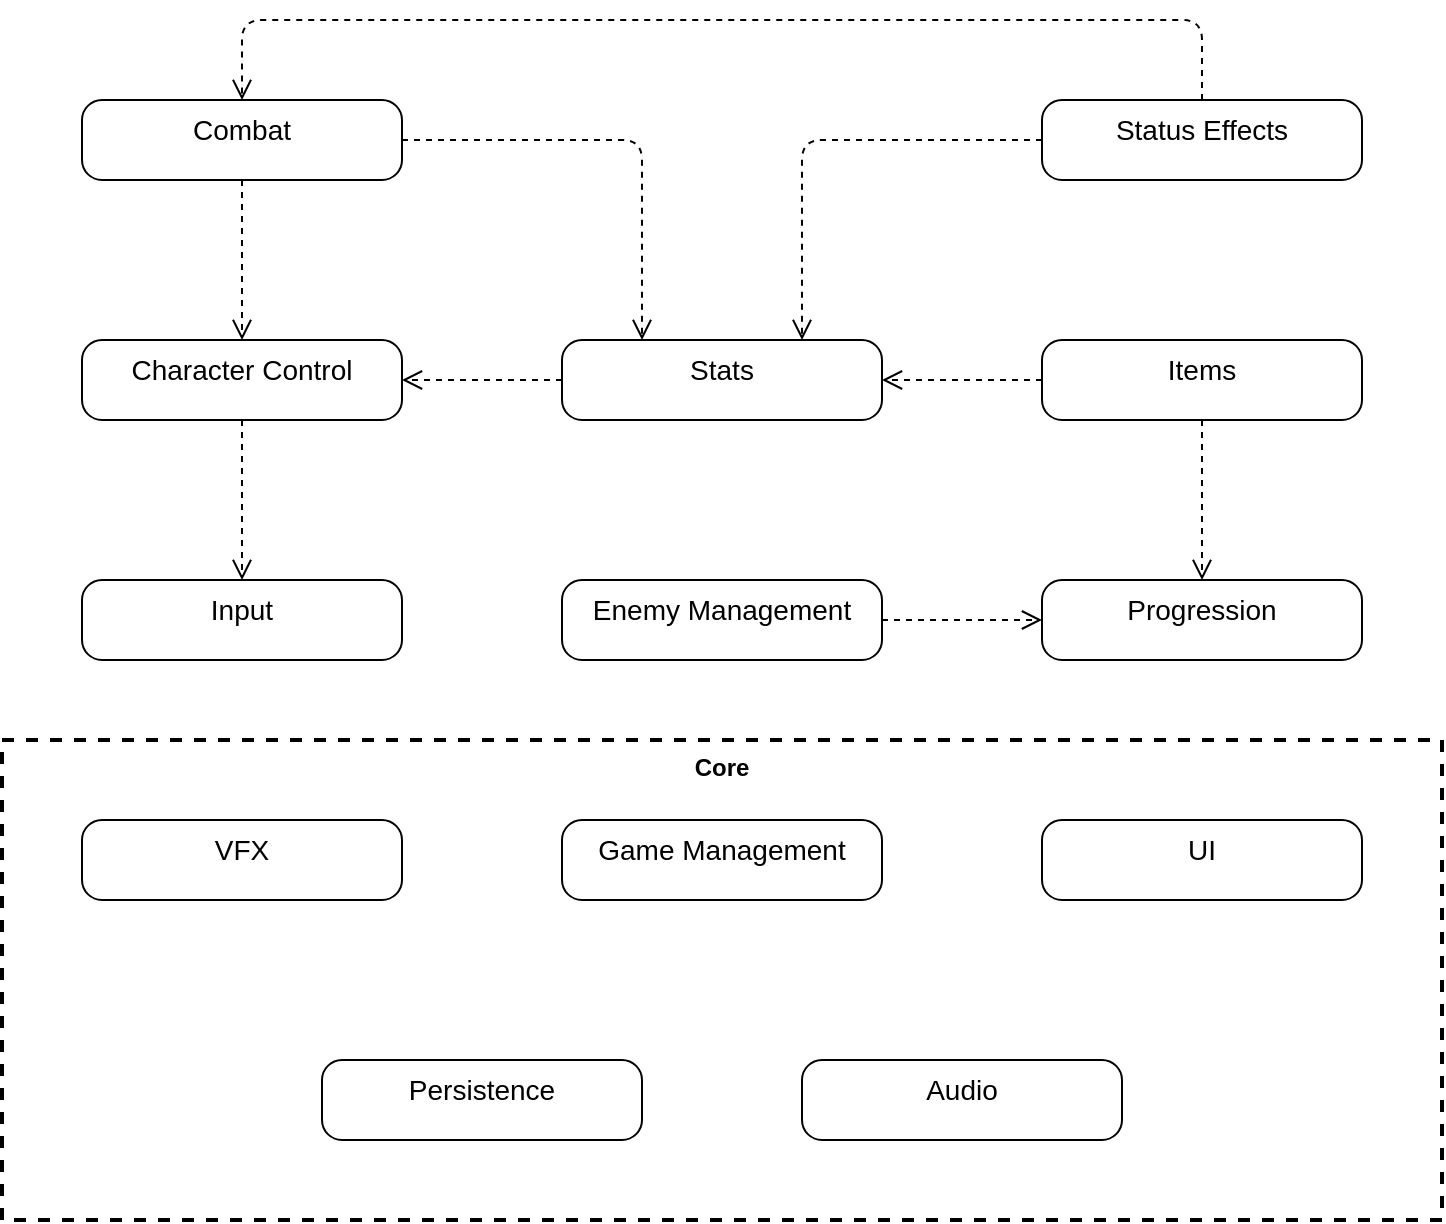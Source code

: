 <mxfile version="22.1.2" type="device" pages="2">
  <diagram name="System" id="lB_Ha_FxwzyLqLuV1oSM">
    <mxGraphModel dx="2220" dy="880" grid="1" gridSize="10" guides="1" tooltips="1" connect="1" arrows="1" fold="1" page="0" pageScale="1" pageWidth="1100" pageHeight="850" background="none" math="0" shadow="0">
      <root>
        <mxCell id="0" />
        <mxCell id="1" parent="0" />
        <mxCell id="EGSMPYW8qhr1vKOph-ZL-1" value="Input" style="rounded=1;whiteSpace=wrap;html=1;fontSize=14;container=0;absoluteArcSize=1;verticalAlign=top;align=center;" parent="1" vertex="1" collapsed="1">
          <mxGeometry x="-520" y="400" width="160" height="40" as="geometry">
            <mxRectangle x="-40" y="560" width="160" height="160" as="alternateBounds" />
          </mxGeometry>
        </mxCell>
        <mxCell id="EGSMPYW8qhr1vKOph-ZL-3" value="Character Control" style="rounded=1;whiteSpace=wrap;html=1;fontSize=14;container=0;absoluteArcSize=1;verticalAlign=top;align=center;" parent="1" vertex="1" collapsed="1">
          <mxGeometry x="-520" y="280" width="160" height="40" as="geometry">
            <mxRectangle x="-40" y="560" width="160" height="160" as="alternateBounds" />
          </mxGeometry>
        </mxCell>
        <mxCell id="ezs_2E7O_hJTsmQKPIB3-2" style="edgeStyle=orthogonalEdgeStyle;shape=connector;rounded=1;orthogonalLoop=1;jettySize=auto;html=1;labelBackgroundColor=default;strokeColor=default;fontFamily=Helvetica;fontSize=12;fontColor=default;endArrow=open;startSize=8;endSize=8;endFill=0;dashed=1;" parent="1" source="EGSMPYW8qhr1vKOph-ZL-3" target="EGSMPYW8qhr1vKOph-ZL-1" edge="1">
          <mxGeometry relative="1" as="geometry">
            <mxPoint x="-690" y="340.0" as="sourcePoint" />
            <mxPoint x="-530" y="340.0" as="targetPoint" />
          </mxGeometry>
        </mxCell>
        <mxCell id="ezs_2E7O_hJTsmQKPIB3-3" value="Combat" style="rounded=1;whiteSpace=wrap;html=1;fontSize=14;container=0;absoluteArcSize=1;verticalAlign=top;align=center;" parent="1" vertex="1" collapsed="1">
          <mxGeometry x="-520" y="160" width="160" height="40" as="geometry">
            <mxRectangle x="-40" y="560" width="160" height="160" as="alternateBounds" />
          </mxGeometry>
        </mxCell>
        <mxCell id="ezs_2E7O_hJTsmQKPIB3-4" style="edgeStyle=orthogonalEdgeStyle;shape=connector;rounded=1;orthogonalLoop=1;jettySize=auto;html=1;labelBackgroundColor=default;strokeColor=default;fontFamily=Helvetica;fontSize=12;fontColor=default;endArrow=open;startSize=8;endSize=8;endFill=0;dashed=1;" parent="1" source="ezs_2E7O_hJTsmQKPIB3-3" target="EGSMPYW8qhr1vKOph-ZL-3" edge="1">
          <mxGeometry relative="1" as="geometry">
            <mxPoint x="-430" y="330" as="sourcePoint" />
            <mxPoint x="-430" y="410" as="targetPoint" />
          </mxGeometry>
        </mxCell>
        <mxCell id="ezs_2E7O_hJTsmQKPIB3-5" value="Stats" style="rounded=1;whiteSpace=wrap;html=1;fontSize=14;container=0;absoluteArcSize=1;verticalAlign=top;align=center;" parent="1" vertex="1" collapsed="1">
          <mxGeometry x="-280" y="280" width="160" height="40" as="geometry">
            <mxRectangle x="-40" y="560" width="160" height="160" as="alternateBounds" />
          </mxGeometry>
        </mxCell>
        <mxCell id="ezs_2E7O_hJTsmQKPIB3-6" style="edgeStyle=orthogonalEdgeStyle;shape=connector;rounded=1;orthogonalLoop=1;jettySize=auto;html=1;labelBackgroundColor=default;strokeColor=default;fontFamily=Helvetica;fontSize=12;fontColor=default;endArrow=open;startSize=8;endSize=8;endFill=0;dashed=1;" parent="1" source="ezs_2E7O_hJTsmQKPIB3-5" target="EGSMPYW8qhr1vKOph-ZL-3" edge="1">
          <mxGeometry relative="1" as="geometry">
            <mxPoint x="-430" y="210" as="sourcePoint" />
            <mxPoint x="-430" y="290" as="targetPoint" />
          </mxGeometry>
        </mxCell>
        <mxCell id="ezs_2E7O_hJTsmQKPIB3-7" value="Items" style="rounded=1;whiteSpace=wrap;html=1;fontSize=14;container=0;absoluteArcSize=1;verticalAlign=top;align=center;" parent="1" vertex="1" collapsed="1">
          <mxGeometry x="-40" y="280" width="160" height="40" as="geometry">
            <mxRectangle x="-40" y="560" width="160" height="160" as="alternateBounds" />
          </mxGeometry>
        </mxCell>
        <mxCell id="ezs_2E7O_hJTsmQKPIB3-8" style="edgeStyle=orthogonalEdgeStyle;shape=connector;rounded=1;orthogonalLoop=1;jettySize=auto;html=1;labelBackgroundColor=default;strokeColor=default;fontFamily=Helvetica;fontSize=12;fontColor=default;endArrow=open;startSize=8;endSize=8;endFill=0;dashed=1;" parent="1" source="ezs_2E7O_hJTsmQKPIB3-7" target="ezs_2E7O_hJTsmQKPIB3-5" edge="1">
          <mxGeometry relative="1" as="geometry">
            <mxPoint x="-40" y="370" as="sourcePoint" />
            <mxPoint x="-120" y="370" as="targetPoint" />
          </mxGeometry>
        </mxCell>
        <mxCell id="ezs_2E7O_hJTsmQKPIB3-9" value="Progression" style="rounded=1;whiteSpace=wrap;html=1;fontSize=14;container=0;absoluteArcSize=1;verticalAlign=top;align=center;" parent="1" vertex="1" collapsed="1">
          <mxGeometry x="-40" y="400" width="160" height="40" as="geometry">
            <mxRectangle x="-40" y="560" width="160" height="160" as="alternateBounds" />
          </mxGeometry>
        </mxCell>
        <mxCell id="ezs_2E7O_hJTsmQKPIB3-10" style="edgeStyle=orthogonalEdgeStyle;shape=connector;rounded=1;orthogonalLoop=1;jettySize=auto;html=1;labelBackgroundColor=default;strokeColor=default;fontFamily=Helvetica;fontSize=12;fontColor=default;endArrow=open;startSize=8;endSize=8;endFill=0;dashed=1;" parent="1" source="ezs_2E7O_hJTsmQKPIB3-7" target="ezs_2E7O_hJTsmQKPIB3-9" edge="1">
          <mxGeometry relative="1" as="geometry">
            <mxPoint x="-30" y="310" as="sourcePoint" />
            <mxPoint x="-110" y="310" as="targetPoint" />
          </mxGeometry>
        </mxCell>
        <mxCell id="ezs_2E7O_hJTsmQKPIB3-11" value="Status Effects" style="rounded=1;whiteSpace=wrap;html=1;fontSize=14;container=0;absoluteArcSize=1;verticalAlign=top;align=center;" parent="1" vertex="1" collapsed="1">
          <mxGeometry x="-40" y="160" width="160" height="40" as="geometry">
            <mxRectangle x="-40" y="560" width="160" height="160" as="alternateBounds" />
          </mxGeometry>
        </mxCell>
        <mxCell id="ezs_2E7O_hJTsmQKPIB3-12" style="edgeStyle=orthogonalEdgeStyle;shape=connector;rounded=1;orthogonalLoop=1;jettySize=auto;html=1;labelBackgroundColor=default;strokeColor=default;fontFamily=Helvetica;fontSize=12;fontColor=default;endArrow=open;startSize=8;endSize=8;endFill=0;dashed=1;" parent="1" source="ezs_2E7O_hJTsmQKPIB3-11" target="ezs_2E7O_hJTsmQKPIB3-5" edge="1">
          <mxGeometry relative="1" as="geometry">
            <mxPoint x="-160" y="160" as="sourcePoint" />
            <mxPoint x="-160" y="240" as="targetPoint" />
            <Array as="points">
              <mxPoint x="-160" y="180" />
            </Array>
          </mxGeometry>
        </mxCell>
        <mxCell id="ezs_2E7O_hJTsmQKPIB3-13" style="edgeStyle=orthogonalEdgeStyle;shape=connector;rounded=1;orthogonalLoop=1;jettySize=auto;html=1;labelBackgroundColor=default;strokeColor=default;fontFamily=Helvetica;fontSize=12;fontColor=default;endArrow=open;startSize=8;endSize=8;endFill=0;dashed=1;" parent="1" source="ezs_2E7O_hJTsmQKPIB3-3" target="ezs_2E7O_hJTsmQKPIB3-5" edge="1">
          <mxGeometry relative="1" as="geometry">
            <mxPoint x="-30" y="190" as="sourcePoint" />
            <mxPoint x="-150" y="290" as="targetPoint" />
            <Array as="points">
              <mxPoint x="-240" y="180" />
            </Array>
          </mxGeometry>
        </mxCell>
        <mxCell id="ezs_2E7O_hJTsmQKPIB3-14" value="Enemy Management" style="rounded=1;whiteSpace=wrap;html=1;fontSize=14;container=0;absoluteArcSize=1;verticalAlign=top;align=center;" parent="1" vertex="1" collapsed="1">
          <mxGeometry x="-280" y="400" width="160" height="40" as="geometry">
            <mxRectangle x="-40" y="560" width="160" height="160" as="alternateBounds" />
          </mxGeometry>
        </mxCell>
        <mxCell id="ezs_2E7O_hJTsmQKPIB3-15" style="edgeStyle=orthogonalEdgeStyle;shape=connector;rounded=1;orthogonalLoop=1;jettySize=auto;html=1;labelBackgroundColor=default;strokeColor=default;fontFamily=Helvetica;fontSize=12;fontColor=default;endArrow=open;startSize=8;endSize=8;endFill=0;dashed=1;" parent="1" source="ezs_2E7O_hJTsmQKPIB3-14" target="ezs_2E7O_hJTsmQKPIB3-9" edge="1">
          <mxGeometry relative="1" as="geometry">
            <mxPoint x="-100" y="450" as="sourcePoint" />
            <mxPoint x="-100" y="530" as="targetPoint" />
          </mxGeometry>
        </mxCell>
        <mxCell id="ezs_2E7O_hJTsmQKPIB3-21" value="&lt;b&gt;Core&lt;/b&gt;" style="rounded=0;whiteSpace=wrap;html=1;fontFamily=Helvetica;fontSize=12;fontColor=default;fillColor=none;dashed=1;strokeWidth=2;container=1;align=center;verticalAlign=top;autosize=0;recursiveResize=0;collapsible=0;" parent="1" vertex="1">
          <mxGeometry x="-560" y="480" width="720" height="240" as="geometry">
            <mxRectangle x="-560" y="480" width="240" height="40" as="alternateBounds" />
          </mxGeometry>
        </mxCell>
        <mxCell id="ezs_2E7O_hJTsmQKPIB3-16" value="Game Management" style="rounded=1;whiteSpace=wrap;html=1;fontSize=14;container=0;absoluteArcSize=1;verticalAlign=top;align=center;" parent="ezs_2E7O_hJTsmQKPIB3-21" vertex="1" collapsed="1">
          <mxGeometry x="280" y="40" width="160" height="40" as="geometry">
            <mxRectangle x="-40" y="560" width="160" height="160" as="alternateBounds" />
          </mxGeometry>
        </mxCell>
        <mxCell id="ezs_2E7O_hJTsmQKPIB3-17" value="UI" style="rounded=1;whiteSpace=wrap;html=1;fontSize=14;container=0;absoluteArcSize=1;verticalAlign=top;align=center;" parent="ezs_2E7O_hJTsmQKPIB3-21" vertex="1" collapsed="1">
          <mxGeometry x="520" y="40" width="160" height="40" as="geometry">
            <mxRectangle x="-40" y="560" width="160" height="160" as="alternateBounds" />
          </mxGeometry>
        </mxCell>
        <mxCell id="ezs_2E7O_hJTsmQKPIB3-18" value="VFX" style="rounded=1;whiteSpace=wrap;html=1;fontSize=14;container=0;absoluteArcSize=1;verticalAlign=top;align=center;" parent="ezs_2E7O_hJTsmQKPIB3-21" vertex="1" collapsed="1">
          <mxGeometry x="40" y="40" width="160" height="40" as="geometry">
            <mxRectangle x="-40" y="560" width="160" height="160" as="alternateBounds" />
          </mxGeometry>
        </mxCell>
        <mxCell id="ezs_2E7O_hJTsmQKPIB3-19" value="Persistence" style="rounded=1;whiteSpace=wrap;html=1;fontSize=14;container=0;absoluteArcSize=1;verticalAlign=top;align=center;" parent="ezs_2E7O_hJTsmQKPIB3-21" vertex="1" collapsed="1">
          <mxGeometry x="160" y="160" width="160" height="40" as="geometry">
            <mxRectangle x="-40" y="560" width="160" height="160" as="alternateBounds" />
          </mxGeometry>
        </mxCell>
        <mxCell id="ezs_2E7O_hJTsmQKPIB3-20" value="Audio" style="rounded=1;whiteSpace=wrap;html=1;fontSize=14;container=0;absoluteArcSize=1;verticalAlign=top;align=center;" parent="ezs_2E7O_hJTsmQKPIB3-21" vertex="1" collapsed="1">
          <mxGeometry x="400" y="160" width="160" height="40" as="geometry">
            <mxRectangle x="-40" y="560" width="160" height="160" as="alternateBounds" />
          </mxGeometry>
        </mxCell>
        <mxCell id="gKP5SmCVwhCWmNKW-07V-1" style="edgeStyle=orthogonalEdgeStyle;shape=connector;rounded=1;orthogonalLoop=1;jettySize=auto;html=1;labelBackgroundColor=default;strokeColor=default;fontFamily=Helvetica;fontSize=12;fontColor=default;endArrow=open;startSize=8;endSize=8;endFill=0;dashed=1;" parent="1" source="ezs_2E7O_hJTsmQKPIB3-11" target="ezs_2E7O_hJTsmQKPIB3-3" edge="1">
          <mxGeometry relative="1" as="geometry">
            <mxPoint x="-30" y="190" as="sourcePoint" />
            <mxPoint x="-150" y="290" as="targetPoint" />
            <Array as="points">
              <mxPoint x="40" y="120" />
              <mxPoint x="-440" y="120" />
            </Array>
          </mxGeometry>
        </mxCell>
      </root>
    </mxGraphModel>
  </diagram>
  <diagram id="6lKbP7U7tcQdrdxZIc6Y" name="UML">
    <mxGraphModel dx="4057" dy="2914" grid="1" gridSize="5" guides="1" tooltips="1" connect="0" arrows="0" fold="1" page="0" pageScale="1" pageWidth="1100" pageHeight="850" math="0" shadow="0">
      <root>
        <mxCell id="0" />
        <mxCell id="1" parent="0" />
        <mxCell id="6ODLGGC7NXXN00srHuJb-21" value="&lt;b&gt;PawnController&lt;/b&gt;" style="rounded=0;whiteSpace=wrap;html=1;fontFamily=Helvetica;fontSize=12;fontColor=default;fillColor=none;dashed=1;strokeWidth=2;container=1;align=center;verticalAlign=bottom;autosize=0;recursiveResize=0;" parent="1" vertex="1">
          <mxGeometry x="1910" y="1570" width="325" height="395" as="geometry">
            <mxRectangle x="-1840" y="-160" width="240" height="40" as="alternateBounds" />
          </mxGeometry>
        </mxCell>
        <mxCell id="6ODLGGC7NXXN00srHuJb-22" value="PawnMover" style="swimlane;fontStyle=1;align=center;verticalAlign=top;childLayout=stackLayout;horizontal=1;startSize=26;horizontalStack=0;resizeParent=1;resizeParentMax=0;resizeLast=0;collapsible=1;marginBottom=0;whiteSpace=wrap;html=1;fontFamily=Helvetica;fontSize=12;fontColor=default;" parent="6ODLGGC7NXXN00srHuJb-21" vertex="1">
          <mxGeometry x="55" y="111" width="205" height="236" as="geometry">
            <mxRectangle x="-640" y="322" width="100" height="30" as="alternateBounds" />
          </mxGeometry>
        </mxCell>
        <mxCell id="6ODLGGC7NXXN00srHuJb-23" value="- stats: StatContainer" style="text;strokeColor=none;fillColor=none;align=left;verticalAlign=top;spacingLeft=4;spacingRight=4;overflow=hidden;rotatable=0;points=[[0,0.5],[1,0.5]];portConstraint=eastwest;whiteSpace=wrap;html=1;fontSize=12;fontFamily=Helvetica;fontColor=default;" parent="6ODLGGC7NXXN00srHuJb-22" vertex="1">
          <mxGeometry y="26" width="205" height="25" as="geometry" />
        </mxCell>
        <mxCell id="fO-_nkAwfEMbZHKumEW1-35" value="- input: IInputSource" style="text;strokeColor=none;fillColor=none;align=left;verticalAlign=top;spacingLeft=4;spacingRight=4;overflow=hidden;rotatable=0;points=[[0,0.5],[1,0.5]];portConstraint=eastwest;whiteSpace=wrap;html=1;fontSize=12;fontFamily=Helvetica;fontColor=default;" parent="6ODLGGC7NXXN00srHuJb-22" vertex="1">
          <mxGeometry y="51" width="205" height="25" as="geometry" />
        </mxCell>
        <mxCell id="6ODLGGC7NXXN00srHuJb-24" value="" style="line;strokeWidth=1;fillColor=none;align=left;verticalAlign=middle;spacingTop=-1;spacingLeft=3;spacingRight=3;rotatable=0;labelPosition=right;points=[];portConstraint=eastwest;strokeColor=inherit;fontFamily=Helvetica;fontSize=12;fontColor=default;" parent="6ODLGGC7NXXN00srHuJb-22" vertex="1">
          <mxGeometry y="76" width="205" height="10" as="geometry" />
        </mxCell>
        <mxCell id="OLWJcmwUFP-waklSfmmf-2" value="+ EnableMovement(): void" style="text;strokeColor=none;fillColor=none;align=left;verticalAlign=top;spacingLeft=4;spacingRight=4;overflow=hidden;rotatable=0;points=[[0,0.5],[1,0.5]];portConstraint=eastwest;whiteSpace=wrap;html=1;fontSize=12;fontFamily=Helvetica;fontColor=default;" parent="6ODLGGC7NXXN00srHuJb-22" vertex="1">
          <mxGeometry y="86" width="205" height="25" as="geometry" />
        </mxCell>
        <mxCell id="OLWJcmwUFP-waklSfmmf-3" value="+ DisableMovement(): void" style="text;strokeColor=none;fillColor=none;align=left;verticalAlign=top;spacingLeft=4;spacingRight=4;overflow=hidden;rotatable=0;points=[[0,0.5],[1,0.5]];portConstraint=eastwest;whiteSpace=wrap;html=1;fontSize=12;fontFamily=Helvetica;fontColor=default;" parent="6ODLGGC7NXXN00srHuJb-22" vertex="1">
          <mxGeometry y="111" width="205" height="25" as="geometry" />
        </mxCell>
        <mxCell id="OLWJcmwUFP-waklSfmmf-4" value="+ EnableRotation(): void" style="text;strokeColor=none;fillColor=none;align=left;verticalAlign=top;spacingLeft=4;spacingRight=4;overflow=hidden;rotatable=0;points=[[0,0.5],[1,0.5]];portConstraint=eastwest;whiteSpace=wrap;html=1;fontSize=12;fontFamily=Helvetica;fontColor=default;" parent="6ODLGGC7NXXN00srHuJb-22" vertex="1">
          <mxGeometry y="136" width="205" height="25" as="geometry" />
        </mxCell>
        <mxCell id="OLWJcmwUFP-waklSfmmf-5" value="+ DisableRotation(): void" style="text;strokeColor=none;fillColor=none;align=left;verticalAlign=top;spacingLeft=4;spacingRight=4;overflow=hidden;rotatable=0;points=[[0,0.5],[1,0.5]];portConstraint=eastwest;whiteSpace=wrap;html=1;fontSize=12;fontFamily=Helvetica;fontColor=default;" parent="6ODLGGC7NXXN00srHuJb-22" vertex="1">
          <mxGeometry y="161" width="205" height="25" as="geometry" />
        </mxCell>
        <mxCell id="6ODLGGC7NXXN00srHuJb-25" value="- Move(): void" style="text;strokeColor=none;fillColor=none;align=left;verticalAlign=top;spacingLeft=4;spacingRight=4;overflow=hidden;rotatable=0;points=[[0,0.5],[1,0.5]];portConstraint=eastwest;whiteSpace=wrap;html=1;fontSize=12;fontFamily=Helvetica;fontColor=default;" parent="6ODLGGC7NXXN00srHuJb-22" vertex="1">
          <mxGeometry y="186" width="205" height="25" as="geometry" />
        </mxCell>
        <mxCell id="fO-_nkAwfEMbZHKumEW1-34" value="- Rotate(): void" style="text;strokeColor=none;fillColor=none;align=left;verticalAlign=top;spacingLeft=4;spacingRight=4;overflow=hidden;rotatable=0;points=[[0,0.5],[1,0.5]];portConstraint=eastwest;whiteSpace=wrap;html=1;fontSize=12;fontFamily=Helvetica;fontColor=default;" parent="6ODLGGC7NXXN00srHuJb-22" vertex="1">
          <mxGeometry y="211" width="205" height="25" as="geometry" />
        </mxCell>
        <mxCell id="6ODLGGC7NXXN00srHuJb-58" value="&lt;b style=&quot;font-size: 12px;&quot;&gt;+-+&lt;/b&gt;" style="rounded=0;whiteSpace=wrap;html=1;fontFamily=Helvetica;fontSize=12;fontColor=default;fillColor=none;dashed=1;strokeWidth=2;container=1;align=center;verticalAlign=bottom;autosize=0;recursiveResize=0;" parent="1" vertex="1">
          <mxGeometry x="5" y="-40" width="3940" height="1360" as="geometry">
            <mxRectangle x="-1440" y="-600" width="240" height="40" as="alternateBounds" />
          </mxGeometry>
        </mxCell>
        <mxCell id="6ODLGGC7NXXN00srHuJb-72" value="Weapon" style="swimlane;fontStyle=1;align=center;verticalAlign=top;childLayout=stackLayout;horizontal=1;startSize=26;horizontalStack=0;resizeParent=1;resizeParentMax=0;resizeLast=0;collapsible=1;marginBottom=0;whiteSpace=wrap;html=1;fontFamily=Helvetica;fontSize=12;fontColor=default;" parent="6ODLGGC7NXXN00srHuJb-58" vertex="1">
          <mxGeometry x="460" y="462.5" width="240" height="86" as="geometry">
            <mxRectangle x="-640" y="322" width="100" height="30" as="alternateBounds" />
          </mxGeometry>
        </mxCell>
        <mxCell id="rOB1WVois-8Yu5oLDs4P-4" value="- weaponData: WeaponData" style="text;strokeColor=none;fillColor=none;align=left;verticalAlign=top;spacingLeft=4;spacingRight=4;overflow=hidden;rotatable=0;points=[[0,0.5],[1,0.5]];portConstraint=eastwest;whiteSpace=wrap;html=1;fontSize=12;fontFamily=Helvetica;fontColor=default;" parent="6ODLGGC7NXXN00srHuJb-72" vertex="1">
          <mxGeometry y="26" width="240" height="25" as="geometry" />
        </mxCell>
        <mxCell id="6ODLGGC7NXXN00srHuJb-74" value="" style="line;strokeWidth=1;fillColor=none;align=left;verticalAlign=middle;spacingTop=-1;spacingLeft=3;spacingRight=3;rotatable=0;labelPosition=right;points=[];portConstraint=eastwest;strokeColor=inherit;fontFamily=Helvetica;fontSize=12;fontColor=default;" parent="6ODLGGC7NXXN00srHuJb-72" vertex="1">
          <mxGeometry y="51" width="240" height="10" as="geometry" />
        </mxCell>
        <mxCell id="6ODLGGC7NXXN00srHuJb-75" value="+ &lt;i&gt;Attack&lt;/i&gt;(attackStats: StatContainer): void" style="text;strokeColor=none;fillColor=none;align=left;verticalAlign=top;spacingLeft=4;spacingRight=4;overflow=hidden;rotatable=0;points=[[0,0.5],[1,0.5]];portConstraint=eastwest;whiteSpace=wrap;html=1;fontSize=12;fontFamily=Helvetica;fontColor=default;" parent="6ODLGGC7NXXN00srHuJb-72" vertex="1">
          <mxGeometry y="61" width="240" height="25" as="geometry" />
        </mxCell>
        <mxCell id="fO-_nkAwfEMbZHKumEW1-36" value="" style="endArrow=open;endFill=1;endSize=12;html=1;rounded=0;fontSize=12;edgeStyle=orthogonalEdgeStyle;" parent="6ODLGGC7NXXN00srHuJb-58" source="6ODLGGC7NXXN00srHuJb-59" target="6ODLGGC7NXXN00srHuJb-72" edge="1">
          <mxGeometry width="160" relative="1" as="geometry">
            <mxPoint x="370" y="376" as="sourcePoint" />
            <mxPoint x="370" y="730" as="targetPoint" />
            <Array as="points">
              <mxPoint x="155" y="720" />
              <mxPoint x="580" y="720" />
            </Array>
          </mxGeometry>
        </mxCell>
        <mxCell id="fO-_nkAwfEMbZHKumEW1-50" value="HitHandler" style="swimlane;fontStyle=1;align=center;verticalAlign=top;childLayout=stackLayout;horizontal=1;startSize=26;horizontalStack=0;resizeParent=1;resizeParentMax=0;resizeLast=0;collapsible=1;marginBottom=0;whiteSpace=wrap;html=1;fontFamily=Helvetica;fontSize=12;fontColor=default;" parent="6ODLGGC7NXXN00srHuJb-58" vertex="1">
          <mxGeometry x="805" y="865" width="400" height="211" as="geometry">
            <mxRectangle x="-640" y="322" width="100" height="30" as="alternateBounds" />
          </mxGeometry>
        </mxCell>
        <mxCell id="fO-_nkAwfEMbZHKumEW1-53" value="+ &amp;lt;&amp;lt;Event&amp;gt;&amp;gt; OnHit: float" style="text;strokeColor=none;fillColor=none;align=left;verticalAlign=top;spacingLeft=4;spacingRight=4;overflow=hidden;rotatable=0;points=[[0,0.5],[1,0.5]];portConstraint=eastwest;whiteSpace=wrap;html=1;fontSize=12;fontFamily=Helvetica;fontColor=default;" parent="fO-_nkAwfEMbZHKumEW1-50" vertex="1">
          <mxGeometry y="26" width="400" height="25" as="geometry" />
        </mxCell>
        <mxCell id="0nTCxbWQVm2MKs7_hDVc-3" value="- stats: StatContainer" style="text;strokeColor=none;fillColor=none;align=left;verticalAlign=top;spacingLeft=4;spacingRight=4;overflow=hidden;rotatable=0;points=[[0,0.5],[1,0.5]];portConstraint=eastwest;whiteSpace=wrap;html=1;fontSize=12;fontFamily=Helvetica;fontColor=default;" parent="fO-_nkAwfEMbZHKumEW1-50" vertex="1">
          <mxGeometry y="51" width="400" height="25" as="geometry" />
        </mxCell>
        <mxCell id="fO-_nkAwfEMbZHKumEW1-63" value="- shield: Shield" style="text;strokeColor=none;fillColor=none;align=left;verticalAlign=top;spacingLeft=4;spacingRight=4;overflow=hidden;rotatable=0;points=[[0,0.5],[1,0.5]];portConstraint=eastwest;whiteSpace=wrap;html=1;fontSize=12;fontFamily=Helvetica;fontColor=default;" parent="fO-_nkAwfEMbZHKumEW1-50" vertex="1">
          <mxGeometry y="76" width="400" height="25" as="geometry" />
        </mxCell>
        <mxCell id="fO-_nkAwfEMbZHKumEW1-64" value="- health: Health" style="text;strokeColor=none;fillColor=none;align=left;verticalAlign=top;spacingLeft=4;spacingRight=4;overflow=hidden;rotatable=0;points=[[0,0.5],[1,0.5]];portConstraint=eastwest;whiteSpace=wrap;html=1;fontSize=12;fontFamily=Helvetica;fontColor=default;" parent="fO-_nkAwfEMbZHKumEW1-50" vertex="1">
          <mxGeometry y="101" width="400" height="25" as="geometry" />
        </mxCell>
        <mxCell id="fO-_nkAwfEMbZHKumEW1-54" value="" style="line;strokeWidth=1;fillColor=none;align=left;verticalAlign=middle;spacingTop=-1;spacingLeft=3;spacingRight=3;rotatable=0;labelPosition=right;points=[];portConstraint=eastwest;strokeColor=inherit;fontFamily=Helvetica;fontSize=12;fontColor=default;" parent="fO-_nkAwfEMbZHKumEW1-50" vertex="1">
          <mxGeometry y="126" width="400" height="10" as="geometry" />
        </mxCell>
        <mxCell id="fO-_nkAwfEMbZHKumEW1-55" value="+ Hit(attackerStats: StatContainer, damageType: DamageType): void" style="text;strokeColor=none;fillColor=none;align=left;verticalAlign=top;spacingLeft=4;spacingRight=4;overflow=hidden;rotatable=0;points=[[0,0.5],[1,0.5]];portConstraint=eastwest;whiteSpace=wrap;html=1;fontSize=12;fontFamily=Helvetica;fontColor=default;" parent="fO-_nkAwfEMbZHKumEW1-50" vertex="1">
          <mxGeometry y="136" width="400" height="25" as="geometry" />
        </mxCell>
        <mxCell id="blzz8KkRSBZbN0wKVo2y-26" value="+ Hit(damage: float, damageType: DamageType): void" style="text;strokeColor=none;fillColor=none;align=left;verticalAlign=top;spacingLeft=4;spacingRight=4;overflow=hidden;rotatable=0;points=[[0,0.5],[1,0.5]];portConstraint=eastwest;whiteSpace=wrap;html=1;fontSize=12;fontFamily=Helvetica;fontColor=default;" parent="fO-_nkAwfEMbZHKumEW1-50" vertex="1">
          <mxGeometry y="161" width="400" height="25" as="geometry" />
        </mxCell>
        <mxCell id="SbZYSbHi3dT9VR32Mci5-4" value="- TryOnHitEffects(attackerStats: StatContainer)" style="text;strokeColor=none;fillColor=none;align=left;verticalAlign=top;spacingLeft=4;spacingRight=4;overflow=hidden;rotatable=0;points=[[0,0.5],[1,0.5]];portConstraint=eastwest;whiteSpace=wrap;html=1;fontSize=12;fontFamily=Helvetica;fontColor=default;" parent="fO-_nkAwfEMbZHKumEW1-50" vertex="1">
          <mxGeometry y="186" width="400" height="25" as="geometry" />
        </mxCell>
        <mxCell id="fO-_nkAwfEMbZHKumEW1-57" value="Shield" style="swimlane;fontStyle=1;align=center;verticalAlign=top;childLayout=stackLayout;horizontal=1;startSize=26;horizontalStack=0;resizeParent=1;resizeParentMax=0;resizeLast=0;collapsible=1;marginBottom=0;whiteSpace=wrap;html=1;fontFamily=Helvetica;fontSize=12;fontColor=default;" parent="6ODLGGC7NXXN00srHuJb-58" vertex="1">
          <mxGeometry x="345" y="815" width="360" height="311" as="geometry">
            <mxRectangle x="-640" y="322" width="100" height="30" as="alternateBounds" />
          </mxGeometry>
        </mxCell>
        <mxCell id="gx7y6eC7Tmi9Vjinfigf-23" value="+ &amp;lt;&amp;lt;Event&amp;gt;&amp;gt; OnBreak: void" style="text;strokeColor=none;fillColor=none;align=left;verticalAlign=top;spacingLeft=4;spacingRight=4;overflow=hidden;rotatable=0;points=[[0,0.5],[1,0.5]];portConstraint=eastwest;whiteSpace=wrap;html=1;fontSize=12;fontFamily=Helvetica;fontColor=default;" parent="fO-_nkAwfEMbZHKumEW1-57" vertex="1">
          <mxGeometry y="26" width="360" height="25" as="geometry" />
        </mxCell>
        <mxCell id="gx7y6eC7Tmi9Vjinfigf-24" value="+ &amp;lt;&amp;lt;Event&amp;gt;&amp;gt; OnRechargeStart: void" style="text;strokeColor=none;fillColor=none;align=left;verticalAlign=top;spacingLeft=4;spacingRight=4;overflow=hidden;rotatable=0;points=[[0,0.5],[1,0.5]];portConstraint=eastwest;whiteSpace=wrap;html=1;fontSize=12;fontFamily=Helvetica;fontColor=default;" parent="fO-_nkAwfEMbZHKumEW1-57" vertex="1">
          <mxGeometry y="51" width="360" height="25" as="geometry" />
        </mxCell>
        <mxCell id="TD1IZCJRz9quYXuENEYv-1" value="+ &amp;lt;&amp;lt;Event&amp;gt;&amp;gt; OnCurrentChange: float" style="text;strokeColor=none;fillColor=none;align=left;verticalAlign=top;spacingLeft=4;spacingRight=4;overflow=hidden;rotatable=0;points=[[0,0.5],[1,0.5]];portConstraint=eastwest;whiteSpace=wrap;html=1;fontSize=12;fontFamily=Helvetica;fontColor=default;" parent="fO-_nkAwfEMbZHKumEW1-57" vertex="1">
          <mxGeometry y="76" width="360" height="25" as="geometry" />
        </mxCell>
        <mxCell id="TD1IZCJRz9quYXuENEYv-4" value="+ &amp;lt;&amp;lt;Event&amp;gt;&amp;gt; OnMaxChange: float" style="text;strokeColor=none;fillColor=none;align=left;verticalAlign=top;spacingLeft=4;spacingRight=4;overflow=hidden;rotatable=0;points=[[0,0.5],[1,0.5]];portConstraint=eastwest;whiteSpace=wrap;html=1;fontSize=12;fontFamily=Helvetica;fontColor=default;" parent="fO-_nkAwfEMbZHKumEW1-57" vertex="1">
          <mxGeometry y="101" width="360" height="25" as="geometry" />
        </mxCell>
        <mxCell id="fO-_nkAwfEMbZHKumEW1-58" value="- max: float" style="text;strokeColor=none;fillColor=none;align=left;verticalAlign=top;spacingLeft=4;spacingRight=4;overflow=hidden;rotatable=0;points=[[0,0.5],[1,0.5]];portConstraint=eastwest;whiteSpace=wrap;html=1;fontSize=12;fontFamily=Helvetica;fontColor=default;" parent="fO-_nkAwfEMbZHKumEW1-57" vertex="1">
          <mxGeometry y="126" width="360" height="25" as="geometry" />
        </mxCell>
        <mxCell id="fO-_nkAwfEMbZHKumEW1-66" value="- current: float" style="text;strokeColor=none;fillColor=none;align=left;verticalAlign=top;spacingLeft=4;spacingRight=4;overflow=hidden;rotatable=0;points=[[0,0.5],[1,0.5]];portConstraint=eastwest;whiteSpace=wrap;html=1;fontSize=12;fontFamily=Helvetica;fontColor=default;" parent="fO-_nkAwfEMbZHKumEW1-57" vertex="1">
          <mxGeometry y="151" width="360" height="25" as="geometry" />
        </mxCell>
        <mxCell id="iRgzmpmnja94RWY_5SUF-79" value="- rechargeDelay: float" style="text;strokeColor=none;fillColor=none;align=left;verticalAlign=top;spacingLeft=4;spacingRight=4;overflow=hidden;rotatable=0;points=[[0,0.5],[1,0.5]];portConstraint=eastwest;whiteSpace=wrap;html=1;fontSize=12;fontFamily=Helvetica;fontColor=default;" parent="fO-_nkAwfEMbZHKumEW1-57" vertex="1">
          <mxGeometry y="176" width="360" height="25" as="geometry" />
        </mxCell>
        <mxCell id="iRgzmpmnja94RWY_5SUF-80" value="- rechargeSpeed: float" style="text;strokeColor=none;fillColor=none;align=left;verticalAlign=top;spacingLeft=4;spacingRight=4;overflow=hidden;rotatable=0;points=[[0,0.5],[1,0.5]];portConstraint=eastwest;whiteSpace=wrap;html=1;fontSize=12;fontFamily=Helvetica;fontColor=default;" parent="fO-_nkAwfEMbZHKumEW1-57" vertex="1">
          <mxGeometry y="201" width="360" height="25" as="geometry" />
        </mxCell>
        <mxCell id="fO-_nkAwfEMbZHKumEW1-59" value="" style="line;strokeWidth=1;fillColor=none;align=left;verticalAlign=middle;spacingTop=-1;spacingLeft=3;spacingRight=3;rotatable=0;labelPosition=right;points=[];portConstraint=eastwest;strokeColor=inherit;fontFamily=Helvetica;fontSize=12;fontColor=default;" parent="fO-_nkAwfEMbZHKumEW1-57" vertex="1">
          <mxGeometry y="226" width="360" height="10" as="geometry" />
        </mxCell>
        <mxCell id="fO-_nkAwfEMbZHKumEW1-60" value="+ Recharge(delta: float): void" style="text;strokeColor=none;fillColor=none;align=left;verticalAlign=top;spacingLeft=4;spacingRight=4;overflow=hidden;rotatable=0;points=[[0,0.5],[1,0.5]];portConstraint=eastwest;whiteSpace=wrap;html=1;fontSize=12;fontFamily=Helvetica;fontColor=default;" parent="fO-_nkAwfEMbZHKumEW1-57" vertex="1">
          <mxGeometry y="236" width="360" height="25" as="geometry" />
        </mxCell>
        <mxCell id="iRgzmpmnja94RWY_5SUF-169" value="+ Damage(damage: float, damageType: DamageType): float" style="text;strokeColor=none;fillColor=none;align=left;verticalAlign=top;spacingLeft=4;spacingRight=4;overflow=hidden;rotatable=0;points=[[0,0.5],[1,0.5]];portConstraint=eastwest;whiteSpace=wrap;html=1;fontSize=12;fontFamily=Helvetica;fontColor=default;" parent="fO-_nkAwfEMbZHKumEW1-57" vertex="1">
          <mxGeometry y="261" width="360" height="25" as="geometry" />
        </mxCell>
        <mxCell id="iRgzmpmnja94RWY_5SUF-81" value="- Recharge(): void" style="text;strokeColor=none;fillColor=none;align=left;verticalAlign=top;spacingLeft=4;spacingRight=4;overflow=hidden;rotatable=0;points=[[0,0.5],[1,0.5]];portConstraint=eastwest;whiteSpace=wrap;html=1;fontSize=12;fontFamily=Helvetica;fontColor=default;" parent="fO-_nkAwfEMbZHKumEW1-57" vertex="1">
          <mxGeometry y="286" width="360" height="25" as="geometry" />
        </mxCell>
        <mxCell id="fO-_nkAwfEMbZHKumEW1-61" value="" style="endArrow=open;endFill=1;endSize=12;html=1;rounded=0;fontSize=12;edgeStyle=orthogonalEdgeStyle;" parent="6ODLGGC7NXXN00srHuJb-58" source="fO-_nkAwfEMbZHKumEW1-50" target="fO-_nkAwfEMbZHKumEW1-57" edge="1">
          <mxGeometry width="160" relative="1" as="geometry">
            <mxPoint x="108" y="157" as="sourcePoint" />
            <mxPoint x="108" y="368" as="targetPoint" />
          </mxGeometry>
        </mxCell>
        <mxCell id="6ODLGGC7NXXN00srHuJb-59" value="Attack Manager" style="swimlane;fontStyle=1;align=center;verticalAlign=top;childLayout=stackLayout;horizontal=1;startSize=26;horizontalStack=0;resizeParent=1;resizeParentMax=0;resizeLast=0;collapsible=1;marginBottom=0;whiteSpace=wrap;html=1;fontFamily=Helvetica;fontSize=12;fontColor=default;" parent="6ODLGGC7NXXN00srHuJb-58" vertex="1">
          <mxGeometry x="85" y="910" width="175" height="136" as="geometry">
            <mxRectangle x="-640" y="322" width="100" height="30" as="alternateBounds" />
          </mxGeometry>
        </mxCell>
        <mxCell id="fO-_nkAwfEMbZHKumEW1-40" value="- stats: StatContainer" style="text;strokeColor=none;fillColor=none;align=left;verticalAlign=top;spacingLeft=4;spacingRight=4;overflow=hidden;rotatable=0;points=[[0,0.5],[1,0.5]];portConstraint=eastwest;whiteSpace=wrap;html=1;fontSize=12;fontFamily=Helvetica;fontColor=default;" parent="6ODLGGC7NXXN00srHuJb-59" vertex="1">
          <mxGeometry y="26" width="175" height="25" as="geometry" />
        </mxCell>
        <mxCell id="6ODLGGC7NXXN00srHuJb-60" value="- input: PawnInputHandler" style="text;strokeColor=none;fillColor=none;align=left;verticalAlign=top;spacingLeft=4;spacingRight=4;overflow=hidden;rotatable=0;points=[[0,0.5],[1,0.5]];portConstraint=eastwest;whiteSpace=wrap;html=1;fontSize=12;fontFamily=Helvetica;fontColor=default;" parent="6ODLGGC7NXXN00srHuJb-59" vertex="1">
          <mxGeometry y="51" width="175" height="25" as="geometry" />
        </mxCell>
        <mxCell id="fO-_nkAwfEMbZHKumEW1-38" value="- weapon: Weapon" style="text;strokeColor=none;fillColor=none;align=left;verticalAlign=top;spacingLeft=4;spacingRight=4;overflow=hidden;rotatable=0;points=[[0,0.5],[1,0.5]];portConstraint=eastwest;whiteSpace=wrap;html=1;fontSize=12;fontFamily=Helvetica;fontColor=default;" parent="6ODLGGC7NXXN00srHuJb-59" vertex="1">
          <mxGeometry y="76" width="175" height="25" as="geometry" />
        </mxCell>
        <mxCell id="6ODLGGC7NXXN00srHuJb-61" value="" style="line;strokeWidth=1;fillColor=none;align=left;verticalAlign=middle;spacingTop=-1;spacingLeft=3;spacingRight=3;rotatable=0;labelPosition=right;points=[];portConstraint=eastwest;strokeColor=inherit;fontFamily=Helvetica;fontSize=12;fontColor=default;" parent="6ODLGGC7NXXN00srHuJb-59" vertex="1">
          <mxGeometry y="101" width="175" height="10" as="geometry" />
        </mxCell>
        <mxCell id="6ODLGGC7NXXN00srHuJb-62" value="- Attack(): void" style="text;strokeColor=none;fillColor=none;align=left;verticalAlign=top;spacingLeft=4;spacingRight=4;overflow=hidden;rotatable=0;points=[[0,0.5],[1,0.5]];portConstraint=eastwest;whiteSpace=wrap;html=1;fontSize=12;fontFamily=Helvetica;fontColor=default;" parent="6ODLGGC7NXXN00srHuJb-59" vertex="1">
          <mxGeometry y="111" width="175" height="25" as="geometry" />
        </mxCell>
        <mxCell id="6ODLGGC7NXXN00srHuJb-65" value="Health" style="swimlane;fontStyle=1;align=center;verticalAlign=top;childLayout=stackLayout;horizontal=1;startSize=26;horizontalStack=0;resizeParent=1;resizeParentMax=0;resizeLast=0;collapsible=1;marginBottom=0;whiteSpace=wrap;html=1;fontFamily=Helvetica;fontSize=12;fontColor=default;" parent="6ODLGGC7NXXN00srHuJb-58" vertex="1">
          <mxGeometry x="1285" y="840" width="360" height="261" as="geometry">
            <mxRectangle x="-640" y="322" width="100" height="30" as="alternateBounds" />
          </mxGeometry>
        </mxCell>
        <mxCell id="fO-_nkAwfEMbZHKumEW1-68" value="+ &amp;lt;&amp;lt;Event&amp;gt;&amp;gt; OnDeath" style="text;strokeColor=none;fillColor=none;align=left;verticalAlign=top;spacingLeft=4;spacingRight=4;overflow=hidden;rotatable=0;points=[[0,0.5],[1,0.5]];portConstraint=eastwest;whiteSpace=wrap;html=1;fontSize=12;fontFamily=Helvetica;fontColor=default;" parent="6ODLGGC7NXXN00srHuJb-65" vertex="1">
          <mxGeometry y="26" width="360" height="25" as="geometry" />
        </mxCell>
        <mxCell id="TD1IZCJRz9quYXuENEYv-2" value="+ &amp;lt;&amp;lt;Event&amp;gt;&amp;gt; OnCurrentChange" style="text;strokeColor=none;fillColor=none;align=left;verticalAlign=top;spacingLeft=4;spacingRight=4;overflow=hidden;rotatable=0;points=[[0,0.5],[1,0.5]];portConstraint=eastwest;whiteSpace=wrap;html=1;fontSize=12;fontFamily=Helvetica;fontColor=default;" parent="6ODLGGC7NXXN00srHuJb-65" vertex="1">
          <mxGeometry y="51" width="360" height="25" as="geometry" />
        </mxCell>
        <mxCell id="TD1IZCJRz9quYXuENEYv-3" value="+ &amp;lt;&amp;lt;Event&amp;gt;&amp;gt; OnMaxChange" style="text;strokeColor=none;fillColor=none;align=left;verticalAlign=top;spacingLeft=4;spacingRight=4;overflow=hidden;rotatable=0;points=[[0,0.5],[1,0.5]];portConstraint=eastwest;whiteSpace=wrap;html=1;fontSize=12;fontFamily=Helvetica;fontColor=default;" parent="6ODLGGC7NXXN00srHuJb-65" vertex="1">
          <mxGeometry y="76" width="360" height="25" as="geometry" />
        </mxCell>
        <mxCell id="fO-_nkAwfEMbZHKumEW1-48" value="- maxHealth: float" style="text;strokeColor=none;fillColor=none;align=left;verticalAlign=top;spacingLeft=4;spacingRight=4;overflow=hidden;rotatable=0;points=[[0,0.5],[1,0.5]];portConstraint=eastwest;whiteSpace=wrap;html=1;fontSize=12;fontFamily=Helvetica;fontColor=default;" parent="6ODLGGC7NXXN00srHuJb-65" vertex="1">
          <mxGeometry y="101" width="360" height="25" as="geometry" />
        </mxCell>
        <mxCell id="fO-_nkAwfEMbZHKumEW1-49" value="- currentHealth: float" style="text;strokeColor=none;fillColor=none;align=left;verticalAlign=top;spacingLeft=4;spacingRight=4;overflow=hidden;rotatable=0;points=[[0,0.5],[1,0.5]];portConstraint=eastwest;whiteSpace=wrap;html=1;fontSize=12;fontFamily=Helvetica;fontColor=default;" parent="6ODLGGC7NXXN00srHuJb-65" vertex="1">
          <mxGeometry y="126" width="360" height="25" as="geometry" />
        </mxCell>
        <mxCell id="6ODLGGC7NXXN00srHuJb-67" value="" style="line;strokeWidth=1;fillColor=none;align=left;verticalAlign=middle;spacingTop=-1;spacingLeft=3;spacingRight=3;rotatable=0;labelPosition=right;points=[];portConstraint=eastwest;strokeColor=inherit;fontFamily=Helvetica;fontSize=12;fontColor=default;" parent="6ODLGGC7NXXN00srHuJb-65" vertex="1">
          <mxGeometry y="151" width="360" height="10" as="geometry" />
        </mxCell>
        <mxCell id="N_XAIs-ZzbEv2vH06LwN-1" value="+ Damage(damage: float, damageType: Damagetype)" style="text;strokeColor=none;fillColor=none;align=left;verticalAlign=top;spacingLeft=4;spacingRight=4;overflow=hidden;rotatable=0;points=[[0,0.5],[1,0.5]];portConstraint=eastwest;whiteSpace=wrap;html=1;fontSize=12;fontFamily=Helvetica;fontColor=default;" parent="6ODLGGC7NXXN00srHuJb-65" vertex="1">
          <mxGeometry y="161" width="360" height="25" as="geometry" />
        </mxCell>
        <mxCell id="6ODLGGC7NXXN00srHuJb-68" value="+ Heal(amount: float): void" style="text;strokeColor=none;fillColor=none;align=left;verticalAlign=top;spacingLeft=4;spacingRight=4;overflow=hidden;rotatable=0;points=[[0,0.5],[1,0.5]];portConstraint=eastwest;whiteSpace=wrap;html=1;fontSize=12;fontFamily=Helvetica;fontColor=default;" parent="6ODLGGC7NXXN00srHuJb-65" vertex="1">
          <mxGeometry y="186" width="360" height="25" as="geometry" />
        </mxCell>
        <mxCell id="gx7y6eC7Tmi9Vjinfigf-9" value="+ SetMaxHealth(value: float): void" style="text;strokeColor=none;fillColor=none;align=left;verticalAlign=top;spacingLeft=4;spacingRight=4;overflow=hidden;rotatable=0;points=[[0,0.5],[1,0.5]];portConstraint=eastwest;whiteSpace=wrap;html=1;fontSize=12;fontFamily=Helvetica;fontColor=default;" parent="6ODLGGC7NXXN00srHuJb-65" vertex="1">
          <mxGeometry y="211" width="360" height="25" as="geometry" />
        </mxCell>
        <mxCell id="gx7y6eC7Tmi9Vjinfigf-10" value="+ GetMaxHealth(): float" style="text;strokeColor=none;fillColor=none;align=left;verticalAlign=top;spacingLeft=4;spacingRight=4;overflow=hidden;rotatable=0;points=[[0,0.5],[1,0.5]];portConstraint=eastwest;whiteSpace=wrap;html=1;fontSize=12;fontFamily=Helvetica;fontColor=default;" parent="6ODLGGC7NXXN00srHuJb-65" vertex="1">
          <mxGeometry y="236" width="360" height="25" as="geometry" />
        </mxCell>
        <mxCell id="fO-_nkAwfEMbZHKumEW1-62" value="" style="endArrow=open;endFill=1;endSize=12;html=1;rounded=0;fontSize=12;edgeStyle=orthogonalEdgeStyle;" parent="6ODLGGC7NXXN00srHuJb-58" source="fO-_nkAwfEMbZHKumEW1-50" target="6ODLGGC7NXXN00srHuJb-65" edge="1">
          <mxGeometry width="160" relative="1" as="geometry">
            <mxPoint x="424" y="150" as="sourcePoint" />
            <mxPoint x="361" y="150" as="targetPoint" />
          </mxGeometry>
        </mxCell>
        <mxCell id="iRgzmpmnja94RWY_5SUF-4" value="&lt;p style=&quot;margin:0px;margin-top:4px;text-align:center;&quot;&gt;&lt;i&gt;&amp;lt;&amp;lt;enumeration&amp;gt;&amp;gt;&lt;/i&gt;&lt;br&gt;&lt;b&gt;DamageType&lt;/b&gt;&lt;/p&gt;&lt;hr size=&quot;1&quot;&gt;&lt;p style=&quot;margin:0px;margin-left:4px;&quot;&gt;Physical&lt;/p&gt;&lt;p style=&quot;margin:0px;margin-left:4px;&quot;&gt;Fire&lt;/p&gt;&lt;p style=&quot;margin:0px;margin-left:4px;&quot;&gt;Ice&lt;/p&gt;&lt;p style=&quot;margin:0px;margin-left:4px;&quot;&gt;Lightning&lt;/p&gt;" style="verticalAlign=top;align=left;overflow=fill;fontSize=12;fontFamily=Helvetica;html=1;whiteSpace=wrap;" parent="6ODLGGC7NXXN00srHuJb-58" vertex="1">
          <mxGeometry x="1120" y="473" width="190" height="115" as="geometry" />
        </mxCell>
        <mxCell id="iRgzmpmnja94RWY_5SUF-156" value="&lt;u&gt;DamageCalculator&lt;/u&gt;" style="swimlane;fontStyle=1;align=center;verticalAlign=top;childLayout=stackLayout;horizontal=1;startSize=26;horizontalStack=0;resizeParent=1;resizeParentMax=0;resizeLast=0;collapsible=1;marginBottom=0;whiteSpace=wrap;html=1;fontFamily=Helvetica;fontSize=12;fontColor=default;" parent="6ODLGGC7NXXN00srHuJb-58" vertex="1">
          <mxGeometry x="1385" y="475" width="495" height="111" as="geometry">
            <mxRectangle x="-640" y="322" width="100" height="30" as="alternateBounds" />
          </mxGeometry>
        </mxCell>
        <mxCell id="iRgzmpmnja94RWY_5SUF-160" value="+" style="text;strokeColor=none;fillColor=none;align=left;verticalAlign=top;spacingLeft=4;spacingRight=4;overflow=hidden;rotatable=0;points=[[0,0.5],[1,0.5]];portConstraint=eastwest;whiteSpace=wrap;html=1;fontSize=12;fontFamily=Helvetica;fontColor=default;" parent="iRgzmpmnja94RWY_5SUF-156" vertex="1">
          <mxGeometry y="26" width="495" height="25" as="geometry" />
        </mxCell>
        <mxCell id="iRgzmpmnja94RWY_5SUF-161" value="" style="line;strokeWidth=1;fillColor=none;align=left;verticalAlign=middle;spacingTop=-1;spacingLeft=3;spacingRight=3;rotatable=0;labelPosition=right;points=[];portConstraint=eastwest;strokeColor=inherit;fontFamily=Helvetica;fontSize=12;fontColor=default;" parent="iRgzmpmnja94RWY_5SUF-156" vertex="1">
          <mxGeometry y="51" width="495" height="10" as="geometry" />
        </mxCell>
        <mxCell id="iRgzmpmnja94RWY_5SUF-162" value="&lt;u&gt;Calculate(attackerStats: StatContainer, defenderStats: StatContainer)&lt;/u&gt;: float" style="text;strokeColor=none;fillColor=none;align=left;verticalAlign=top;spacingLeft=4;spacingRight=4;overflow=hidden;rotatable=0;points=[[0,0.5],[1,0.5]];portConstraint=eastwest;whiteSpace=wrap;html=1;fontSize=12;fontFamily=Helvetica;fontColor=default;" parent="iRgzmpmnja94RWY_5SUF-156" vertex="1">
          <mxGeometry y="61" width="495" height="25" as="geometry" />
        </mxCell>
        <mxCell id="blzz8KkRSBZbN0wKVo2y-28" value="&lt;u&gt;Calculate(damage: float, damageType: DamageType, defenderStats: StatContainer)&lt;/u&gt;: float" style="text;strokeColor=none;fillColor=none;align=left;verticalAlign=top;spacingLeft=4;spacingRight=4;overflow=hidden;rotatable=0;points=[[0,0.5],[1,0.5]];portConstraint=eastwest;whiteSpace=wrap;html=1;fontSize=12;fontFamily=Helvetica;fontColor=default;" parent="iRgzmpmnja94RWY_5SUF-156" vertex="1">
          <mxGeometry y="86" width="495" height="25" as="geometry" />
        </mxCell>
        <mxCell id="blzz8KkRSBZbN0wKVo2y-22" value="&lt;p style=&quot;margin:0px;margin-top:4px;text-align:center;&quot;&gt;&lt;i&gt;&amp;lt;&amp;lt;Interface&amp;gt;&amp;gt;&lt;/i&gt;&lt;br&gt;&lt;b&gt;IOnHitEffect&lt;/b&gt;&lt;/p&gt;&lt;hr size=&quot;1&quot;&gt;&lt;p style=&quot;margin:0px;margin-left:4px;&quot;&gt;+ Trigger(targetStats: StatContainer): void&lt;/p&gt;" style="verticalAlign=top;align=left;overflow=fill;fontSize=12;fontFamily=Helvetica;html=1;whiteSpace=wrap;" parent="6ODLGGC7NXXN00srHuJb-58" vertex="1">
          <mxGeometry x="2030" y="608" width="230" height="65" as="geometry" />
        </mxCell>
        <mxCell id="blzz8KkRSBZbN0wKVo2y-30" value="" style="endArrow=open;endSize=12;dashed=1;html=1;rounded=0;fontSize=12;edgeStyle=orthogonalEdgeStyle;" parent="6ODLGGC7NXXN00srHuJb-58" source="iRgzmpmnja94RWY_5SUF-156" target="iRgzmpmnja94RWY_5SUF-4" edge="1">
          <mxGeometry width="160" relative="1" as="geometry">
            <mxPoint x="1040" y="536" as="sourcePoint" />
            <mxPoint x="1005" y="883" as="targetPoint" />
          </mxGeometry>
        </mxCell>
        <mxCell id="blzz8KkRSBZbN0wKVo2y-31" value="" style="endArrow=open;endSize=12;dashed=1;html=1;rounded=0;fontSize=12;edgeStyle=orthogonalEdgeStyle;" parent="6ODLGGC7NXXN00srHuJb-58" source="fO-_nkAwfEMbZHKumEW1-50" target="iRgzmpmnja94RWY_5SUF-156" edge="1">
          <mxGeometry width="160" relative="1" as="geometry">
            <mxPoint x="1040" y="536" as="sourcePoint" />
            <mxPoint x="1005" y="883" as="targetPoint" />
            <Array as="points">
              <mxPoint x="920" y="700" />
              <mxPoint x="1540" y="700" />
            </Array>
          </mxGeometry>
        </mxCell>
        <mxCell id="blzz8KkRSBZbN0wKVo2y-32" value="" style="endArrow=open;endSize=12;dashed=1;html=1;rounded=0;fontSize=12;edgeStyle=orthogonalEdgeStyle;" parent="6ODLGGC7NXXN00srHuJb-58" source="fO-_nkAwfEMbZHKumEW1-50" target="iRgzmpmnja94RWY_5SUF-4" edge="1">
          <mxGeometry width="160" relative="1" as="geometry">
            <mxPoint x="1610" y="536" as="sourcePoint" />
            <mxPoint x="1230" y="536" as="targetPoint" />
            <Array as="points">
              <mxPoint x="880" y="660" />
              <mxPoint x="1200" y="660" />
            </Array>
          </mxGeometry>
        </mxCell>
        <mxCell id="blzz8KkRSBZbN0wKVo2y-34" value="" style="endArrow=open;endSize=12;dashed=1;html=1;rounded=0;fontSize=12;edgeStyle=orthogonalEdgeStyle;" parent="6ODLGGC7NXXN00srHuJb-58" source="fO-_nkAwfEMbZHKumEW1-50" target="blzz8KkRSBZbN0wKVo2y-22" edge="1">
          <mxGeometry width="160" relative="1" as="geometry">
            <mxPoint x="905" y="890" as="sourcePoint" />
            <mxPoint x="1135" y="593" as="targetPoint" />
            <Array as="points">
              <mxPoint x="1000" y="780" />
              <mxPoint x="2100" y="780" />
            </Array>
          </mxGeometry>
        </mxCell>
        <mxCell id="blzz8KkRSBZbN0wKVo2y-35" value="HitEffectDatabase" style="swimlane;fontStyle=1;align=center;verticalAlign=top;childLayout=stackLayout;horizontal=1;startSize=26;horizontalStack=0;resizeParent=1;resizeParentMax=0;resizeLast=0;collapsible=1;marginBottom=0;whiteSpace=wrap;html=1;fontFamily=Helvetica;fontSize=12;fontColor=default;" parent="6ODLGGC7NXXN00srHuJb-58" vertex="1">
          <mxGeometry x="2030" y="890" width="230" height="86" as="geometry">
            <mxRectangle x="-640" y="322" width="100" height="30" as="alternateBounds" />
          </mxGeometry>
        </mxCell>
        <mxCell id="blzz8KkRSBZbN0wKVo2y-36" value="- &amp;lt;&amp;lt;static&amp;gt;&amp;gt; effects: list&amp;lt;IOnHitEffect&amp;gt;" style="text;strokeColor=none;fillColor=none;align=left;verticalAlign=top;spacingLeft=4;spacingRight=4;overflow=hidden;rotatable=0;points=[[0,0.5],[1,0.5]];portConstraint=eastwest;whiteSpace=wrap;html=1;fontSize=12;fontFamily=Helvetica;fontColor=default;" parent="blzz8KkRSBZbN0wKVo2y-35" vertex="1">
          <mxGeometry y="26" width="230" height="25" as="geometry" />
        </mxCell>
        <mxCell id="blzz8KkRSBZbN0wKVo2y-37" value="" style="line;strokeWidth=1;fillColor=none;align=left;verticalAlign=middle;spacingTop=-1;spacingLeft=3;spacingRight=3;rotatable=0;labelPosition=right;points=[];portConstraint=eastwest;strokeColor=inherit;fontFamily=Helvetica;fontSize=12;fontColor=default;" parent="blzz8KkRSBZbN0wKVo2y-35" vertex="1">
          <mxGeometry y="51" width="230" height="10" as="geometry" />
        </mxCell>
        <mxCell id="blzz8KkRSBZbN0wKVo2y-38" value="+ GetEffects(): list&amp;lt;StatusEffect&amp;gt;" style="text;strokeColor=none;fillColor=none;align=left;verticalAlign=top;spacingLeft=4;spacingRight=4;overflow=hidden;rotatable=0;points=[[0,0.5],[1,0.5]];portConstraint=eastwest;whiteSpace=wrap;html=1;fontSize=12;fontFamily=Helvetica;fontColor=default;" parent="blzz8KkRSBZbN0wKVo2y-35" vertex="1">
          <mxGeometry y="61" width="230" height="25" as="geometry" />
        </mxCell>
        <mxCell id="SbZYSbHi3dT9VR32Mci5-1" value="" style="endArrow=open;endSize=12;dashed=1;html=1;rounded=0;fontSize=12;edgeStyle=orthogonalEdgeStyle;" parent="6ODLGGC7NXXN00srHuJb-58" source="fO-_nkAwfEMbZHKumEW1-50" target="blzz8KkRSBZbN0wKVo2y-35" edge="1">
          <mxGeometry width="160" relative="1" as="geometry">
            <mxPoint x="905" y="883" as="sourcePoint" />
            <mxPoint x="2060" y="568" as="targetPoint" />
            <Array as="points">
              <mxPoint x="1040" y="820" />
              <mxPoint x="2100" y="820" />
            </Array>
          </mxGeometry>
        </mxCell>
        <mxCell id="SbZYSbHi3dT9VR32Mci5-2" value="" style="endArrow=open;endFill=1;endSize=12;html=1;rounded=0;fontSize=12;edgeStyle=orthogonalEdgeStyle;" parent="6ODLGGC7NXXN00srHuJb-58" source="blzz8KkRSBZbN0wKVo2y-35" target="blzz8KkRSBZbN0wKVo2y-22" edge="1">
          <mxGeometry width="160" relative="1" as="geometry">
            <mxPoint x="1085" y="976" as="sourcePoint" />
            <mxPoint x="1165" y="976" as="targetPoint" />
            <Array as="points">
              <mxPoint x="2140" y="735" />
              <mxPoint x="2140" y="735" />
            </Array>
          </mxGeometry>
        </mxCell>
        <mxCell id="SbZYSbHi3dT9VR32Mci5-3" value="1..*" style="edgeLabel;html=1;align=center;verticalAlign=middle;resizable=0;points=[];fontSize=16;" parent="SbZYSbHi3dT9VR32Mci5-2" vertex="1" connectable="0">
          <mxGeometry x="0.477" relative="1" as="geometry">
            <mxPoint x="20" y="-37" as="offset" />
          </mxGeometry>
        </mxCell>
        <mxCell id="SbZYSbHi3dT9VR32Mci5-13" value="ImmediateEffect" style="swimlane;fontStyle=1;align=center;verticalAlign=top;childLayout=stackLayout;horizontal=1;startSize=26;horizontalStack=0;resizeParent=1;resizeParentMax=0;resizeLast=0;collapsible=1;marginBottom=0;whiteSpace=wrap;html=1;fontFamily=Helvetica;fontSize=12;fontColor=default;" parent="6ODLGGC7NXXN00srHuJb-58" vertex="1">
          <mxGeometry x="2030" y="465" width="230" height="51" as="geometry">
            <mxRectangle x="-640" y="322" width="100" height="30" as="alternateBounds" />
          </mxGeometry>
        </mxCell>
        <mxCell id="SbZYSbHi3dT9VR32Mci5-16" value="- OnTrigger(Stats: StatContainer): Void" style="text;strokeColor=none;fillColor=none;align=left;verticalAlign=top;spacingLeft=4;spacingRight=4;overflow=hidden;rotatable=0;points=[[0,0.5],[1,0.5]];portConstraint=eastwest;whiteSpace=wrap;html=1;fontSize=12;fontFamily=Helvetica;fontColor=default;" parent="SbZYSbHi3dT9VR32Mci5-13" vertex="1">
          <mxGeometry y="26" width="230" height="25" as="geometry" />
        </mxCell>
        <mxCell id="SbZYSbHi3dT9VR32Mci5-17" value="" style="endArrow=block;endSize=16;endFill=0;html=1;rounded=0;fontSize=12;edgeStyle=orthogonalEdgeStyle;elbow=vertical;" parent="6ODLGGC7NXXN00srHuJb-58" source="SbZYSbHi3dT9VR32Mci5-13" target="blzz8KkRSBZbN0wKVo2y-22" edge="1">
          <mxGeometry width="160" relative="1" as="geometry">
            <mxPoint x="2776" y="745" as="sourcePoint" />
            <mxPoint x="2185" y="568" as="targetPoint" />
            <Array as="points">
              <mxPoint x="2140" y="480" />
              <mxPoint x="2140" y="480" />
            </Array>
          </mxGeometry>
        </mxCell>
        <mxCell id="SbZYSbHi3dT9VR32Mci5-18" value="" style="endArrow=open;endSize=12;dashed=1;html=1;rounded=0;fontSize=12;edgeStyle=orthogonalEdgeStyle;" parent="6ODLGGC7NXXN00srHuJb-58" source="SbZYSbHi3dT9VR32Mci5-13" target="fO-_nkAwfEMbZHKumEW1-50" edge="1">
          <mxGeometry width="160" relative="1" as="geometry">
            <mxPoint x="905" y="870" as="sourcePoint" />
            <mxPoint x="2105" y="568" as="targetPoint" />
            <Array as="points">
              <mxPoint x="1940" y="491" />
              <mxPoint x="1940" y="740" />
              <mxPoint x="960" y="740" />
            </Array>
          </mxGeometry>
        </mxCell>
        <mxCell id="SbZYSbHi3dT9VR32Mci5-27" value="&lt;b&gt;Implementation&lt;br&gt;&lt;/b&gt;ImmediateEffect" style="shape=stencil(vZTvDoIgFMWfhq+NP+sBGtV7oGIwDRxS1tuHoltgutakL27nHvlxdq9XQGgrWMMBhgKQI8AYYeieTneRZm3Dc+uLd2Yky2rundYaXfFOFnZkSCW4kbZ3yQnAA+gZEBCaa6UcRGrVBs6b72BMKncWPjxsvP4ZqMbxr9xyM4b0VYDP32N3+zRglChviJ3Sb553O3CYGKUa3GZg9DuWUFdZ+rgJzVheXYy+qWJ+atErteEfjMk2/TKuL8m0wXDUItJLzSllXfudXnkpvB9Fw/5/gqgFSXswDG42n6Hq/6ZD4QU=);whiteSpace=wrap;html=1;spacingLeft=20;" parent="6ODLGGC7NXXN00srHuJb-58" vertex="1">
          <mxGeometry x="2065" y="80" width="160" height="160" as="geometry" />
        </mxCell>
        <mxCell id="SbZYSbHi3dT9VR32Mci5-32" value="" style="endArrow=block;endSize=16;endFill=0;html=1;rounded=0;fontSize=12;edgeStyle=orthogonalEdgeStyle;elbow=vertical;" parent="6ODLGGC7NXXN00srHuJb-58" source="SbZYSbHi3dT9VR32Mci5-27" target="SbZYSbHi3dT9VR32Mci5-13" edge="1">
          <mxGeometry width="160" relative="1" as="geometry">
            <mxPoint x="2145" y="411" as="sourcePoint" />
            <mxPoint x="2145" y="503" as="targetPoint" />
            <Array as="points" />
          </mxGeometry>
        </mxCell>
        <mxCell id="6ODLGGC7NXXN00srHuJb-94" value="&lt;b&gt;Status Effects&lt;/b&gt;" style="rounded=0;whiteSpace=wrap;html=1;fontFamily=Helvetica;fontSize=12;fontColor=default;fillColor=none;dashed=1;strokeWidth=2;container=1;align=center;verticalAlign=bottom;autosize=0;recursiveResize=0;" parent="6ODLGGC7NXXN00srHuJb-58" vertex="1">
          <mxGeometry x="2695" y="375" width="1170" height="840" as="geometry">
            <mxRectangle x="-1840" y="-160" width="240" height="40" as="alternateBounds" />
          </mxGeometry>
        </mxCell>
        <mxCell id="6ODLGGC7NXXN00srHuJb-95" value="StatusEffect" style="swimlane;fontStyle=1;align=center;verticalAlign=top;childLayout=stackLayout;horizontal=1;startSize=26;horizontalStack=0;resizeParent=1;resizeParentMax=0;resizeLast=0;collapsible=1;marginBottom=0;whiteSpace=wrap;html=1;fontFamily=Helvetica;fontSize=12;fontColor=default;" parent="6ODLGGC7NXXN00srHuJb-94" vertex="1">
          <mxGeometry x="76.25" y="305" width="282.5" height="261" as="geometry">
            <mxRectangle x="-640" y="322" width="100" height="30" as="alternateBounds" />
          </mxGeometry>
        </mxCell>
        <mxCell id="6ODLGGC7NXXN00srHuJb-96" value="- effects: List&amp;lt;IEffect&amp;gt;" style="text;strokeColor=none;fillColor=none;align=left;verticalAlign=top;spacingLeft=4;spacingRight=4;overflow=hidden;rotatable=0;points=[[0,0.5],[1,0.5]];portConstraint=eastwest;whiteSpace=wrap;html=1;fontSize=12;fontFamily=Helvetica;fontColor=default;" parent="6ODLGGC7NXXN00srHuJb-95" vertex="1">
          <mxGeometry y="26" width="282.5" height="25" as="geometry" />
        </mxCell>
        <mxCell id="iRgzmpmnja94RWY_5SUF-171" value="- particles: ParticleSystem" style="text;strokeColor=none;fillColor=none;align=left;verticalAlign=top;spacingLeft=4;spacingRight=4;overflow=hidden;rotatable=0;points=[[0,0.5],[1,0.5]];portConstraint=eastwest;whiteSpace=wrap;html=1;fontSize=12;fontFamily=Helvetica;fontColor=default;" parent="6ODLGGC7NXXN00srHuJb-95" vertex="1">
          <mxGeometry y="51" width="282.5" height="25" as="geometry" />
        </mxCell>
        <mxCell id="gx7y6eC7Tmi9Vjinfigf-14" value="- procStat: string" style="text;strokeColor=none;fillColor=none;align=left;verticalAlign=top;spacingLeft=4;spacingRight=4;overflow=hidden;rotatable=0;points=[[0,0.5],[1,0.5]];portConstraint=eastwest;whiteSpace=wrap;html=1;fontSize=12;fontFamily=Helvetica;fontColor=default;" parent="6ODLGGC7NXXN00srHuJb-95" vertex="1">
          <mxGeometry y="76" width="282.5" height="25" as="geometry" />
        </mxCell>
        <mxCell id="SbZYSbHi3dT9VR32Mci5-6" value="- effectTracker: EffectTracker" style="text;strokeColor=none;fillColor=none;align=left;verticalAlign=top;spacingLeft=4;spacingRight=4;overflow=hidden;rotatable=0;points=[[0,0.5],[1,0.5]];portConstraint=eastwest;whiteSpace=wrap;html=1;fontSize=12;fontFamily=Helvetica;fontColor=default;" parent="6ODLGGC7NXXN00srHuJb-95" vertex="1">
          <mxGeometry y="101" width="282.5" height="25" as="geometry" />
        </mxCell>
        <mxCell id="m7blWUGFvgJv75mhoWII-2" value="- duration: float" style="text;strokeColor=none;fillColor=none;align=left;verticalAlign=top;spacingLeft=4;spacingRight=4;overflow=hidden;rotatable=0;points=[[0,0.5],[1,0.5]];portConstraint=eastwest;whiteSpace=wrap;html=1;fontSize=12;fontFamily=Helvetica;fontColor=default;" parent="6ODLGGC7NXXN00srHuJb-95" vertex="1">
          <mxGeometry y="126" width="282.5" height="25" as="geometry" />
        </mxCell>
        <mxCell id="6ODLGGC7NXXN00srHuJb-97" value="" style="line;strokeWidth=1;fillColor=none;align=left;verticalAlign=middle;spacingTop=-1;spacingLeft=3;spacingRight=3;rotatable=0;labelPosition=right;points=[];portConstraint=eastwest;strokeColor=inherit;fontFamily=Helvetica;fontSize=12;fontColor=default;" parent="6ODLGGC7NXXN00srHuJb-95" vertex="1">
          <mxGeometry y="151" width="282.5" height="10" as="geometry" />
        </mxCell>
        <mxCell id="SbZYSbHi3dT9VR32Mci5-5" value="+ Trigger(targetStats: StatContainer)" style="text;strokeColor=none;fillColor=none;align=left;verticalAlign=top;spacingLeft=4;spacingRight=4;overflow=hidden;rotatable=0;points=[[0,0.5],[1,0.5]];portConstraint=eastwest;whiteSpace=wrap;html=1;fontSize=12;fontFamily=Helvetica;fontColor=default;" parent="6ODLGGC7NXXN00srHuJb-95" vertex="1">
          <mxGeometry y="161" width="282.5" height="25" as="geometry" />
        </mxCell>
        <mxCell id="6ODLGGC7NXXN00srHuJb-98" value="+ Apply(targetStats: StatContainer): void" style="text;strokeColor=none;fillColor=none;align=left;verticalAlign=top;spacingLeft=4;spacingRight=4;overflow=hidden;rotatable=0;points=[[0,0.5],[1,0.5]];portConstraint=eastwest;whiteSpace=wrap;html=1;fontSize=12;fontFamily=Helvetica;fontColor=default;" parent="6ODLGGC7NXXN00srHuJb-95" vertex="1">
          <mxGeometry y="186" width="282.5" height="25" as="geometry" />
        </mxCell>
        <mxCell id="NJ53RqIf8JxPQg9S4Jbb-19" value="+ Remove(targetStats: StatContainer): void" style="text;strokeColor=none;fillColor=none;align=left;verticalAlign=top;spacingLeft=4;spacingRight=4;overflow=hidden;rotatable=0;points=[[0,0.5],[1,0.5]];portConstraint=eastwest;whiteSpace=wrap;html=1;fontSize=12;fontFamily=Helvetica;fontColor=default;" parent="6ODLGGC7NXXN00srHuJb-95" vertex="1">
          <mxGeometry y="211" width="282.5" height="25" as="geometry" />
        </mxCell>
        <mxCell id="_ytU4g6pH3JNyYv2V9oD-2" value="+ Reapply(): void" style="text;strokeColor=none;fillColor=none;align=left;verticalAlign=top;spacingLeft=4;spacingRight=4;overflow=hidden;rotatable=0;points=[[0,0.5],[1,0.5]];portConstraint=eastwest;whiteSpace=wrap;html=1;fontSize=12;fontFamily=Helvetica;fontColor=default;" parent="6ODLGGC7NXXN00srHuJb-95" vertex="1">
          <mxGeometry y="236" width="282.5" height="25" as="geometry" />
        </mxCell>
        <mxCell id="NJ53RqIf8JxPQg9S4Jbb-11" value="EffectTracker" style="swimlane;fontStyle=1;align=center;verticalAlign=top;childLayout=stackLayout;horizontal=1;startSize=26;horizontalStack=0;resizeParent=1;resizeParentMax=0;resizeLast=0;collapsible=1;marginBottom=0;whiteSpace=wrap;html=1;fontFamily=Helvetica;fontSize=12;fontColor=default;" parent="6ODLGGC7NXXN00srHuJb-94" vertex="1">
          <mxGeometry x="60" y="40" width="315" height="186" as="geometry">
            <mxRectangle x="-640" y="322" width="100" height="30" as="alternateBounds" />
          </mxGeometry>
        </mxCell>
        <mxCell id="NJ53RqIf8JxPQg9S4Jbb-12" value="- activeEffects: list&amp;lt;StatusEffect&amp;gt;" style="text;strokeColor=none;fillColor=none;align=left;verticalAlign=top;spacingLeft=4;spacingRight=4;overflow=hidden;rotatable=0;points=[[0,0.5],[1,0.5]];portConstraint=eastwest;whiteSpace=wrap;html=1;fontSize=12;fontFamily=Helvetica;fontColor=default;" parent="NJ53RqIf8JxPQg9S4Jbb-11" vertex="1">
          <mxGeometry y="26" width="315" height="25" as="geometry" />
        </mxCell>
        <mxCell id="gx7y6eC7Tmi9Vjinfigf-8" value="- stats: StatContainer" style="text;strokeColor=none;fillColor=none;align=left;verticalAlign=top;spacingLeft=4;spacingRight=4;overflow=hidden;rotatable=0;points=[[0,0.5],[1,0.5]];portConstraint=eastwest;whiteSpace=wrap;html=1;fontSize=12;fontFamily=Helvetica;fontColor=default;" parent="NJ53RqIf8JxPQg9S4Jbb-11" vertex="1">
          <mxGeometry y="51" width="315" height="25" as="geometry" />
        </mxCell>
        <mxCell id="NJ53RqIf8JxPQg9S4Jbb-13" value="" style="line;strokeWidth=1;fillColor=none;align=left;verticalAlign=middle;spacingTop=-1;spacingLeft=3;spacingRight=3;rotatable=0;labelPosition=right;points=[];portConstraint=eastwest;strokeColor=inherit;fontFamily=Helvetica;fontSize=12;fontColor=default;" parent="NJ53RqIf8JxPQg9S4Jbb-11" vertex="1">
          <mxGeometry y="76" width="315" height="10" as="geometry" />
        </mxCell>
        <mxCell id="gx7y6eC7Tmi9Vjinfigf-12" value="+ Add(effect: StatusEffect): void" style="text;strokeColor=none;fillColor=none;align=left;verticalAlign=top;spacingLeft=4;spacingRight=4;overflow=hidden;rotatable=0;points=[[0,0.5],[1,0.5]];portConstraint=eastwest;whiteSpace=wrap;html=1;fontSize=12;fontFamily=Helvetica;fontColor=default;" parent="NJ53RqIf8JxPQg9S4Jbb-11" vertex="1">
          <mxGeometry y="86" width="315" height="25" as="geometry" />
        </mxCell>
        <mxCell id="SbZYSbHi3dT9VR32Mci5-7" value="+ Cancel(effect: StatusEffect): void" style="text;strokeColor=none;fillColor=none;align=left;verticalAlign=top;spacingLeft=4;spacingRight=4;overflow=hidden;rotatable=0;points=[[0,0.5],[1,0.5]];portConstraint=eastwest;whiteSpace=wrap;html=1;fontSize=12;fontFamily=Helvetica;fontColor=default;" parent="NJ53RqIf8JxPQg9S4Jbb-11" vertex="1">
          <mxGeometry y="111" width="315" height="25" as="geometry" />
        </mxCell>
        <mxCell id="iRgzmpmnja94RWY_5SUF-1" value="+ CancelEffectsOfType(effect: StatusEffect): void" style="text;strokeColor=none;fillColor=none;align=left;verticalAlign=top;spacingLeft=4;spacingRight=4;overflow=hidden;rotatable=0;points=[[0,0.5],[1,0.5]];portConstraint=eastwest;whiteSpace=wrap;html=1;fontSize=12;fontFamily=Helvetica;fontColor=default;" parent="NJ53RqIf8JxPQg9S4Jbb-11" vertex="1">
          <mxGeometry y="136" width="315" height="25" as="geometry" />
        </mxCell>
        <mxCell id="gx7y6eC7Tmi9Vjinfigf-13" value="+ CancelAll(): void" style="text;strokeColor=none;fillColor=none;align=left;verticalAlign=top;spacingLeft=4;spacingRight=4;overflow=hidden;rotatable=0;points=[[0,0.5],[1,0.5]];portConstraint=eastwest;whiteSpace=wrap;html=1;fontSize=12;fontFamily=Helvetica;fontColor=default;" parent="NJ53RqIf8JxPQg9S4Jbb-11" vertex="1">
          <mxGeometry y="161" width="315" height="25" as="geometry" />
        </mxCell>
        <mxCell id="NJ53RqIf8JxPQg9S4Jbb-15" value="" style="endArrow=open;endFill=1;endSize=12;html=1;rounded=0;fontSize=12;edgeStyle=orthogonalEdgeStyle;" parent="6ODLGGC7NXXN00srHuJb-94" source="NJ53RqIf8JxPQg9S4Jbb-11" target="6ODLGGC7NXXN00srHuJb-95" edge="1">
          <mxGeometry width="160" relative="1" as="geometry">
            <mxPoint x="1153" y="748" as="sourcePoint" />
            <mxPoint x="1153" y="820" as="targetPoint" />
          </mxGeometry>
        </mxCell>
        <mxCell id="NJ53RqIf8JxPQg9S4Jbb-16" value="0..*" style="edgeLabel;html=1;align=center;verticalAlign=middle;resizable=0;points=[];fontSize=16;" parent="NJ53RqIf8JxPQg9S4Jbb-15" vertex="1" connectable="0">
          <mxGeometry relative="1" as="geometry">
            <mxPoint x="27" y="24" as="offset" />
          </mxGeometry>
        </mxCell>
        <mxCell id="NJ53RqIf8JxPQg9S4Jbb-24" value="&lt;p style=&quot;margin:0px;margin-top:4px;text-align:center;&quot;&gt;&lt;i&gt;&amp;lt;&amp;lt;Interface&amp;gt;&amp;gt;&lt;/i&gt;&lt;br&gt;&lt;b&gt;IEffect&lt;/b&gt;&lt;/p&gt;&lt;hr size=&quot;1&quot;&gt;&lt;p style=&quot;margin:0px;margin-left:4px;&quot;&gt;+ Apply(stats: StatContainer): void&lt;br&gt;&lt;/p&gt;&lt;p style=&quot;margin:0px;margin-left:4px;&quot;&gt;+ Remove(stats: StatContainer): void&lt;br&gt;&lt;/p&gt;" style="verticalAlign=top;align=left;overflow=fill;fontSize=12;fontFamily=Helvetica;html=1;whiteSpace=wrap;" parent="6ODLGGC7NXXN00srHuJb-94" vertex="1">
          <mxGeometry x="645" y="375" width="240" height="97" as="geometry" />
        </mxCell>
        <mxCell id="NJ53RqIf8JxPQg9S4Jbb-26" value="StatEffect" style="swimlane;fontStyle=1;align=center;verticalAlign=top;childLayout=stackLayout;horizontal=1;startSize=26;horizontalStack=0;resizeParent=1;resizeParentMax=0;resizeLast=0;collapsible=1;marginBottom=0;whiteSpace=wrap;html=1;fontFamily=Helvetica;fontSize=12;fontColor=default;" parent="6ODLGGC7NXXN00srHuJb-94" vertex="1">
          <mxGeometry x="845" y="600" width="160" height="51" as="geometry">
            <mxRectangle x="-640" y="322" width="100" height="30" as="alternateBounds" />
          </mxGeometry>
        </mxCell>
        <mxCell id="NJ53RqIf8JxPQg9S4Jbb-27" value="- statModifier" style="text;strokeColor=none;fillColor=none;align=left;verticalAlign=top;spacingLeft=4;spacingRight=4;overflow=hidden;rotatable=0;points=[[0,0.5],[1,0.5]];portConstraint=eastwest;whiteSpace=wrap;html=1;fontSize=12;fontFamily=Helvetica;fontColor=default;" parent="NJ53RqIf8JxPQg9S4Jbb-26" vertex="1">
          <mxGeometry y="26" width="160" height="25" as="geometry" />
        </mxCell>
        <mxCell id="NJ53RqIf8JxPQg9S4Jbb-30" value="" style="endArrow=block;endSize=16;endFill=0;html=1;rounded=0;fontSize=12;edgeStyle=orthogonalEdgeStyle;elbow=vertical;" parent="6ODLGGC7NXXN00srHuJb-94" source="NJ53RqIf8JxPQg9S4Jbb-26" target="NJ53RqIf8JxPQg9S4Jbb-24" edge="1">
          <mxGeometry width="160" relative="1" as="geometry">
            <mxPoint x="751" y="446" as="sourcePoint" />
            <mxPoint x="653" y="446" as="targetPoint" />
            <Array as="points">
              <mxPoint x="930" y="520" />
              <mxPoint x="845" y="520" />
            </Array>
          </mxGeometry>
        </mxCell>
        <mxCell id="gx7y6eC7Tmi9Vjinfigf-15" value="" style="endArrow=open;endFill=1;endSize=12;html=1;rounded=0;fontSize=12;edgeStyle=orthogonalEdgeStyle;" parent="6ODLGGC7NXXN00srHuJb-94" source="6ODLGGC7NXXN00srHuJb-95" target="NJ53RqIf8JxPQg9S4Jbb-24" edge="1">
          <mxGeometry width="160" relative="1" as="geometry">
            <mxPoint x="204" y="187" as="sourcePoint" />
            <mxPoint x="204" y="261" as="targetPoint" />
          </mxGeometry>
        </mxCell>
        <mxCell id="gx7y6eC7Tmi9Vjinfigf-16" value="1..*" style="edgeLabel;html=1;align=center;verticalAlign=middle;resizable=0;points=[];fontSize=16;" parent="gx7y6eC7Tmi9Vjinfigf-15" vertex="1" connectable="0">
          <mxGeometry relative="1" as="geometry">
            <mxPoint x="113" y="-20" as="offset" />
          </mxGeometry>
        </mxCell>
        <mxCell id="NJ53RqIf8JxPQg9S4Jbb-20" value="TickDamageEffect" style="swimlane;fontStyle=1;align=center;verticalAlign=top;childLayout=stackLayout;horizontal=1;startSize=26;horizontalStack=0;resizeParent=1;resizeParentMax=0;resizeLast=0;collapsible=1;marginBottom=0;whiteSpace=wrap;html=1;fontFamily=Helvetica;fontSize=12;fontColor=default;" parent="6ODLGGC7NXXN00srHuJb-94" vertex="1">
          <mxGeometry x="475" y="573" width="220" height="211" as="geometry">
            <mxRectangle x="-640" y="322" width="100" height="30" as="alternateBounds" />
          </mxGeometry>
        </mxCell>
        <mxCell id="NJ53RqIf8JxPQg9S4Jbb-21" value="- hitHandler: HitHandler" style="text;strokeColor=none;fillColor=none;align=left;verticalAlign=top;spacingLeft=4;spacingRight=4;overflow=hidden;rotatable=0;points=[[0,0.5],[1,0.5]];portConstraint=eastwest;whiteSpace=wrap;html=1;fontSize=12;fontFamily=Helvetica;fontColor=default;" parent="NJ53RqIf8JxPQg9S4Jbb-20" vertex="1">
          <mxGeometry y="26" width="220" height="25" as="geometry" />
        </mxCell>
        <mxCell id="gx7y6eC7Tmi9Vjinfigf-21" value="- intensity: float" style="text;strokeColor=none;fillColor=none;align=left;verticalAlign=top;spacingLeft=4;spacingRight=4;overflow=hidden;rotatable=0;points=[[0,0.5],[1,0.5]];portConstraint=eastwest;whiteSpace=wrap;html=1;fontSize=12;fontFamily=Helvetica;fontColor=default;" parent="NJ53RqIf8JxPQg9S4Jbb-20" vertex="1">
          <mxGeometry y="51" width="220" height="25" as="geometry" />
        </mxCell>
        <mxCell id="gx7y6eC7Tmi9Vjinfigf-26" value="- tickRate: float" style="text;strokeColor=none;fillColor=none;align=left;verticalAlign=top;spacingLeft=4;spacingRight=4;overflow=hidden;rotatable=0;points=[[0,0.5],[1,0.5]];portConstraint=eastwest;whiteSpace=wrap;html=1;fontSize=12;fontFamily=Helvetica;fontColor=default;" parent="NJ53RqIf8JxPQg9S4Jbb-20" vertex="1">
          <mxGeometry y="76" width="220" height="25" as="geometry" />
        </mxCell>
        <mxCell id="_ytU4g6pH3JNyYv2V9oD-1" value="- damageType: DamageType" style="text;strokeColor=none;fillColor=none;align=left;verticalAlign=top;spacingLeft=4;spacingRight=4;overflow=hidden;rotatable=0;points=[[0,0.5],[1,0.5]];portConstraint=eastwest;whiteSpace=wrap;html=1;fontSize=12;fontFamily=Helvetica;fontColor=default;" parent="NJ53RqIf8JxPQg9S4Jbb-20" vertex="1">
          <mxGeometry y="101" width="220" height="25" as="geometry" />
        </mxCell>
        <mxCell id="NJ53RqIf8JxPQg9S4Jbb-22" value="" style="line;strokeWidth=1;fillColor=none;align=left;verticalAlign=middle;spacingTop=-1;spacingLeft=3;spacingRight=3;rotatable=0;labelPosition=right;points=[];portConstraint=eastwest;strokeColor=inherit;fontFamily=Helvetica;fontSize=12;fontColor=default;" parent="NJ53RqIf8JxPQg9S4Jbb-20" vertex="1">
          <mxGeometry y="126" width="220" height="10" as="geometry" />
        </mxCell>
        <mxCell id="gx7y6eC7Tmi9Vjinfigf-22" value="+ Apply(targetStats: StatContainer)" style="text;strokeColor=none;fillColor=none;align=left;verticalAlign=top;spacingLeft=4;spacingRight=4;overflow=hidden;rotatable=0;points=[[0,0.5],[1,0.5]];portConstraint=eastwest;whiteSpace=wrap;html=1;fontSize=12;fontFamily=Helvetica;fontColor=default;" parent="NJ53RqIf8JxPQg9S4Jbb-20" vertex="1">
          <mxGeometry y="136" width="220" height="25" as="geometry" />
        </mxCell>
        <mxCell id="SbZYSbHi3dT9VR32Mci5-8" value="+ Remove(targetStats: StatContainer)" style="text;strokeColor=none;fillColor=none;align=left;verticalAlign=top;spacingLeft=4;spacingRight=4;overflow=hidden;rotatable=0;points=[[0,0.5],[1,0.5]];portConstraint=eastwest;whiteSpace=wrap;html=1;fontSize=12;fontFamily=Helvetica;fontColor=default;" parent="NJ53RqIf8JxPQg9S4Jbb-20" vertex="1">
          <mxGeometry y="161" width="220" height="25" as="geometry" />
        </mxCell>
        <mxCell id="NJ53RqIf8JxPQg9S4Jbb-23" value="- Tick(): void" style="text;strokeColor=none;fillColor=none;align=left;verticalAlign=top;spacingLeft=4;spacingRight=4;overflow=hidden;rotatable=0;points=[[0,0.5],[1,0.5]];portConstraint=eastwest;whiteSpace=wrap;html=1;fontSize=12;fontFamily=Helvetica;fontColor=default;" parent="NJ53RqIf8JxPQg9S4Jbb-20" vertex="1">
          <mxGeometry y="186" width="220" height="25" as="geometry" />
        </mxCell>
        <mxCell id="NJ53RqIf8JxPQg9S4Jbb-31" value="" style="endArrow=block;endSize=16;endFill=0;html=1;rounded=0;fontSize=12;edgeStyle=orthogonalEdgeStyle;elbow=vertical;" parent="6ODLGGC7NXXN00srHuJb-94" source="NJ53RqIf8JxPQg9S4Jbb-20" target="NJ53RqIf8JxPQg9S4Jbb-24" edge="1">
          <mxGeometry width="160" relative="1" as="geometry">
            <mxPoint x="579" y="393.75" as="sourcePoint" />
            <mxPoint x="765" y="425.25" as="targetPoint" />
            <Array as="points">
              <mxPoint x="585" y="520" />
              <mxPoint x="685" y="520" />
            </Array>
          </mxGeometry>
        </mxCell>
        <mxCell id="blzz8KkRSBZbN0wKVo2y-33" value="" style="endArrow=block;endSize=16;endFill=0;html=1;rounded=0;fontSize=12;edgeStyle=orthogonalEdgeStyle;elbow=vertical;" parent="6ODLGGC7NXXN00srHuJb-58" source="6ODLGGC7NXXN00srHuJb-95" target="blzz8KkRSBZbN0wKVo2y-22" edge="1">
          <mxGeometry width="160" relative="1" as="geometry">
            <mxPoint x="3255" y="890" as="sourcePoint" />
            <mxPoint x="3305" y="825" as="targetPoint" />
            <Array as="points">
              <mxPoint x="2180" y="780" />
            </Array>
          </mxGeometry>
        </mxCell>
        <mxCell id="iRgzmpmnja94RWY_5SUF-173" value="" style="endArrow=open;endFill=1;endSize=12;html=1;rounded=0;fontSize=12;edgeStyle=orthogonalEdgeStyle;" parent="6ODLGGC7NXXN00srHuJb-58" source="NJ53RqIf8JxPQg9S4Jbb-20" target="fO-_nkAwfEMbZHKumEW1-50" edge="1">
          <mxGeometry width="160" relative="1" as="geometry">
            <mxPoint x="3175" y="955" as="sourcePoint" />
            <mxPoint x="885" y="917.5" as="targetPoint" />
            <Array as="points">
              <mxPoint x="3205" y="1240" />
              <mxPoint x="1000" y="1240" />
            </Array>
          </mxGeometry>
        </mxCell>
        <mxCell id="DDwgwLkCWWdtykI7PZl9-20" value="&lt;b&gt;Implementation&lt;br&gt;&lt;/b&gt;WeaponData" style="shape=stencil(vZTvDoIgFMWfhq+NP+sBGtV7oGIwDRxS1tuHoltgutakL27nHvlxdq9XQGgrWMMBhgKQI8AYYeieTneRZm3Dc+uLd2Yky2rundYaXfFOFnZkSCW4kbZ3yQnAA+gZEBCaa6UcRGrVBs6b72BMKncWPjxsvP4ZqMbxr9xyM4b0VYDP32N3+zRglChviJ3Sb553O3CYGKUa3GZg9DuWUFdZ+rgJzVheXYy+qWJ+atErteEfjMk2/TKuL8m0wXDUItJLzSllXfudXnkpvB9Fw/5/gqgFSXswDG42n6Hq/6ZD4QU=);whiteSpace=wrap;html=1;spacingLeft=20;" parent="6ODLGGC7NXXN00srHuJb-58" vertex="1">
          <mxGeometry x="145" y="425.5" width="160" height="160" as="geometry" />
        </mxCell>
        <mxCell id="DDwgwLkCWWdtykI7PZl9-21" value="" style="endArrow=block;endSize=16;endFill=0;html=1;rounded=0;fontSize=12;edgeStyle=orthogonalEdgeStyle;elbow=vertical;" parent="6ODLGGC7NXXN00srHuJb-58" source="DDwgwLkCWWdtykI7PZl9-20" target="oNwGb9SrPN2z7UINuEyw-3" edge="1">
          <mxGeometry width="160" relative="1" as="geometry">
            <mxPoint x="2776" y="785" as="sourcePoint" />
            <mxPoint x="2185" y="568" as="targetPoint" />
            <Array as="points">
              <mxPoint x="225" y="370" />
              <mxPoint x="300" y="370" />
            </Array>
          </mxGeometry>
        </mxCell>
        <mxCell id="oNwGb9SrPN2z7UINuEyw-3" value="WeaponData" style="swimlane;fontStyle=1;align=center;verticalAlign=top;childLayout=stackLayout;horizontal=1;startSize=26;horizontalStack=0;resizeParent=1;resizeParentMax=0;resizeLast=0;collapsible=1;marginBottom=0;whiteSpace=wrap;html=1;fontFamily=Helvetica;fontSize=12;fontColor=default;" parent="6ODLGGC7NXXN00srHuJb-58" vertex="1">
          <mxGeometry x="220" y="240" width="240" height="50" as="geometry">
            <mxRectangle x="-640" y="322" width="100" height="30" as="alternateBounds" />
          </mxGeometry>
        </mxCell>
        <mxCell id="rOB1WVois-8Yu5oLDs4P-1" value="+ AttackObject: AttackObject" style="text;strokeColor=none;fillColor=none;align=left;verticalAlign=top;spacingLeft=4;spacingRight=4;overflow=hidden;rotatable=0;points=[[0,0.5],[1,0.5]];portConstraint=eastwest;whiteSpace=wrap;html=1;fontSize=12;fontFamily=Helvetica;fontColor=default;" parent="oNwGb9SrPN2z7UINuEyw-3" vertex="1">
          <mxGeometry y="26" width="240" height="24" as="geometry" />
        </mxCell>
        <mxCell id="rOB1WVois-8Yu5oLDs4P-5" value="" style="endArrow=open;endFill=1;endSize=12;html=1;rounded=0;fontSize=12;edgeStyle=orthogonalEdgeStyle;" parent="6ODLGGC7NXXN00srHuJb-58" source="6ODLGGC7NXXN00srHuJb-72" target="oNwGb9SrPN2z7UINuEyw-3" edge="1">
          <mxGeometry width="160" relative="1" as="geometry">
            <mxPoint x="160" y="915" as="sourcePoint" />
            <mxPoint x="585" y="566" as="targetPoint" />
            <Array as="points">
              <mxPoint x="540" y="383" />
              <mxPoint x="340" y="383" />
            </Array>
          </mxGeometry>
        </mxCell>
        <mxCell id="jcb9H6lYk7sszh27E7I--2" value="" style="endArrow=open;endFill=1;endSize=12;html=1;rounded=0;fontSize=12;edgeStyle=orthogonalEdgeStyle;" parent="6ODLGGC7NXXN00srHuJb-58" source="oNwGb9SrPN2z7UINuEyw-3" target="jcb9H6lYk7sszh27E7I--3" edge="1">
          <mxGeometry width="160" relative="1" as="geometry">
            <mxPoint x="545" y="455" as="sourcePoint" />
            <mxPoint x="345" y="320" as="targetPoint" />
            <Array as="points">
              <mxPoint x="540" y="278" />
              <mxPoint x="540" y="151" />
            </Array>
          </mxGeometry>
        </mxCell>
        <mxCell id="jcb9H6lYk7sszh27E7I--3" value="Attack" style="swimlane;fontStyle=1;align=center;verticalAlign=top;childLayout=stackLayout;horizontal=1;startSize=26;horizontalStack=0;resizeParent=1;resizeParentMax=0;resizeLast=0;collapsible=1;marginBottom=0;whiteSpace=wrap;html=1;fontFamily=Helvetica;fontSize=12;fontColor=default;" parent="6ODLGGC7NXXN00srHuJb-58" vertex="1">
          <mxGeometry x="600" y="70" width="255" height="186" as="geometry">
            <mxRectangle x="-640" y="322" width="100" height="30" as="alternateBounds" />
          </mxGeometry>
        </mxCell>
        <mxCell id="jcb9H6lYk7sszh27E7I--4" value="# range: float" style="text;strokeColor=none;fillColor=none;align=left;verticalAlign=top;spacingLeft=4;spacingRight=4;overflow=hidden;rotatable=0;points=[[0,0.5],[1,0.5]];portConstraint=eastwest;whiteSpace=wrap;html=1;fontSize=12;fontFamily=Helvetica;fontColor=default;" parent="jcb9H6lYk7sszh27E7I--3" vertex="1">
          <mxGeometry y="26" width="255" height="25" as="geometry" />
        </mxCell>
        <mxCell id="jcb9H6lYk7sszh27E7I--5" value="# lifetime: float" style="text;strokeColor=none;fillColor=none;align=left;verticalAlign=top;spacingLeft=4;spacingRight=4;overflow=hidden;rotatable=0;points=[[0,0.5],[1,0.5]];portConstraint=eastwest;whiteSpace=wrap;html=1;fontSize=12;fontFamily=Helvetica;fontColor=default;" parent="jcb9H6lYk7sszh27E7I--3" vertex="1">
          <mxGeometry y="51" width="255" height="25" as="geometry" />
        </mxCell>
        <mxCell id="jcb9H6lYk7sszh27E7I--6" value="- attackerStats: StatContainer" style="text;strokeColor=none;fillColor=none;align=left;verticalAlign=top;spacingLeft=4;spacingRight=4;overflow=hidden;rotatable=0;points=[[0,0.5],[1,0.5]];portConstraint=eastwest;whiteSpace=wrap;html=1;fontSize=12;fontFamily=Helvetica;fontColor=default;" parent="jcb9H6lYk7sszh27E7I--3" vertex="1">
          <mxGeometry y="76" width="255" height="25" as="geometry" />
        </mxCell>
        <mxCell id="Cwcw6lc0BysQNQ8Ru09T-3" value="- damageType: DamageType" style="text;strokeColor=none;fillColor=none;align=left;verticalAlign=top;spacingLeft=4;spacingRight=4;overflow=hidden;rotatable=0;points=[[0,0.5],[1,0.5]];portConstraint=eastwest;whiteSpace=wrap;html=1;fontSize=12;fontFamily=Helvetica;fontColor=default;" parent="jcb9H6lYk7sszh27E7I--3" vertex="1">
          <mxGeometry y="101" width="255" height="25" as="geometry" />
        </mxCell>
        <mxCell id="jcb9H6lYk7sszh27E7I--7" value="" style="line;strokeWidth=1;fillColor=none;align=left;verticalAlign=middle;spacingTop=-1;spacingLeft=3;spacingRight=3;rotatable=0;labelPosition=right;points=[];portConstraint=eastwest;strokeColor=inherit;fontFamily=Helvetica;fontSize=12;fontColor=default;" parent="jcb9H6lYk7sszh27E7I--3" vertex="1">
          <mxGeometry y="126" width="255" height="10" as="geometry" />
        </mxCell>
        <mxCell id="jcb9H6lYk7sszh27E7I--8" value="- Initialize()" style="text;strokeColor=none;fillColor=none;align=left;verticalAlign=top;spacingLeft=4;spacingRight=4;overflow=hidden;rotatable=0;points=[[0,0.5],[1,0.5]];portConstraint=eastwest;whiteSpace=wrap;html=1;fontSize=12;fontFamily=Helvetica;fontColor=default;" parent="jcb9H6lYk7sszh27E7I--3" vertex="1">
          <mxGeometry y="136" width="255" height="25" as="geometry" />
        </mxCell>
        <mxCell id="Cwcw6lc0BysQNQ8Ru09T-2" value="- OnHit(): void" style="text;strokeColor=none;fillColor=none;align=left;verticalAlign=top;spacingLeft=4;spacingRight=4;overflow=hidden;rotatable=0;points=[[0,0.5],[1,0.5]];portConstraint=eastwest;whiteSpace=wrap;html=1;fontSize=12;fontFamily=Helvetica;fontColor=default;" parent="jcb9H6lYk7sszh27E7I--3" vertex="1">
          <mxGeometry y="161" width="255" height="25" as="geometry" />
        </mxCell>
        <mxCell id="Cwcw6lc0BysQNQ8Ru09T-4" value="" style="endArrow=open;endSize=12;dashed=1;html=1;rounded=0;fontSize=12;edgeStyle=orthogonalEdgeStyle;" parent="6ODLGGC7NXXN00srHuJb-58" source="jcb9H6lYk7sszh27E7I--3" target="iRgzmpmnja94RWY_5SUF-4" edge="1">
          <mxGeometry width="160" relative="1" as="geometry">
            <mxPoint x="885" y="870" as="sourcePoint" />
            <mxPoint x="1205" y="593" as="targetPoint" />
            <Array as="points">
              <mxPoint x="775" y="380" />
              <mxPoint x="1215" y="380" />
            </Array>
          </mxGeometry>
        </mxCell>
        <mxCell id="P26dtknUSj3SC1Q6CF-W-1" value="" style="endArrow=open;endSize=12;dashed=1;html=1;rounded=0;fontSize=12;edgeStyle=orthogonalEdgeStyle;" parent="6ODLGGC7NXXN00srHuJb-58" source="6ODLGGC7NXXN00srHuJb-72" target="jcb9H6lYk7sszh27E7I--3" edge="1">
          <mxGeometry width="160" relative="1" as="geometry">
            <mxPoint x="620" y="468" as="sourcePoint" />
            <mxPoint x="2580" y="1745" as="targetPoint" />
          </mxGeometry>
        </mxCell>
        <mxCell id="6ODLGGC7NXXN00srHuJb-79" value="&lt;b&gt;Items&lt;/b&gt;" style="rounded=0;whiteSpace=wrap;html=1;fontFamily=Helvetica;fontSize=12;fontColor=default;fillColor=none;dashed=1;strokeWidth=2;container=1;align=center;verticalAlign=bottom;autosize=0;recursiveResize=0;" parent="1" vertex="1">
          <mxGeometry x="4195" y="1315" width="1140" height="780" as="geometry">
            <mxRectangle x="240" y="-120" width="240" height="40" as="alternateBounds" />
          </mxGeometry>
        </mxCell>
        <mxCell id="6ODLGGC7NXXN00srHuJb-86" value="Item" style="swimlane;fontStyle=1;align=center;verticalAlign=top;childLayout=stackLayout;horizontal=1;startSize=26;horizontalStack=0;resizeParent=1;resizeParentMax=0;resizeLast=0;collapsible=1;marginBottom=0;whiteSpace=wrap;html=1;fontFamily=Helvetica;fontSize=12;fontColor=default;" parent="6ODLGGC7NXXN00srHuJb-79" vertex="1">
          <mxGeometry x="45" y="280" width="340" height="211" as="geometry">
            <mxRectangle x="-640" y="322" width="100" height="30" as="alternateBounds" />
          </mxGeometry>
        </mxCell>
        <mxCell id="gbHE8TaE4Rp5m8n5m3V0-47" value="- name: string" style="text;strokeColor=none;fillColor=none;align=left;verticalAlign=top;spacingLeft=4;spacingRight=4;overflow=hidden;rotatable=0;points=[[0,0.5],[1,0.5]];portConstraint=eastwest;whiteSpace=wrap;html=1;fontSize=12;fontFamily=Helvetica;fontColor=default;" parent="6ODLGGC7NXXN00srHuJb-86" vertex="1">
          <mxGeometry y="26" width="340" height="25" as="geometry" />
        </mxCell>
        <mxCell id="6ODLGGC7NXXN00srHuJb-87" value="- rarityData: List&amp;lt;ItemData&amp;gt;" style="text;strokeColor=none;fillColor=none;align=left;verticalAlign=top;spacingLeft=4;spacingRight=4;overflow=hidden;rotatable=0;points=[[0,0.5],[1,0.5]];portConstraint=eastwest;whiteSpace=wrap;html=1;fontSize=12;fontFamily=Helvetica;fontColor=default;" parent="6ODLGGC7NXXN00srHuJb-86" vertex="1">
          <mxGeometry y="51" width="340" height="25" as="geometry" />
        </mxCell>
        <mxCell id="bQT0mSbq_VkKL3jPFYnG-12" value="- selectedRarity: ItemRarity" style="text;strokeColor=none;fillColor=none;align=left;verticalAlign=top;spacingLeft=4;spacingRight=4;overflow=hidden;rotatable=0;points=[[0,0.5],[1,0.5]];portConstraint=eastwest;whiteSpace=wrap;html=1;fontSize=12;fontFamily=Helvetica;fontColor=default;" parent="6ODLGGC7NXXN00srHuJb-86" vertex="1">
          <mxGeometry y="76" width="340" height="25" as="geometry" />
        </mxCell>
        <mxCell id="mDNdmGk0Sk10isPgROtA-2" value="- tags: list&amp;lt;string&amp;gt;" style="text;strokeColor=none;fillColor=none;align=left;verticalAlign=top;spacingLeft=4;spacingRight=4;overflow=hidden;rotatable=0;points=[[0,0.5],[1,0.5]];portConstraint=eastwest;whiteSpace=wrap;html=1;fontSize=12;fontFamily=Helvetica;fontColor=default;" parent="6ODLGGC7NXXN00srHuJb-86" vertex="1">
          <mxGeometry y="101" width="340" height="25" as="geometry" />
        </mxCell>
        <mxCell id="6ODLGGC7NXXN00srHuJb-88" value="" style="line;strokeWidth=1;fillColor=none;align=left;verticalAlign=middle;spacingTop=-1;spacingLeft=3;spacingRight=3;rotatable=0;labelPosition=right;points=[];portConstraint=eastwest;strokeColor=inherit;fontFamily=Helvetica;fontSize=12;fontColor=default;" parent="6ODLGGC7NXXN00srHuJb-86" vertex="1">
          <mxGeometry y="126" width="340" height="10" as="geometry" />
        </mxCell>
        <mxCell id="6ODLGGC7NXXN00srHuJb-89" value="+ Apply(stats: StatContainer, rarity: ItemRarity): void" style="text;strokeColor=none;fillColor=none;align=left;verticalAlign=top;spacingLeft=4;spacingRight=4;overflow=hidden;rotatable=0;points=[[0,0.5],[1,0.5]];portConstraint=eastwest;whiteSpace=wrap;html=1;fontSize=12;fontFamily=Helvetica;fontColor=default;" parent="6ODLGGC7NXXN00srHuJb-86" vertex="1">
          <mxGeometry y="136" width="340" height="25" as="geometry" />
        </mxCell>
        <mxCell id="gbHE8TaE4Rp5m8n5m3V0-49" value="+ Remove(stats: StatContainer, rarity: ItemRarity): void" style="text;strokeColor=none;fillColor=none;align=left;verticalAlign=top;spacingLeft=4;spacingRight=4;overflow=hidden;rotatable=0;points=[[0,0.5],[1,0.5]];portConstraint=eastwest;whiteSpace=wrap;html=1;fontSize=12;fontFamily=Helvetica;fontColor=default;" parent="6ODLGGC7NXXN00srHuJb-86" vertex="1">
          <mxGeometry y="161" width="340" height="25" as="geometry" />
        </mxCell>
        <mxCell id="gbHE8TaE4Rp5m8n5m3V0-64" value="+ GetDescription(): string" style="text;strokeColor=none;fillColor=none;align=left;verticalAlign=top;spacingLeft=4;spacingRight=4;overflow=hidden;rotatable=0;points=[[0,0.5],[1,0.5]];portConstraint=eastwest;whiteSpace=wrap;html=1;fontSize=12;fontFamily=Helvetica;fontColor=default;" parent="6ODLGGC7NXXN00srHuJb-86" vertex="1">
          <mxGeometry y="186" width="340" height="25" as="geometry" />
        </mxCell>
        <mxCell id="0nTCxbWQVm2MKs7_hDVc-63" value="&lt;p style=&quot;margin:0px;margin-top:4px;text-align:center;&quot;&gt;&lt;i&gt;&amp;lt;&amp;lt;enumeration&amp;gt;&amp;gt;&lt;/i&gt;&lt;br&gt;&lt;b&gt;ItemRarity&lt;/b&gt;&lt;/p&gt;&lt;hr size=&quot;1&quot;&gt;&lt;p style=&quot;margin:0px;margin-left:4px;&quot;&gt;Common&lt;/p&gt;&lt;p style=&quot;margin:0px;margin-left:4px;&quot;&gt;Uncommon&lt;/p&gt;&lt;p style=&quot;margin:0px;margin-left:4px;&quot;&gt;Rare&lt;/p&gt;&lt;p style=&quot;margin:0px;margin-left:4px;&quot;&gt;Legendary&lt;/p&gt;" style="verticalAlign=top;align=left;overflow=fill;fontSize=12;fontFamily=Helvetica;html=1;whiteSpace=wrap;" parent="6ODLGGC7NXXN00srHuJb-79" vertex="1">
          <mxGeometry x="565" y="620" width="190" height="115" as="geometry" />
        </mxCell>
        <mxCell id="0nTCxbWQVm2MKs7_hDVc-74" value="" style="endArrow=open;endSize=12;dashed=1;html=1;rounded=0;fontSize=12;edgeStyle=orthogonalEdgeStyle;" parent="6ODLGGC7NXXN00srHuJb-79" source="6ODLGGC7NXXN00srHuJb-86" target="0nTCxbWQVm2MKs7_hDVc-63" edge="1">
          <mxGeometry width="160" relative="1" as="geometry">
            <mxPoint x="607" y="149" as="sourcePoint" />
            <mxPoint x="848" y="546" as="targetPoint" />
            <Array as="points">
              <mxPoint x="605" y="460" />
            </Array>
          </mxGeometry>
        </mxCell>
        <mxCell id="bQT0mSbq_VkKL3jPFYnG-8" value="ItemSelectionPanel" style="swimlane;fontStyle=1;align=center;verticalAlign=top;childLayout=stackLayout;horizontal=1;startSize=26;horizontalStack=0;resizeParent=1;resizeParentMax=0;resizeLast=0;collapsible=1;marginBottom=0;whiteSpace=wrap;html=1;fontFamily=Helvetica;fontSize=12;fontColor=default;" parent="6ODLGGC7NXXN00srHuJb-79" vertex="1">
          <mxGeometry x="785" y="40" width="240" height="236" as="geometry">
            <mxRectangle x="-640" y="322" width="100" height="30" as="alternateBounds" />
          </mxGeometry>
        </mxCell>
        <mxCell id="bQT0mSbq_VkKL3jPFYnG-9" value="- itemChoices: list&amp;lt;Item&amp;gt;" style="text;strokeColor=none;fillColor=none;align=left;verticalAlign=top;spacingLeft=4;spacingRight=4;overflow=hidden;rotatable=0;points=[[0,0.5],[1,0.5]];portConstraint=eastwest;whiteSpace=wrap;html=1;fontSize=12;fontFamily=Helvetica;fontColor=default;" parent="bQT0mSbq_VkKL3jPFYnG-8" vertex="1">
          <mxGeometry y="26" width="240" height="25" as="geometry" />
        </mxCell>
        <mxCell id="2m7idClv4YnViROU3IxT-10" value="- int NumberOfChoices" style="text;strokeColor=none;fillColor=none;align=left;verticalAlign=top;spacingLeft=4;spacingRight=4;overflow=hidden;rotatable=0;points=[[0,0.5],[1,0.5]];portConstraint=eastwest;whiteSpace=wrap;html=1;fontSize=12;fontFamily=Helvetica;fontColor=default;" parent="bQT0mSbq_VkKL3jPFYnG-8" vertex="1">
          <mxGeometry y="51" width="240" height="25" as="geometry" />
        </mxCell>
        <mxCell id="gx7y6eC7Tmi9Vjinfigf-30" value="- points: int" style="text;strokeColor=none;fillColor=none;align=left;verticalAlign=top;spacingLeft=4;spacingRight=4;overflow=hidden;rotatable=0;points=[[0,0.5],[1,0.5]];portConstraint=eastwest;whiteSpace=wrap;html=1;fontSize=12;fontFamily=Helvetica;fontColor=default;" parent="bQT0mSbq_VkKL3jPFYnG-8" vertex="1">
          <mxGeometry y="76" width="240" height="25" as="geometry" />
        </mxCell>
        <mxCell id="bQT0mSbq_VkKL3jPFYnG-10" value="" style="line;strokeWidth=1;fillColor=none;align=left;verticalAlign=middle;spacingTop=-1;spacingLeft=3;spacingRight=3;rotatable=0;labelPosition=right;points=[];portConstraint=eastwest;strokeColor=inherit;fontFamily=Helvetica;fontSize=12;fontColor=default;" parent="bQT0mSbq_VkKL3jPFYnG-8" vertex="1">
          <mxGeometry y="101" width="240" height="10" as="geometry" />
        </mxCell>
        <mxCell id="bQT0mSbq_VkKL3jPFYnG-11" value="+ Open(): void" style="text;strokeColor=none;fillColor=none;align=left;verticalAlign=top;spacingLeft=4;spacingRight=4;overflow=hidden;rotatable=0;points=[[0,0.5],[1,0.5]];portConstraint=eastwest;whiteSpace=wrap;html=1;fontSize=12;fontFamily=Helvetica;fontColor=default;" parent="bQT0mSbq_VkKL3jPFYnG-8" vertex="1">
          <mxGeometry y="111" width="240" height="25" as="geometry" />
        </mxCell>
        <mxCell id="gx7y6eC7Tmi9Vjinfigf-28" value="+ Close(): void" style="text;strokeColor=none;fillColor=none;align=left;verticalAlign=top;spacingLeft=4;spacingRight=4;overflow=hidden;rotatable=0;points=[[0,0.5],[1,0.5]];portConstraint=eastwest;whiteSpace=wrap;html=1;fontSize=12;fontFamily=Helvetica;fontColor=default;" parent="bQT0mSbq_VkKL3jPFYnG-8" vertex="1">
          <mxGeometry y="136" width="240" height="25" as="geometry" />
        </mxCell>
        <mxCell id="gx7y6eC7Tmi9Vjinfigf-29" value="- GetChoices(): IEnumerable&amp;lt;Item&amp;gt;" style="text;strokeColor=none;fillColor=none;align=left;verticalAlign=top;spacingLeft=4;spacingRight=4;overflow=hidden;rotatable=0;points=[[0,0.5],[1,0.5]];portConstraint=eastwest;whiteSpace=wrap;html=1;fontSize=12;fontFamily=Helvetica;fontColor=default;" parent="bQT0mSbq_VkKL3jPFYnG-8" vertex="1">
          <mxGeometry y="161" width="240" height="25" as="geometry" />
        </mxCell>
        <mxCell id="2m7idClv4YnViROU3IxT-20" value="- GetRarity(): void" style="text;strokeColor=none;fillColor=none;align=left;verticalAlign=top;spacingLeft=4;spacingRight=4;overflow=hidden;rotatable=0;points=[[0,0.5],[1,0.5]];portConstraint=eastwest;whiteSpace=wrap;html=1;fontSize=12;fontFamily=Helvetica;fontColor=default;" parent="bQT0mSbq_VkKL3jPFYnG-8" vertex="1">
          <mxGeometry y="186" width="240" height="25" as="geometry" />
        </mxCell>
        <mxCell id="2m7idClv4YnViROU3IxT-21" value="- Draw(): void" style="text;strokeColor=none;fillColor=none;align=left;verticalAlign=top;spacingLeft=4;spacingRight=4;overflow=hidden;rotatable=0;points=[[0,0.5],[1,0.5]];portConstraint=eastwest;whiteSpace=wrap;html=1;fontSize=12;fontFamily=Helvetica;fontColor=default;" parent="bQT0mSbq_VkKL3jPFYnG-8" vertex="1">
          <mxGeometry y="211" width="240" height="25" as="geometry" />
        </mxCell>
        <mxCell id="bQT0mSbq_VkKL3jPFYnG-14" value="" style="endArrow=open;endFill=1;endSize=12;html=1;rounded=0;fontSize=12;edgeStyle=orthogonalEdgeStyle;" parent="6ODLGGC7NXXN00srHuJb-79" source="bQT0mSbq_VkKL3jPFYnG-8" target="6ODLGGC7NXXN00srHuJb-86" edge="1">
          <mxGeometry width="160" relative="1" as="geometry">
            <mxPoint x="220" y="162" as="sourcePoint" />
            <mxPoint x="220" y="234" as="targetPoint" />
            <Array as="points">
              <mxPoint x="325" y="240" />
            </Array>
          </mxGeometry>
        </mxCell>
        <mxCell id="bQT0mSbq_VkKL3jPFYnG-15" value="1..*" style="edgeLabel;html=1;align=center;verticalAlign=middle;resizable=0;points=[];fontSize=16;" parent="bQT0mSbq_VkKL3jPFYnG-14" vertex="1" connectable="0">
          <mxGeometry relative="1" as="geometry">
            <mxPoint x="-170" y="51" as="offset" />
          </mxGeometry>
        </mxCell>
        <mxCell id="6ODLGGC7NXXN00srHuJb-80" value="Inventory" style="swimlane;fontStyle=1;align=center;verticalAlign=top;childLayout=stackLayout;horizontal=1;startSize=26;horizontalStack=0;resizeParent=1;resizeParentMax=0;resizeLast=0;collapsible=1;marginBottom=0;whiteSpace=wrap;html=1;fontFamily=Helvetica;fontSize=12;fontColor=default;" parent="6ODLGGC7NXXN00srHuJb-79" vertex="1">
          <mxGeometry x="85" y="40" width="260" height="161" as="geometry">
            <mxRectangle x="-640" y="322" width="100" height="30" as="alternateBounds" />
          </mxGeometry>
        </mxCell>
        <mxCell id="fO-_nkAwfEMbZHKumEW1-45" value="- stats: StatContainer" style="text;strokeColor=none;fillColor=none;align=left;verticalAlign=top;spacingLeft=4;spacingRight=4;overflow=hidden;rotatable=0;points=[[0,0.5],[1,0.5]];portConstraint=eastwest;whiteSpace=wrap;html=1;fontSize=12;fontFamily=Helvetica;fontColor=default;" parent="6ODLGGC7NXXN00srHuJb-80" vertex="1">
          <mxGeometry y="26" width="260" height="25" as="geometry" />
        </mxCell>
        <mxCell id="6ODLGGC7NXXN00srHuJb-81" value="- Items: List&amp;lt;Item&amp;gt;" style="text;strokeColor=none;fillColor=none;align=left;verticalAlign=top;spacingLeft=4;spacingRight=4;overflow=hidden;rotatable=0;points=[[0,0.5],[1,0.5]];portConstraint=eastwest;whiteSpace=wrap;html=1;fontSize=12;fontFamily=Helvetica;fontColor=default;" parent="6ODLGGC7NXXN00srHuJb-80" vertex="1">
          <mxGeometry y="51" width="260" height="25" as="geometry" />
        </mxCell>
        <mxCell id="6ODLGGC7NXXN00srHuJb-82" value="" style="line;strokeWidth=1;fillColor=none;align=left;verticalAlign=middle;spacingTop=-1;spacingLeft=3;spacingRight=3;rotatable=0;labelPosition=right;points=[];portConstraint=eastwest;strokeColor=inherit;fontFamily=Helvetica;fontSize=12;fontColor=default;" parent="6ODLGGC7NXXN00srHuJb-80" vertex="1">
          <mxGeometry y="76" width="260" height="10" as="geometry" />
        </mxCell>
        <mxCell id="6ODLGGC7NXXN00srHuJb-83" value="+ AddItem(item: Item) : Void" style="text;strokeColor=none;fillColor=none;align=left;verticalAlign=top;spacingLeft=4;spacingRight=4;overflow=hidden;rotatable=0;points=[[0,0.5],[1,0.5]];portConstraint=eastwest;whiteSpace=wrap;html=1;fontSize=12;fontFamily=Helvetica;fontColor=default;" parent="6ODLGGC7NXXN00srHuJb-80" vertex="1">
          <mxGeometry y="86" width="260" height="25" as="geometry" />
        </mxCell>
        <mxCell id="gx7y6eC7Tmi9Vjinfigf-27" value="+ RemoveItem(item: Item) : Void" style="text;strokeColor=none;fillColor=none;align=left;verticalAlign=top;spacingLeft=4;spacingRight=4;overflow=hidden;rotatable=0;points=[[0,0.5],[1,0.5]];portConstraint=eastwest;whiteSpace=wrap;html=1;fontSize=12;fontFamily=Helvetica;fontColor=default;" parent="6ODLGGC7NXXN00srHuJb-80" vertex="1">
          <mxGeometry y="111" width="260" height="25" as="geometry" />
        </mxCell>
        <mxCell id="SbZYSbHi3dT9VR32Mci5-9" value="+ RemoveAll() : Void" style="text;strokeColor=none;fillColor=none;align=left;verticalAlign=top;spacingLeft=4;spacingRight=4;overflow=hidden;rotatable=0;points=[[0,0.5],[1,0.5]];portConstraint=eastwest;whiteSpace=wrap;html=1;fontSize=12;fontFamily=Helvetica;fontColor=default;" parent="6ODLGGC7NXXN00srHuJb-80" vertex="1">
          <mxGeometry y="136" width="260" height="25" as="geometry" />
        </mxCell>
        <mxCell id="gbHE8TaE4Rp5m8n5m3V0-39" value="" style="endArrow=open;endFill=1;endSize=12;html=1;rounded=0;fontSize=12;edgeStyle=orthogonalEdgeStyle;" parent="6ODLGGC7NXXN00srHuJb-79" source="6ODLGGC7NXXN00srHuJb-80" target="6ODLGGC7NXXN00srHuJb-86" edge="1">
          <mxGeometry width="160" relative="1" as="geometry">
            <mxPoint x="370" y="210" as="sourcePoint" />
            <mxPoint x="-370" y="226" as="targetPoint" />
          </mxGeometry>
        </mxCell>
        <mxCell id="gbHE8TaE4Rp5m8n5m3V0-40" value="0..*" style="edgeLabel;html=1;align=center;verticalAlign=middle;resizable=0;points=[];fontSize=16;" parent="gbHE8TaE4Rp5m8n5m3V0-39" vertex="1" connectable="0">
          <mxGeometry relative="1" as="geometry">
            <mxPoint x="25" y="18" as="offset" />
          </mxGeometry>
        </mxCell>
        <mxCell id="0nTCxbWQVm2MKs7_hDVc-46" value="ItemDatabase" style="swimlane;fontStyle=1;align=center;verticalAlign=top;childLayout=stackLayout;horizontal=1;startSize=26;horizontalStack=0;resizeParent=1;resizeParentMax=0;resizeLast=0;collapsible=1;marginBottom=0;whiteSpace=wrap;html=1;fontFamily=Helvetica;fontSize=12;fontColor=default;" parent="6ODLGGC7NXXN00srHuJb-79" vertex="1">
          <mxGeometry x="460" y="315" width="240" height="111" as="geometry">
            <mxRectangle x="-640" y="322" width="100" height="30" as="alternateBounds" />
          </mxGeometry>
        </mxCell>
        <mxCell id="0nTCxbWQVm2MKs7_hDVc-47" value="- itemList: list&amp;lt;Item&amp;gt;" style="text;strokeColor=none;fillColor=none;align=left;verticalAlign=top;spacingLeft=4;spacingRight=4;overflow=hidden;rotatable=0;points=[[0,0.5],[1,0.5]];portConstraint=eastwest;whiteSpace=wrap;html=1;fontSize=12;fontFamily=Helvetica;fontColor=default;" parent="0nTCxbWQVm2MKs7_hDVc-46" vertex="1">
          <mxGeometry y="26" width="240" height="25" as="geometry" />
        </mxCell>
        <mxCell id="0nTCxbWQVm2MKs7_hDVc-48" value="" style="line;strokeWidth=1;fillColor=none;align=left;verticalAlign=middle;spacingTop=-1;spacingLeft=3;spacingRight=3;rotatable=0;labelPosition=right;points=[];portConstraint=eastwest;strokeColor=inherit;fontFamily=Helvetica;fontSize=12;fontColor=default;" parent="0nTCxbWQVm2MKs7_hDVc-46" vertex="1">
          <mxGeometry y="51" width="240" height="10" as="geometry" />
        </mxCell>
        <mxCell id="0nTCxbWQVm2MKs7_hDVc-49" value="+ GetItems(): list&amp;lt;Item&amp;gt;" style="text;strokeColor=none;fillColor=none;align=left;verticalAlign=top;spacingLeft=4;spacingRight=4;overflow=hidden;rotatable=0;points=[[0,0.5],[1,0.5]];portConstraint=eastwest;whiteSpace=wrap;html=1;fontSize=12;fontFamily=Helvetica;fontColor=default;" parent="0nTCxbWQVm2MKs7_hDVc-46" vertex="1">
          <mxGeometry y="61" width="240" height="25" as="geometry" />
        </mxCell>
        <mxCell id="DDwgwLkCWWdtykI7PZl9-17" value="+ GetItemsWithTag(string tag): list&amp;lt;item&amp;gt;" style="text;strokeColor=none;fillColor=none;align=left;verticalAlign=top;spacingLeft=4;spacingRight=4;overflow=hidden;rotatable=0;points=[[0,0.5],[1,0.5]];portConstraint=eastwest;whiteSpace=wrap;html=1;fontSize=12;fontFamily=Helvetica;fontColor=default;" parent="0nTCxbWQVm2MKs7_hDVc-46" vertex="1">
          <mxGeometry y="86" width="240" height="25" as="geometry" />
        </mxCell>
        <mxCell id="0nTCxbWQVm2MKs7_hDVc-72" value="" style="endArrow=open;endFill=1;endSize=12;html=1;rounded=0;fontSize=12;edgeStyle=orthogonalEdgeStyle;" parent="6ODLGGC7NXXN00srHuJb-79" source="0nTCxbWQVm2MKs7_hDVc-46" target="6ODLGGC7NXXN00srHuJb-86" edge="1">
          <mxGeometry width="160" relative="1" as="geometry">
            <mxPoint x="220" y="417" as="sourcePoint" />
            <mxPoint x="220" y="497" as="targetPoint" />
            <Array as="points">
              <mxPoint x="445" y="380" />
              <mxPoint x="445" y="380" />
            </Array>
          </mxGeometry>
        </mxCell>
        <mxCell id="0nTCxbWQVm2MKs7_hDVc-73" value="1..*" style="edgeLabel;html=1;align=center;verticalAlign=middle;resizable=0;points=[];fontSize=16;" parent="0nTCxbWQVm2MKs7_hDVc-72" vertex="1" connectable="0">
          <mxGeometry relative="1" as="geometry">
            <mxPoint x="-15" y="-29" as="offset" />
          </mxGeometry>
        </mxCell>
        <mxCell id="2m7idClv4YnViROU3IxT-1" value="ItemShop" style="swimlane;fontStyle=1;align=center;verticalAlign=top;childLayout=stackLayout;horizontal=1;startSize=26;horizontalStack=0;resizeParent=1;resizeParentMax=0;resizeLast=0;collapsible=1;marginBottom=0;whiteSpace=wrap;html=1;fontFamily=Helvetica;fontSize=12;fontColor=default;" parent="6ODLGGC7NXXN00srHuJb-79" vertex="1">
          <mxGeometry x="785" y="335" width="240" height="86" as="geometry">
            <mxRectangle x="-640" y="322" width="100" height="30" as="alternateBounds" />
          </mxGeometry>
        </mxCell>
        <mxCell id="2m7idClv4YnViROU3IxT-3" value="-" style="text;strokeColor=none;fillColor=none;align=left;verticalAlign=top;spacingLeft=4;spacingRight=4;overflow=hidden;rotatable=0;points=[[0,0.5],[1,0.5]];portConstraint=eastwest;whiteSpace=wrap;html=1;fontSize=12;fontFamily=Helvetica;fontColor=default;" parent="2m7idClv4YnViROU3IxT-1" vertex="1">
          <mxGeometry y="26" width="240" height="25" as="geometry" />
        </mxCell>
        <mxCell id="2m7idClv4YnViROU3IxT-4" value="" style="line;strokeWidth=1;fillColor=none;align=left;verticalAlign=middle;spacingTop=-1;spacingLeft=3;spacingRight=3;rotatable=0;labelPosition=right;points=[];portConstraint=eastwest;strokeColor=inherit;fontFamily=Helvetica;fontSize=12;fontColor=default;" parent="2m7idClv4YnViROU3IxT-1" vertex="1">
          <mxGeometry y="51" width="240" height="10" as="geometry" />
        </mxCell>
        <mxCell id="2m7idClv4YnViROU3IxT-5" value="+ Buy(points: int): Item" style="text;strokeColor=none;fillColor=none;align=left;verticalAlign=top;spacingLeft=4;spacingRight=4;overflow=hidden;rotatable=0;points=[[0,0.5],[1,0.5]];portConstraint=eastwest;whiteSpace=wrap;html=1;fontSize=12;fontFamily=Helvetica;fontColor=default;" parent="2m7idClv4YnViROU3IxT-1" vertex="1">
          <mxGeometry y="61" width="240" height="25" as="geometry" />
        </mxCell>
        <mxCell id="2m7idClv4YnViROU3IxT-8" value="" style="endArrow=open;endSize=12;dashed=1;html=1;rounded=0;fontSize=12;edgeStyle=orthogonalEdgeStyle;" parent="6ODLGGC7NXXN00srHuJb-79" source="2m7idClv4YnViROU3IxT-1" target="0nTCxbWQVm2MKs7_hDVc-46" edge="1">
          <mxGeometry width="160" relative="1" as="geometry">
            <mxPoint x="1065" y="145" as="sourcePoint" />
            <mxPoint x="1650" y="533" as="targetPoint" />
            <Array as="points">
              <mxPoint x="765" y="378" />
              <mxPoint x="765" y="378" />
            </Array>
          </mxGeometry>
        </mxCell>
        <mxCell id="2m7idClv4YnViROU3IxT-9" value="" style="endArrow=open;endSize=12;dashed=1;html=1;rounded=0;fontSize=12;edgeStyle=orthogonalEdgeStyle;" parent="6ODLGGC7NXXN00srHuJb-79" source="bQT0mSbq_VkKL3jPFYnG-8" target="2m7idClv4YnViROU3IxT-1" edge="1">
          <mxGeometry width="160" relative="1" as="geometry">
            <mxPoint x="1065" y="105" as="sourcePoint" />
            <mxPoint x="1645" y="35" as="targetPoint" />
          </mxGeometry>
        </mxCell>
        <mxCell id="2m7idClv4YnViROU3IxT-11" value="" style="endArrow=open;endSize=12;dashed=1;html=1;rounded=0;fontSize=12;edgeStyle=orthogonalEdgeStyle;" parent="6ODLGGC7NXXN00srHuJb-79" source="bQT0mSbq_VkKL3jPFYnG-8" target="0nTCxbWQVm2MKs7_hDVc-63" edge="1">
          <mxGeometry width="160" relative="1" as="geometry">
            <mxPoint x="890" y="231" as="sourcePoint" />
            <mxPoint x="890" y="285" as="targetPoint" />
            <Array as="points">
              <mxPoint x="1065" y="180" />
              <mxPoint x="1065" y="565" />
              <mxPoint x="685" y="565" />
            </Array>
          </mxGeometry>
        </mxCell>
        <mxCell id="2m7idClv4YnViROU3IxT-22" value="" style="endArrow=open;endSize=12;dashed=1;html=1;rounded=0;fontSize=12;edgeStyle=orthogonalEdgeStyle;" parent="6ODLGGC7NXXN00srHuJb-79" source="6ODLGGC7NXXN00srHuJb-80" target="bQT0mSbq_VkKL3jPFYnG-8" edge="1">
          <mxGeometry width="160" relative="1" as="geometry">
            <mxPoint x="390" y="465" as="sourcePoint" />
            <mxPoint x="665" y="625" as="targetPoint" />
            <Array as="points">
              <mxPoint x="685" y="121" />
              <mxPoint x="685" y="121" />
            </Array>
          </mxGeometry>
        </mxCell>
        <mxCell id="geksTTq3ZIdAhUYoBWky-16" value="ItemData" style="swimlane;fontStyle=1;align=center;verticalAlign=top;childLayout=stackLayout;horizontal=1;startSize=26;horizontalStack=0;resizeParent=1;resizeParentMax=0;resizeLast=0;collapsible=1;marginBottom=0;whiteSpace=wrap;html=1;fontFamily=Helvetica;fontSize=12;fontColor=default;" parent="6ODLGGC7NXXN00srHuJb-79" vertex="1">
          <mxGeometry x="95" y="570" width="240" height="51" as="geometry">
            <mxRectangle x="-640" y="322" width="100" height="30" as="alternateBounds" />
          </mxGeometry>
        </mxCell>
        <mxCell id="geksTTq3ZIdAhUYoBWky-47" value="" style="endArrow=open;endFill=1;endSize=12;html=1;rounded=0;fontSize=12;edgeStyle=orthogonalEdgeStyle;" parent="6ODLGGC7NXXN00srHuJb-79" source="geksTTq3ZIdAhUYoBWky-16" target="6ODLGGC7NXXN00srHuJb-86" edge="1">
          <mxGeometry width="160" relative="1" as="geometry">
            <mxPoint x="220" y="206" as="sourcePoint" />
            <mxPoint x="220" y="285" as="targetPoint" />
          </mxGeometry>
        </mxCell>
        <mxCell id="geksTTq3ZIdAhUYoBWky-48" value="0..*" style="edgeLabel;html=1;align=center;verticalAlign=middle;resizable=0;points=[];fontSize=16;" parent="geksTTq3ZIdAhUYoBWky-47" vertex="1" connectable="0">
          <mxGeometry relative="1" as="geometry">
            <mxPoint x="25" y="-22" as="offset" />
          </mxGeometry>
        </mxCell>
        <mxCell id="wZOjvC_xhTaPB64lw6oF-35" value="&lt;b&gt;Progression&lt;br&gt;&lt;/b&gt;" style="rounded=0;whiteSpace=wrap;html=1;fontFamily=Helvetica;fontSize=12;fontColor=default;fillColor=none;dashed=1;strokeWidth=2;container=1;align=center;verticalAlign=bottom;autosize=0;recursiveResize=0;" parent="1" vertex="1">
          <mxGeometry x="5810" y="1230" width="1030" height="715" as="geometry">
            <mxRectangle x="-1840" y="-160" width="240" height="40" as="alternateBounds" />
          </mxGeometry>
        </mxCell>
        <mxCell id="6l5Ya8o8767aijgDtO2M-1" value="CharacterLevel" style="swimlane;fontStyle=1;align=center;verticalAlign=top;childLayout=stackLayout;horizontal=1;startSize=26;horizontalStack=0;resizeParent=1;resizeParentMax=0;resizeLast=0;collapsible=1;marginBottom=0;whiteSpace=wrap;html=1;fontFamily=Helvetica;fontSize=12;fontColor=default;" parent="wZOjvC_xhTaPB64lw6oF-35" vertex="1">
          <mxGeometry x="40" y="70" width="265" height="186" as="geometry">
            <mxRectangle x="-640" y="322" width="100" height="30" as="alternateBounds" />
          </mxGeometry>
        </mxCell>
        <mxCell id="6l5Ya8o8767aijgDtO2M-2" value="+ &amp;lt;&amp;lt;Event&amp;gt;&amp;gt; OnLevelUp: void" style="text;strokeColor=none;fillColor=none;align=left;verticalAlign=top;spacingLeft=4;spacingRight=4;overflow=hidden;rotatable=0;points=[[0,0.5],[1,0.5]];portConstraint=eastwest;whiteSpace=wrap;html=1;fontSize=12;fontFamily=Helvetica;fontColor=default;" parent="6l5Ya8o8767aijgDtO2M-1" vertex="1">
          <mxGeometry y="26" width="265" height="25" as="geometry" />
        </mxCell>
        <mxCell id="WtFOFEXrwS9vo8mcX-d4-5" value="- level: int" style="text;strokeColor=none;fillColor=none;align=left;verticalAlign=top;spacingLeft=4;spacingRight=4;overflow=hidden;rotatable=0;points=[[0,0.5],[1,0.5]];portConstraint=eastwest;whiteSpace=wrap;html=1;fontSize=12;fontFamily=Helvetica;fontColor=default;" parent="6l5Ya8o8767aijgDtO2M-1" vertex="1">
          <mxGeometry y="51" width="265" height="25" as="geometry" />
        </mxCell>
        <mxCell id="NJ53RqIf8JxPQg9S4Jbb-32" value="- requiredExperience: int" style="text;strokeColor=none;fillColor=none;align=left;verticalAlign=top;spacingLeft=4;spacingRight=4;overflow=hidden;rotatable=0;points=[[0,0.5],[1,0.5]];portConstraint=eastwest;whiteSpace=wrap;html=1;fontSize=12;fontFamily=Helvetica;fontColor=default;" parent="6l5Ya8o8767aijgDtO2M-1" vertex="1">
          <mxGeometry y="76" width="265" height="25" as="geometry" />
        </mxCell>
        <mxCell id="NJ53RqIf8JxPQg9S4Jbb-33" value="- currentExperience: int" style="text;strokeColor=none;fillColor=none;align=left;verticalAlign=top;spacingLeft=4;spacingRight=4;overflow=hidden;rotatable=0;points=[[0,0.5],[1,0.5]];portConstraint=eastwest;whiteSpace=wrap;html=1;fontSize=12;fontFamily=Helvetica;fontColor=default;" parent="6l5Ya8o8767aijgDtO2M-1" vertex="1">
          <mxGeometry y="101" width="265" height="25" as="geometry" />
        </mxCell>
        <mxCell id="6l5Ya8o8767aijgDtO2M-3" value="" style="line;strokeWidth=1;fillColor=none;align=left;verticalAlign=middle;spacingTop=-1;spacingLeft=3;spacingRight=3;rotatable=0;labelPosition=right;points=[];portConstraint=eastwest;strokeColor=inherit;fontFamily=Helvetica;fontSize=12;fontColor=default;" parent="6l5Ya8o8767aijgDtO2M-1" vertex="1">
          <mxGeometry y="126" width="265" height="10" as="geometry" />
        </mxCell>
        <mxCell id="NJ53RqIf8JxPQg9S4Jbb-35" value="+ AddExperience(amount: float): void" style="text;strokeColor=none;fillColor=none;align=left;verticalAlign=top;spacingLeft=4;spacingRight=4;overflow=hidden;rotatable=0;points=[[0,0.5],[1,0.5]];portConstraint=eastwest;whiteSpace=wrap;html=1;fontSize=12;fontFamily=Helvetica;fontColor=default;" parent="6l5Ya8o8767aijgDtO2M-1" vertex="1">
          <mxGeometry y="136" width="265" height="25" as="geometry" />
        </mxCell>
        <mxCell id="6l5Ya8o8767aijgDtO2M-4" value="- CalculateRequiredExperience(): void" style="text;strokeColor=none;fillColor=none;align=left;verticalAlign=top;spacingLeft=4;spacingRight=4;overflow=hidden;rotatable=0;points=[[0,0.5],[1,0.5]];portConstraint=eastwest;whiteSpace=wrap;html=1;fontSize=12;fontFamily=Helvetica;fontColor=default;" parent="6l5Ya8o8767aijgDtO2M-1" vertex="1">
          <mxGeometry y="161" width="265" height="25" as="geometry" />
        </mxCell>
        <mxCell id="6l5Ya8o8767aijgDtO2M-7" value="ExperiencePickup" style="swimlane;fontStyle=1;align=center;verticalAlign=top;childLayout=stackLayout;horizontal=1;startSize=26;horizontalStack=0;resizeParent=1;resizeParentMax=0;resizeLast=0;collapsible=1;marginBottom=0;whiteSpace=wrap;html=1;fontFamily=Helvetica;fontSize=12;fontColor=default;" parent="wZOjvC_xhTaPB64lw6oF-35" vertex="1">
          <mxGeometry x="92.5" y="390" width="160" height="86" as="geometry">
            <mxRectangle x="-640" y="322" width="100" height="30" as="alternateBounds" />
          </mxGeometry>
        </mxCell>
        <mxCell id="6l5Ya8o8767aijgDtO2M-8" value="- value: int" style="text;strokeColor=none;fillColor=none;align=left;verticalAlign=top;spacingLeft=4;spacingRight=4;overflow=hidden;rotatable=0;points=[[0,0.5],[1,0.5]];portConstraint=eastwest;whiteSpace=wrap;html=1;fontSize=12;fontFamily=Helvetica;fontColor=default;" parent="6l5Ya8o8767aijgDtO2M-7" vertex="1">
          <mxGeometry y="26" width="160" height="25" as="geometry" />
        </mxCell>
        <mxCell id="6l5Ya8o8767aijgDtO2M-9" value="" style="line;strokeWidth=1;fillColor=none;align=left;verticalAlign=middle;spacingTop=-1;spacingLeft=3;spacingRight=3;rotatable=0;labelPosition=right;points=[];portConstraint=eastwest;strokeColor=inherit;fontFamily=Helvetica;fontSize=12;fontColor=default;" parent="6l5Ya8o8767aijgDtO2M-7" vertex="1">
          <mxGeometry y="51" width="160" height="10" as="geometry" />
        </mxCell>
        <mxCell id="6l5Ya8o8767aijgDtO2M-10" value="- Collect(): void" style="text;strokeColor=none;fillColor=none;align=left;verticalAlign=top;spacingLeft=4;spacingRight=4;overflow=hidden;rotatable=0;points=[[0,0.5],[1,0.5]];portConstraint=eastwest;whiteSpace=wrap;html=1;fontSize=12;fontFamily=Helvetica;fontColor=default;" parent="6l5Ya8o8767aijgDtO2M-7" vertex="1">
          <mxGeometry y="61" width="160" height="25" as="geometry" />
        </mxCell>
        <mxCell id="0nTCxbWQVm2MKs7_hDVc-25" value="DifficultyManager" style="swimlane;fontStyle=1;align=center;verticalAlign=top;childLayout=stackLayout;horizontal=1;startSize=26;horizontalStack=0;resizeParent=1;resizeParentMax=0;resizeLast=0;collapsible=1;marginBottom=0;whiteSpace=wrap;html=1;fontFamily=Helvetica;fontSize=12;fontColor=default;" parent="wZOjvC_xhTaPB64lw6oF-35" vertex="1">
          <mxGeometry x="45" y="570" width="200" height="86" as="geometry">
            <mxRectangle x="-640" y="322" width="100" height="30" as="alternateBounds" />
          </mxGeometry>
        </mxCell>
        <mxCell id="0nTCxbWQVm2MKs7_hDVc-26" value="-ChallengeMultiplier&lt;br&gt;" style="text;strokeColor=none;fillColor=none;align=left;verticalAlign=top;spacingLeft=4;spacingRight=4;overflow=hidden;rotatable=0;points=[[0,0.5],[1,0.5]];portConstraint=eastwest;whiteSpace=wrap;html=1;fontSize=12;fontFamily=Helvetica;fontColor=default;" parent="0nTCxbWQVm2MKs7_hDVc-25" vertex="1">
          <mxGeometry y="26" width="200" height="25" as="geometry" />
        </mxCell>
        <mxCell id="0nTCxbWQVm2MKs7_hDVc-27" value="" style="line;strokeWidth=1;fillColor=none;align=left;verticalAlign=middle;spacingTop=-1;spacingLeft=3;spacingRight=3;rotatable=0;labelPosition=right;points=[];portConstraint=eastwest;strokeColor=inherit;fontFamily=Helvetica;fontSize=12;fontColor=default;" parent="0nTCxbWQVm2MKs7_hDVc-25" vertex="1">
          <mxGeometry y="51" width="200" height="10" as="geometry" />
        </mxCell>
        <mxCell id="0nTCxbWQVm2MKs7_hDVc-28" value="+ GetChallengeMultiplier(): float" style="text;strokeColor=none;fillColor=none;align=left;verticalAlign=top;spacingLeft=4;spacingRight=4;overflow=hidden;rotatable=0;points=[[0,0.5],[1,0.5]];portConstraint=eastwest;whiteSpace=wrap;html=1;fontSize=12;fontFamily=Helvetica;fontColor=default;" parent="0nTCxbWQVm2MKs7_hDVc-25" vertex="1">
          <mxGeometry y="61" width="200" height="25" as="geometry" />
        </mxCell>
        <mxCell id="bQT0mSbq_VkKL3jPFYnG-1" value="PickupAttraction" style="swimlane;fontStyle=1;align=center;verticalAlign=top;childLayout=stackLayout;horizontal=1;startSize=26;horizontalStack=0;resizeParent=1;resizeParentMax=0;resizeLast=0;collapsible=1;marginBottom=0;whiteSpace=wrap;html=1;fontFamily=Helvetica;fontSize=12;fontColor=default;" parent="wZOjvC_xhTaPB64lw6oF-35" vertex="1">
          <mxGeometry x="460" y="40" width="250" height="161" as="geometry">
            <mxRectangle x="-640" y="322" width="100" height="30" as="alternateBounds" />
          </mxGeometry>
        </mxCell>
        <mxCell id="bQT0mSbq_VkKL3jPFYnG-2" value="- range: float" style="text;strokeColor=none;fillColor=none;align=left;verticalAlign=top;spacingLeft=4;spacingRight=4;overflow=hidden;rotatable=0;points=[[0,0.5],[1,0.5]];portConstraint=eastwest;whiteSpace=wrap;html=1;fontSize=12;fontFamily=Helvetica;fontColor=default;" parent="bQT0mSbq_VkKL3jPFYnG-1" vertex="1">
          <mxGeometry y="26" width="250" height="25" as="geometry" />
        </mxCell>
        <mxCell id="bQT0mSbq_VkKL3jPFYnG-5" value="- target: Transform" style="text;strokeColor=none;fillColor=none;align=left;verticalAlign=top;spacingLeft=4;spacingRight=4;overflow=hidden;rotatable=0;points=[[0,0.5],[1,0.5]];portConstraint=eastwest;whiteSpace=wrap;html=1;fontSize=12;fontFamily=Helvetica;fontColor=default;" parent="bQT0mSbq_VkKL3jPFYnG-1" vertex="1">
          <mxGeometry y="51" width="250" height="25" as="geometry" />
        </mxCell>
        <mxCell id="bQT0mSbq_VkKL3jPFYnG-7" value="- speed: float" style="text;strokeColor=none;fillColor=none;align=left;verticalAlign=top;spacingLeft=4;spacingRight=4;overflow=hidden;rotatable=0;points=[[0,0.5],[1,0.5]];portConstraint=eastwest;whiteSpace=wrap;html=1;fontSize=12;fontFamily=Helvetica;fontColor=default;" parent="bQT0mSbq_VkKL3jPFYnG-1" vertex="1">
          <mxGeometry y="76" width="250" height="25" as="geometry" />
        </mxCell>
        <mxCell id="bQT0mSbq_VkKL3jPFYnG-3" value="" style="line;strokeWidth=1;fillColor=none;align=left;verticalAlign=middle;spacingTop=-1;spacingLeft=3;spacingRight=3;rotatable=0;labelPosition=right;points=[];portConstraint=eastwest;strokeColor=inherit;fontFamily=Helvetica;fontSize=12;fontColor=default;" parent="bQT0mSbq_VkKL3jPFYnG-1" vertex="1">
          <mxGeometry y="101" width="250" height="10" as="geometry" />
        </mxCell>
        <mxCell id="bQT0mSbq_VkKL3jPFYnG-4" value="+ SetTarget(target: Transform)" style="text;strokeColor=none;fillColor=none;align=left;verticalAlign=top;spacingLeft=4;spacingRight=4;overflow=hidden;rotatable=0;points=[[0,0.5],[1,0.5]];portConstraint=eastwest;whiteSpace=wrap;html=1;fontSize=12;fontFamily=Helvetica;fontColor=default;" parent="bQT0mSbq_VkKL3jPFYnG-1" vertex="1">
          <mxGeometry y="111" width="250" height="25" as="geometry" />
        </mxCell>
        <mxCell id="bQT0mSbq_VkKL3jPFYnG-6" value="- MoveTowardTarget(): void" style="text;strokeColor=none;fillColor=none;align=left;verticalAlign=top;spacingLeft=4;spacingRight=4;overflow=hidden;rotatable=0;points=[[0,0.5],[1,0.5]];portConstraint=eastwest;whiteSpace=wrap;html=1;fontSize=12;fontFamily=Helvetica;fontColor=default;" parent="bQT0mSbq_VkKL3jPFYnG-1" vertex="1">
          <mxGeometry y="136" width="250" height="25" as="geometry" />
        </mxCell>
        <mxCell id="NJ53RqIf8JxPQg9S4Jbb-2" value="" style="endArrow=open;endSize=12;dashed=1;html=1;rounded=0;fontSize=12;edgeStyle=orthogonalEdgeStyle;" parent="wZOjvC_xhTaPB64lw6oF-35" source="6l5Ya8o8767aijgDtO2M-7" target="6l5Ya8o8767aijgDtO2M-1" edge="1">
          <mxGeometry width="160" relative="1" as="geometry">
            <mxPoint x="-186" y="93" as="sourcePoint" />
            <mxPoint x="50" y="93" as="targetPoint" />
          </mxGeometry>
        </mxCell>
        <mxCell id="Mu3dk7xjTLYbHeosOl9h-1" value="&lt;b&gt;Enemy Management&lt;/b&gt;" style="rounded=0;whiteSpace=wrap;html=1;fontFamily=Helvetica;fontSize=12;fontColor=default;fillColor=none;dashed=1;strokeWidth=2;container=1;align=center;verticalAlign=bottom;autosize=0;recursiveResize=0;" parent="1" vertex="1">
          <mxGeometry x="4195" y="2220" width="1165" height="925" as="geometry">
            <mxRectangle x="-1840" y="-160" width="240" height="40" as="alternateBounds" />
          </mxGeometry>
        </mxCell>
        <mxCell id="0nTCxbWQVm2MKs7_hDVc-29" value="SpawnLocator" style="swimlane;fontStyle=1;align=center;verticalAlign=top;childLayout=stackLayout;horizontal=1;startSize=26;horizontalStack=0;resizeParent=1;resizeParentMax=0;resizeLast=0;collapsible=1;marginBottom=0;whiteSpace=wrap;html=1;fontFamily=Helvetica;fontSize=12;fontColor=default;" parent="Mu3dk7xjTLYbHeosOl9h-1" vertex="1">
          <mxGeometry x="880" y="340" width="200" height="86" as="geometry">
            <mxRectangle x="-640" y="322" width="100" height="30" as="alternateBounds" />
          </mxGeometry>
        </mxCell>
        <mxCell id="0nTCxbWQVm2MKs7_hDVc-30" value="- spawnBoundaries: Collider2D" style="text;strokeColor=none;fillColor=none;align=left;verticalAlign=top;spacingLeft=4;spacingRight=4;overflow=hidden;rotatable=0;points=[[0,0.5],[1,0.5]];portConstraint=eastwest;whiteSpace=wrap;html=1;fontSize=12;fontFamily=Helvetica;fontColor=default;" parent="0nTCxbWQVm2MKs7_hDVc-29" vertex="1">
          <mxGeometry y="26" width="200" height="25" as="geometry" />
        </mxCell>
        <mxCell id="0nTCxbWQVm2MKs7_hDVc-31" value="" style="line;strokeWidth=1;fillColor=none;align=left;verticalAlign=middle;spacingTop=-1;spacingLeft=3;spacingRight=3;rotatable=0;labelPosition=right;points=[];portConstraint=eastwest;strokeColor=inherit;fontFamily=Helvetica;fontSize=12;fontColor=default;" parent="0nTCxbWQVm2MKs7_hDVc-29" vertex="1">
          <mxGeometry y="51" width="200" height="10" as="geometry" />
        </mxCell>
        <mxCell id="0nTCxbWQVm2MKs7_hDVc-32" value="+ &lt;i&gt;GetSpawnLocation&lt;/i&gt;(): Vector2" style="text;strokeColor=none;fillColor=none;align=left;verticalAlign=top;spacingLeft=4;spacingRight=4;overflow=hidden;rotatable=0;points=[[0,0.5],[1,0.5]];portConstraint=eastwest;whiteSpace=wrap;html=1;fontSize=12;fontFamily=Helvetica;fontColor=default;" parent="0nTCxbWQVm2MKs7_hDVc-29" vertex="1">
          <mxGeometry y="61" width="200" height="25" as="geometry" />
        </mxCell>
        <mxCell id="0nTCxbWQVm2MKs7_hDVc-10" value="EnemySpawner" style="swimlane;fontStyle=1;align=center;verticalAlign=top;childLayout=stackLayout;horizontal=1;startSize=26;horizontalStack=0;resizeParent=1;resizeParentMax=0;resizeLast=0;collapsible=1;marginBottom=0;whiteSpace=wrap;html=1;fontFamily=Helvetica;fontSize=12;fontColor=default;" parent="Mu3dk7xjTLYbHeosOl9h-1" vertex="1">
          <mxGeometry x="900" y="160" width="160" height="86" as="geometry">
            <mxRectangle x="-640" y="322" width="100" height="30" as="alternateBounds" />
          </mxGeometry>
        </mxCell>
        <mxCell id="0nTCxbWQVm2MKs7_hDVc-11" value="+ field: type" style="text;strokeColor=none;fillColor=none;align=left;verticalAlign=top;spacingLeft=4;spacingRight=4;overflow=hidden;rotatable=0;points=[[0,0.5],[1,0.5]];portConstraint=eastwest;whiteSpace=wrap;html=1;fontSize=12;fontFamily=Helvetica;fontColor=default;" parent="0nTCxbWQVm2MKs7_hDVc-10" vertex="1">
          <mxGeometry y="26" width="160" height="25" as="geometry" />
        </mxCell>
        <mxCell id="0nTCxbWQVm2MKs7_hDVc-12" value="" style="line;strokeWidth=1;fillColor=none;align=left;verticalAlign=middle;spacingTop=-1;spacingLeft=3;spacingRight=3;rotatable=0;labelPosition=right;points=[];portConstraint=eastwest;strokeColor=inherit;fontFamily=Helvetica;fontSize=12;fontColor=default;" parent="0nTCxbWQVm2MKs7_hDVc-10" vertex="1">
          <mxGeometry y="51" width="160" height="10" as="geometry" />
        </mxCell>
        <mxCell id="0nTCxbWQVm2MKs7_hDVc-13" value="+ SpawnWave(): void" style="text;strokeColor=none;fillColor=none;align=left;verticalAlign=top;spacingLeft=4;spacingRight=4;overflow=hidden;rotatable=0;points=[[0,0.5],[1,0.5]];portConstraint=eastwest;whiteSpace=wrap;html=1;fontSize=12;fontFamily=Helvetica;fontColor=default;" parent="0nTCxbWQVm2MKs7_hDVc-10" vertex="1">
          <mxGeometry y="61" width="160" height="25" as="geometry" />
        </mxCell>
        <mxCell id="0nTCxbWQVm2MKs7_hDVc-33" value="" style="endArrow=open;endFill=1;endSize=12;html=1;rounded=0;fontSize=12;edgeStyle=orthogonalEdgeStyle;" parent="Mu3dk7xjTLYbHeosOl9h-1" source="0nTCxbWQVm2MKs7_hDVc-10" target="0nTCxbWQVm2MKs7_hDVc-29" edge="1">
          <mxGeometry width="160" relative="1" as="geometry">
            <mxPoint x="120.5" y="229" as="sourcePoint" />
            <mxPoint x="205.5" y="229" as="targetPoint" />
          </mxGeometry>
        </mxCell>
        <mxCell id="2m7idClv4YnViROU3IxT-23" value="&lt;b&gt;Implementation&lt;br&gt;&lt;/b&gt;SpawnLocator" style="shape=stencil(vZTvDoIgFMWfhq+NP+sBGtV7oGIwDRxS1tuHoltgutakL27nHvlxdq9XQGgrWMMBhgKQI8AYYeieTneRZm3Dc+uLd2Yky2rundYaXfFOFnZkSCW4kbZ3yQnAA+gZEBCaa6UcRGrVBs6b72BMKncWPjxsvP4ZqMbxr9xyM4b0VYDP32N3+zRglChviJ3Sb553O3CYGKUa3GZg9DuWUFdZ+rgJzVheXYy+qWJ+atErteEfjMk2/TKuL8m0wXDUItJLzSllXfudXnkpvB9Fw/5/gqgFSXswDG42n6Hq/6ZD4QU=);whiteSpace=wrap;html=1;spacingLeft=20;" parent="Mu3dk7xjTLYbHeosOl9h-1" vertex="1">
          <mxGeometry x="900" y="500" width="160" height="160" as="geometry" />
        </mxCell>
        <mxCell id="2m7idClv4YnViROU3IxT-24" value="" style="endArrow=block;endSize=16;endFill=0;html=1;rounded=0;fontSize=12;edgeStyle=orthogonalEdgeStyle;elbow=vertical;" parent="Mu3dk7xjTLYbHeosOl9h-1" source="2m7idClv4YnViROU3IxT-23" target="0nTCxbWQVm2MKs7_hDVc-29" edge="1">
          <mxGeometry width="160" relative="1" as="geometry">
            <mxPoint x="-490" y="-155" as="sourcePoint" />
            <mxPoint x="-590" y="-115" as="targetPoint" />
          </mxGeometry>
        </mxCell>
        <mxCell id="2m7idClv4YnViROU3IxT-25" value="EnemyShop" style="swimlane;fontStyle=1;align=center;verticalAlign=top;childLayout=stackLayout;horizontal=1;startSize=26;horizontalStack=0;resizeParent=1;resizeParentMax=0;resizeLast=0;collapsible=1;marginBottom=0;whiteSpace=wrap;html=1;fontFamily=Helvetica;fontSize=12;fontColor=default;" parent="Mu3dk7xjTLYbHeosOl9h-1" vertex="1">
          <mxGeometry x="555" y="160" width="240" height="86" as="geometry">
            <mxRectangle x="-640" y="322" width="100" height="30" as="alternateBounds" />
          </mxGeometry>
        </mxCell>
        <mxCell id="2m7idClv4YnViROU3IxT-26" value="-" style="text;strokeColor=none;fillColor=none;align=left;verticalAlign=top;spacingLeft=4;spacingRight=4;overflow=hidden;rotatable=0;points=[[0,0.5],[1,0.5]];portConstraint=eastwest;whiteSpace=wrap;html=1;fontSize=12;fontFamily=Helvetica;fontColor=default;" parent="2m7idClv4YnViROU3IxT-25" vertex="1">
          <mxGeometry y="26" width="240" height="25" as="geometry" />
        </mxCell>
        <mxCell id="2m7idClv4YnViROU3IxT-27" value="" style="line;strokeWidth=1;fillColor=none;align=left;verticalAlign=middle;spacingTop=-1;spacingLeft=3;spacingRight=3;rotatable=0;labelPosition=right;points=[];portConstraint=eastwest;strokeColor=inherit;fontFamily=Helvetica;fontSize=12;fontColor=default;" parent="2m7idClv4YnViROU3IxT-25" vertex="1">
          <mxGeometry y="51" width="240" height="10" as="geometry" />
        </mxCell>
        <mxCell id="2m7idClv4YnViROU3IxT-28" value="+ Buy(points: int): EnemyData" style="text;strokeColor=none;fillColor=none;align=left;verticalAlign=top;spacingLeft=4;spacingRight=4;overflow=hidden;rotatable=0;points=[[0,0.5],[1,0.5]];portConstraint=eastwest;whiteSpace=wrap;html=1;fontSize=12;fontFamily=Helvetica;fontColor=default;" parent="2m7idClv4YnViROU3IxT-25" vertex="1">
          <mxGeometry y="61" width="240" height="25" as="geometry" />
        </mxCell>
        <mxCell id="2m7idClv4YnViROU3IxT-29" value="EnemyDatabase" style="swimlane;fontStyle=1;align=center;verticalAlign=top;childLayout=stackLayout;horizontal=1;startSize=26;horizontalStack=0;resizeParent=1;resizeParentMax=0;resizeLast=0;collapsible=1;marginBottom=0;whiteSpace=wrap;html=1;fontFamily=Helvetica;fontSize=12;fontColor=default;" parent="Mu3dk7xjTLYbHeosOl9h-1" vertex="1">
          <mxGeometry x="555" y="352.5" width="240" height="86" as="geometry">
            <mxRectangle x="-640" y="322" width="100" height="30" as="alternateBounds" />
          </mxGeometry>
        </mxCell>
        <mxCell id="2m7idClv4YnViROU3IxT-30" value="- enemyTypes: list&amp;lt;EnemyData&amp;gt;" style="text;strokeColor=none;fillColor=none;align=left;verticalAlign=top;spacingLeft=4;spacingRight=4;overflow=hidden;rotatable=0;points=[[0,0.5],[1,0.5]];portConstraint=eastwest;whiteSpace=wrap;html=1;fontSize=12;fontFamily=Helvetica;fontColor=default;" parent="2m7idClv4YnViROU3IxT-29" vertex="1">
          <mxGeometry y="26" width="240" height="25" as="geometry" />
        </mxCell>
        <mxCell id="2m7idClv4YnViROU3IxT-31" value="" style="line;strokeWidth=1;fillColor=none;align=left;verticalAlign=middle;spacingTop=-1;spacingLeft=3;spacingRight=3;rotatable=0;labelPosition=right;points=[];portConstraint=eastwest;strokeColor=inherit;fontFamily=Helvetica;fontSize=12;fontColor=default;" parent="2m7idClv4YnViROU3IxT-29" vertex="1">
          <mxGeometry y="51" width="240" height="10" as="geometry" />
        </mxCell>
        <mxCell id="2m7idClv4YnViROU3IxT-32" value="+ GetEnemyTypes(): list&amp;lt;EnemyData&amp;gt;" style="text;strokeColor=none;fillColor=none;align=left;verticalAlign=top;spacingLeft=4;spacingRight=4;overflow=hidden;rotatable=0;points=[[0,0.5],[1,0.5]];portConstraint=eastwest;whiteSpace=wrap;html=1;fontSize=12;fontFamily=Helvetica;fontColor=default;" parent="2m7idClv4YnViROU3IxT-29" vertex="1">
          <mxGeometry y="61" width="240" height="25" as="geometry" />
        </mxCell>
        <mxCell id="2m7idClv4YnViROU3IxT-33" value="EnemyData" style="swimlane;fontStyle=1;align=center;verticalAlign=top;childLayout=stackLayout;horizontal=1;startSize=26;horizontalStack=0;resizeParent=1;resizeParentMax=0;resizeLast=0;collapsible=1;marginBottom=0;whiteSpace=wrap;html=1;fontFamily=Helvetica;fontSize=12;fontColor=default;" parent="Mu3dk7xjTLYbHeosOl9h-1" vertex="1">
          <mxGeometry x="180" y="485" width="260" height="236" as="geometry">
            <mxRectangle x="-640" y="322" width="100" height="30" as="alternateBounds" />
          </mxGeometry>
        </mxCell>
        <mxCell id="2m7idClv4YnViROU3IxT-34" value="- prefab: GameObject" style="text;strokeColor=none;fillColor=none;align=left;verticalAlign=top;spacingLeft=4;spacingRight=4;overflow=hidden;rotatable=0;points=[[0,0.5],[1,0.5]];portConstraint=eastwest;whiteSpace=wrap;html=1;fontSize=12;fontFamily=Helvetica;fontColor=default;" parent="2m7idClv4YnViROU3IxT-33" vertex="1">
          <mxGeometry y="26" width="260" height="25" as="geometry" />
        </mxCell>
        <mxCell id="2m7idClv4YnViROU3IxT-37" value="- defaultStats: StatContainer" style="text;strokeColor=none;fillColor=none;align=left;verticalAlign=top;spacingLeft=4;spacingRight=4;overflow=hidden;rotatable=0;points=[[0,0.5],[1,0.5]];portConstraint=eastwest;whiteSpace=wrap;html=1;fontSize=12;fontFamily=Helvetica;fontColor=default;" parent="2m7idClv4YnViROU3IxT-33" vertex="1">
          <mxGeometry y="51" width="260" height="25" as="geometry" />
        </mxCell>
        <mxCell id="2m7idClv4YnViROU3IxT-44" value="- price: int" style="text;strokeColor=none;fillColor=none;align=left;verticalAlign=top;spacingLeft=4;spacingRight=4;overflow=hidden;rotatable=0;points=[[0,0.5],[1,0.5]];portConstraint=eastwest;whiteSpace=wrap;html=1;fontSize=12;fontFamily=Helvetica;fontColor=default;" parent="2m7idClv4YnViROU3IxT-33" vertex="1">
          <mxGeometry y="76" width="260" height="25" as="geometry" />
        </mxCell>
        <mxCell id="2m7idClv4YnViROU3IxT-46" value="- maxAllowedToSpawn: int" style="text;strokeColor=none;fillColor=none;align=left;verticalAlign=top;spacingLeft=4;spacingRight=4;overflow=hidden;rotatable=0;points=[[0,0.5],[1,0.5]];portConstraint=eastwest;whiteSpace=wrap;html=1;fontSize=12;fontFamily=Helvetica;fontColor=default;" parent="2m7idClv4YnViROU3IxT-33" vertex="1">
          <mxGeometry y="101" width="260" height="25" as="geometry" />
        </mxCell>
        <mxCell id="2m7idClv4YnViROU3IxT-48" value="- eliteStatModifiers: list&amp;lt;eliteStatModifier&amp;gt;" style="text;strokeColor=none;fillColor=none;align=left;verticalAlign=top;spacingLeft=4;spacingRight=4;overflow=hidden;rotatable=0;points=[[0,0.5],[1,0.5]];portConstraint=eastwest;whiteSpace=wrap;html=1;fontSize=12;fontFamily=Helvetica;fontColor=default;" parent="2m7idClv4YnViROU3IxT-33" vertex="1">
          <mxGeometry y="126" width="260" height="25" as="geometry" />
        </mxCell>
        <mxCell id="2m7idClv4YnViROU3IxT-35" value="" style="line;strokeWidth=1;fillColor=none;align=left;verticalAlign=middle;spacingTop=-1;spacingLeft=3;spacingRight=3;rotatable=0;labelPosition=right;points=[];portConstraint=eastwest;strokeColor=inherit;fontFamily=Helvetica;fontSize=12;fontColor=default;" parent="2m7idClv4YnViROU3IxT-33" vertex="1">
          <mxGeometry y="151" width="260" height="10" as="geometry" />
        </mxCell>
        <mxCell id="2m7idClv4YnViROU3IxT-36" value="+ Spawn(position: Vector): GameObject" style="text;strokeColor=none;fillColor=none;align=left;verticalAlign=top;spacingLeft=4;spacingRight=4;overflow=hidden;rotatable=0;points=[[0,0.5],[1,0.5]];portConstraint=eastwest;whiteSpace=wrap;html=1;fontSize=12;fontFamily=Helvetica;fontColor=default;" parent="2m7idClv4YnViROU3IxT-33" vertex="1">
          <mxGeometry y="161" width="260" height="25" as="geometry" />
        </mxCell>
        <mxCell id="2m7idClv4YnViROU3IxT-45" value="+ GetPrice(): int" style="text;strokeColor=none;fillColor=none;align=left;verticalAlign=top;spacingLeft=4;spacingRight=4;overflow=hidden;rotatable=0;points=[[0,0.5],[1,0.5]];portConstraint=eastwest;whiteSpace=wrap;html=1;fontSize=12;fontFamily=Helvetica;fontColor=default;" parent="2m7idClv4YnViROU3IxT-33" vertex="1">
          <mxGeometry y="186" width="260" height="25" as="geometry" />
        </mxCell>
        <mxCell id="2m7idClv4YnViROU3IxT-47" value="+ getMaxAllowedToSpawn" style="text;strokeColor=none;fillColor=none;align=left;verticalAlign=top;spacingLeft=4;spacingRight=4;overflow=hidden;rotatable=0;points=[[0,0.5],[1,0.5]];portConstraint=eastwest;whiteSpace=wrap;html=1;fontSize=12;fontFamily=Helvetica;fontColor=default;" parent="2m7idClv4YnViROU3IxT-33" vertex="1">
          <mxGeometry y="211" width="260" height="25" as="geometry" />
        </mxCell>
        <mxCell id="2m7idClv4YnViROU3IxT-39" value="" style="endArrow=open;endSize=12;dashed=1;html=1;rounded=0;fontSize=12;edgeStyle=orthogonalEdgeStyle;" parent="Mu3dk7xjTLYbHeosOl9h-1" source="0nTCxbWQVm2MKs7_hDVc-10" target="2m7idClv4YnViROU3IxT-25" edge="1">
          <mxGeometry width="160" relative="1" as="geometry">
            <mxPoint x="345" y="-255" as="sourcePoint" />
            <mxPoint x="570" y="-255" as="targetPoint" />
          </mxGeometry>
        </mxCell>
        <mxCell id="2m7idClv4YnViROU3IxT-40" value="" style="endArrow=open;endSize=12;dashed=1;html=1;rounded=0;fontSize=12;edgeStyle=orthogonalEdgeStyle;" parent="Mu3dk7xjTLYbHeosOl9h-1" source="2m7idClv4YnViROU3IxT-25" target="2m7idClv4YnViROU3IxT-29" edge="1">
          <mxGeometry width="160" relative="1" as="geometry">
            <mxPoint x="665" y="88" as="sourcePoint" />
            <mxPoint x="565" y="88" as="targetPoint" />
            <Array as="points">
              <mxPoint x="680" y="305" />
              <mxPoint x="680" y="305" />
            </Array>
          </mxGeometry>
        </mxCell>
        <mxCell id="2m7idClv4YnViROU3IxT-41" value="" style="endArrow=open;endSize=12;dashed=1;html=1;rounded=0;fontSize=12;edgeStyle=orthogonalEdgeStyle;" parent="Mu3dk7xjTLYbHeosOl9h-1" source="2m7idClv4YnViROU3IxT-25" target="2m7idClv4YnViROU3IxT-33" edge="1">
          <mxGeometry width="160" relative="1" as="geometry">
            <mxPoint x="485" y="131" as="sourcePoint" />
            <mxPoint x="485" y="225" as="targetPoint" />
            <Array as="points">
              <mxPoint x="360" y="203" />
            </Array>
          </mxGeometry>
        </mxCell>
        <mxCell id="2m7idClv4YnViROU3IxT-42" value="" style="endArrow=open;endSize=12;dashed=1;html=1;rounded=0;fontSize=12;edgeStyle=orthogonalEdgeStyle;" parent="Mu3dk7xjTLYbHeosOl9h-1" source="2m7idClv4YnViROU3IxT-29" target="2m7idClv4YnViROU3IxT-33" edge="1">
          <mxGeometry width="160" relative="1" as="geometry">
            <mxPoint x="365" y="88" as="sourcePoint" />
            <mxPoint x="165" y="215" as="targetPoint" />
            <Array as="points">
              <mxPoint x="680" y="603" />
            </Array>
          </mxGeometry>
        </mxCell>
        <mxCell id="2m7idClv4YnViROU3IxT-43" value="" style="endArrow=open;endSize=12;dashed=1;html=1;rounded=0;fontSize=12;edgeStyle=orthogonalEdgeStyle;" parent="Mu3dk7xjTLYbHeosOl9h-1" source="0nTCxbWQVm2MKs7_hDVc-10" target="2m7idClv4YnViROU3IxT-33" edge="1">
          <mxGeometry width="160" relative="1" as="geometry">
            <mxPoint x="365" y="88" as="sourcePoint" />
            <mxPoint x="165" y="213" as="targetPoint" />
            <Array as="points">
              <mxPoint x="985" y="100" />
              <mxPoint x="320" y="100" />
            </Array>
          </mxGeometry>
        </mxCell>
        <mxCell id="2m7idClv4YnViROU3IxT-54" value="EliteStatModifier" style="swimlane;fontStyle=1;align=center;verticalAlign=top;childLayout=stackLayout;horizontal=1;startSize=26;horizontalStack=0;resizeParent=1;resizeParentMax=0;resizeLast=0;collapsible=1;marginBottom=0;whiteSpace=wrap;html=1;fontFamily=Helvetica;fontSize=12;fontColor=default;" parent="Mu3dk7xjTLYbHeosOl9h-1" vertex="1">
          <mxGeometry x="40" y="40" width="240" height="136" as="geometry">
            <mxRectangle x="-640" y="322" width="100" height="30" as="alternateBounds" />
          </mxGeometry>
        </mxCell>
        <mxCell id="2m7idClv4YnViROU3IxT-59" value="- stat: string" style="text;strokeColor=none;fillColor=none;align=left;verticalAlign=top;spacingLeft=4;spacingRight=4;overflow=hidden;rotatable=0;points=[[0,0.5],[1,0.5]];portConstraint=eastwest;whiteSpace=wrap;html=1;fontSize=12;fontFamily=Helvetica;fontColor=default;" parent="2m7idClv4YnViROU3IxT-54" vertex="1">
          <mxGeometry y="26" width="240" height="25" as="geometry" />
        </mxCell>
        <mxCell id="2m7idClv4YnViROU3IxT-55" value="- flatModifier: float" style="text;strokeColor=none;fillColor=none;align=left;verticalAlign=top;spacingLeft=4;spacingRight=4;overflow=hidden;rotatable=0;points=[[0,0.5],[1,0.5]];portConstraint=eastwest;whiteSpace=wrap;html=1;fontSize=12;fontFamily=Helvetica;fontColor=default;" parent="2m7idClv4YnViROU3IxT-54" vertex="1">
          <mxGeometry y="51" width="240" height="25" as="geometry" />
        </mxCell>
        <mxCell id="2m7idClv4YnViROU3IxT-58" value="- multiplierModifier: float" style="text;strokeColor=none;fillColor=none;align=left;verticalAlign=top;spacingLeft=4;spacingRight=4;overflow=hidden;rotatable=0;points=[[0,0.5],[1,0.5]];portConstraint=eastwest;whiteSpace=wrap;html=1;fontSize=12;fontFamily=Helvetica;fontColor=default;" parent="2m7idClv4YnViROU3IxT-54" vertex="1">
          <mxGeometry y="76" width="240" height="25" as="geometry" />
        </mxCell>
        <mxCell id="2m7idClv4YnViROU3IxT-56" value="" style="line;strokeWidth=1;fillColor=none;align=left;verticalAlign=middle;spacingTop=-1;spacingLeft=3;spacingRight=3;rotatable=0;labelPosition=right;points=[];portConstraint=eastwest;strokeColor=inherit;fontFamily=Helvetica;fontSize=12;fontColor=default;" parent="2m7idClv4YnViROU3IxT-54" vertex="1">
          <mxGeometry y="101" width="240" height="10" as="geometry" />
        </mxCell>
        <mxCell id="2m7idClv4YnViROU3IxT-57" value="+ Apply(stats: StatContainer)" style="text;strokeColor=none;fillColor=none;align=left;verticalAlign=top;spacingLeft=4;spacingRight=4;overflow=hidden;rotatable=0;points=[[0,0.5],[1,0.5]];portConstraint=eastwest;whiteSpace=wrap;html=1;fontSize=12;fontFamily=Helvetica;fontColor=default;" parent="2m7idClv4YnViROU3IxT-54" vertex="1">
          <mxGeometry y="111" width="240" height="25" as="geometry" />
        </mxCell>
        <mxCell id="2m7idClv4YnViROU3IxT-60" value="1..*" style="endArrow=open;endFill=1;endSize=12;html=1;rounded=0;fontSize=12;edgeStyle=orthogonalEdgeStyle;" parent="Mu3dk7xjTLYbHeosOl9h-1" source="2m7idClv4YnViROU3IxT-33" target="2m7idClv4YnViROU3IxT-54" edge="1">
          <mxGeometry x="0.911" y="-25" width="160" relative="1" as="geometry">
            <mxPoint x="45" y="425" as="sourcePoint" />
            <mxPoint x="-1095" y="-415" as="targetPoint" />
            <Array as="points">
              <mxPoint x="280" y="320" />
              <mxPoint x="160" y="320" />
            </Array>
            <mxPoint as="offset" />
          </mxGeometry>
        </mxCell>
        <mxCell id="Mu3dk7xjTLYbHeosOl9h-2" value="&lt;b&gt;Game Management&lt;/b&gt;" style="rounded=0;whiteSpace=wrap;html=1;fontFamily=Helvetica;fontSize=12;fontColor=default;fillColor=none;dashed=1;strokeWidth=2;container=1;align=center;verticalAlign=bottom;autosize=0;recursiveResize=0;" parent="1" vertex="1">
          <mxGeometry x="2225" y="2960" width="805" height="580" as="geometry">
            <mxRectangle x="-1840" y="-160" width="240" height="40" as="alternateBounds" />
          </mxGeometry>
        </mxCell>
        <mxCell id="DDwgwLkCWWdtykI7PZl9-30" value="GameManager" style="swimlane;fontStyle=1;align=center;verticalAlign=top;childLayout=stackLayout;horizontal=1;startSize=26;horizontalStack=0;resizeParent=1;resizeParentMax=0;resizeLast=0;collapsible=1;marginBottom=0;whiteSpace=wrap;html=1;fontFamily=Helvetica;fontSize=12;fontColor=default;" parent="Mu3dk7xjTLYbHeosOl9h-2" vertex="1">
          <mxGeometry x="55" y="25" width="240" height="86" as="geometry">
            <mxRectangle x="-640" y="322" width="100" height="30" as="alternateBounds" />
          </mxGeometry>
        </mxCell>
        <mxCell id="DDwgwLkCWWdtykI7PZl9-31" value="+" style="text;strokeColor=none;fillColor=none;align=left;verticalAlign=top;spacingLeft=4;spacingRight=4;overflow=hidden;rotatable=0;points=[[0,0.5],[1,0.5]];portConstraint=eastwest;whiteSpace=wrap;html=1;fontSize=12;fontFamily=Helvetica;fontColor=default;" parent="DDwgwLkCWWdtykI7PZl9-30" vertex="1">
          <mxGeometry y="26" width="240" height="25" as="geometry" />
        </mxCell>
        <mxCell id="DDwgwLkCWWdtykI7PZl9-32" value="" style="line;strokeWidth=1;fillColor=none;align=left;verticalAlign=middle;spacingTop=-1;spacingLeft=3;spacingRight=3;rotatable=0;labelPosition=right;points=[];portConstraint=eastwest;strokeColor=inherit;fontFamily=Helvetica;fontSize=12;fontColor=default;" parent="DDwgwLkCWWdtykI7PZl9-30" vertex="1">
          <mxGeometry y="51" width="240" height="10" as="geometry" />
        </mxCell>
        <mxCell id="DDwgwLkCWWdtykI7PZl9-33" value="+ Pause(): void" style="text;strokeColor=none;fillColor=none;align=left;verticalAlign=top;spacingLeft=4;spacingRight=4;overflow=hidden;rotatable=0;points=[[0,0.5],[1,0.5]];portConstraint=eastwest;whiteSpace=wrap;html=1;fontSize=12;fontFamily=Helvetica;fontColor=default;" parent="DDwgwLkCWWdtykI7PZl9-30" vertex="1">
          <mxGeometry y="61" width="240" height="25" as="geometry" />
        </mxCell>
        <mxCell id="qGoPftbg9nD4KLrh-1Oq-1" value="&lt;b&gt;UI&lt;br&gt;&lt;/b&gt;" style="rounded=0;whiteSpace=wrap;html=1;fontFamily=Helvetica;fontSize=12;fontColor=default;fillColor=none;dashed=1;strokeWidth=2;container=1;align=center;verticalAlign=bottom;autosize=0;recursiveResize=0;" parent="1" vertex="1">
          <mxGeometry x="2055" y="3660" width="2105" height="1250" as="geometry">
            <mxRectangle x="-1840" y="-160" width="240" height="40" as="alternateBounds" />
          </mxGeometry>
        </mxCell>
        <mxCell id="DDwgwLkCWWdtykI7PZl9-1" value="Menu" style="swimlane;fontStyle=1;align=center;verticalAlign=top;childLayout=stackLayout;horizontal=1;startSize=26;horizontalStack=0;resizeParent=1;resizeParentMax=0;resizeLast=0;collapsible=1;marginBottom=0;whiteSpace=wrap;html=1;fontFamily=Helvetica;fontSize=12;fontColor=default;" parent="qGoPftbg9nD4KLrh-1Oq-1" vertex="1">
          <mxGeometry x="290" y="65" width="200" height="111" as="geometry">
            <mxRectangle x="-640" y="322" width="100" height="30" as="alternateBounds" />
          </mxGeometry>
        </mxCell>
        <mxCell id="DDwgwLkCWWdtykI7PZl9-2" value="+" style="text;strokeColor=none;fillColor=none;align=left;verticalAlign=top;spacingLeft=4;spacingRight=4;overflow=hidden;rotatable=0;points=[[0,0.5],[1,0.5]];portConstraint=eastwest;whiteSpace=wrap;html=1;fontSize=12;fontFamily=Helvetica;fontColor=default;" parent="DDwgwLkCWWdtykI7PZl9-1" vertex="1">
          <mxGeometry y="26" width="200" height="25" as="geometry" />
        </mxCell>
        <mxCell id="DDwgwLkCWWdtykI7PZl9-3" value="" style="line;strokeWidth=1;fillColor=none;align=left;verticalAlign=middle;spacingTop=-1;spacingLeft=3;spacingRight=3;rotatable=0;labelPosition=right;points=[];portConstraint=eastwest;strokeColor=inherit;fontFamily=Helvetica;fontSize=12;fontColor=default;" parent="DDwgwLkCWWdtykI7PZl9-1" vertex="1">
          <mxGeometry y="51" width="200" height="10" as="geometry" />
        </mxCell>
        <mxCell id="DDwgwLkCWWdtykI7PZl9-4" value="+ Open(): void" style="text;strokeColor=none;fillColor=none;align=left;verticalAlign=top;spacingLeft=4;spacingRight=4;overflow=hidden;rotatable=0;points=[[0,0.5],[1,0.5]];portConstraint=eastwest;whiteSpace=wrap;html=1;fontSize=12;fontFamily=Helvetica;fontColor=default;" parent="DDwgwLkCWWdtykI7PZl9-1" vertex="1">
          <mxGeometry y="61" width="200" height="25" as="geometry" />
        </mxCell>
        <mxCell id="DDwgwLkCWWdtykI7PZl9-5" value="+ Close(): void" style="text;strokeColor=none;fillColor=none;align=left;verticalAlign=top;spacingLeft=4;spacingRight=4;overflow=hidden;rotatable=0;points=[[0,0.5],[1,0.5]];portConstraint=eastwest;whiteSpace=wrap;html=1;fontSize=12;fontFamily=Helvetica;fontColor=default;" parent="DDwgwLkCWWdtykI7PZl9-1" vertex="1">
          <mxGeometry y="86" width="200" height="25" as="geometry" />
        </mxCell>
        <mxCell id="DDwgwLkCWWdtykI7PZl9-6" value="&lt;b&gt;HUD&lt;br&gt;&lt;/b&gt;" style="rounded=0;whiteSpace=wrap;html=1;fontFamily=Helvetica;fontSize=12;fontColor=default;fillColor=none;dashed=1;strokeWidth=2;container=1;align=center;verticalAlign=bottom;autosize=0;recursiveResize=0;" parent="qGoPftbg9nD4KLrh-1Oq-1" vertex="1">
          <mxGeometry x="925" y="85" width="880" height="645" as="geometry">
            <mxRectangle x="-1840" y="-160" width="240" height="40" as="alternateBounds" />
          </mxGeometry>
        </mxCell>
        <mxCell id="DDwgwLkCWWdtykI7PZl9-7" value="StatusBar" style="swimlane;fontStyle=1;align=center;verticalAlign=top;childLayout=stackLayout;horizontal=1;startSize=26;horizontalStack=0;resizeParent=1;resizeParentMax=0;resizeLast=0;collapsible=1;marginBottom=0;whiteSpace=wrap;html=1;fontFamily=Helvetica;fontSize=12;fontColor=default;" parent="DDwgwLkCWWdtykI7PZl9-6" vertex="1">
          <mxGeometry x="40" y="35" width="200" height="186" as="geometry">
            <mxRectangle x="-640" y="322" width="100" height="30" as="alternateBounds" />
          </mxGeometry>
        </mxCell>
        <mxCell id="DDwgwLkCWWdtykI7PZl9-12" value="- slider: Slider" style="text;strokeColor=none;fillColor=none;align=left;verticalAlign=top;spacingLeft=4;spacingRight=4;overflow=hidden;rotatable=0;points=[[0,0.5],[1,0.5]];portConstraint=eastwest;whiteSpace=wrap;html=1;fontSize=12;fontFamily=Helvetica;fontColor=default;" parent="DDwgwLkCWWdtykI7PZl9-7" vertex="1">
          <mxGeometry y="26" width="200" height="25" as="geometry" />
        </mxCell>
        <mxCell id="DDwgwLkCWWdtykI7PZl9-16" value="-fraction: FractionDisplay" style="text;strokeColor=none;fillColor=none;align=left;verticalAlign=top;spacingLeft=4;spacingRight=4;overflow=hidden;rotatable=0;points=[[0,0.5],[1,0.5]];portConstraint=eastwest;whiteSpace=wrap;html=1;fontSize=12;fontFamily=Helvetica;fontColor=default;" parent="DDwgwLkCWWdtykI7PZl9-7" vertex="1">
          <mxGeometry y="51" width="200" height="25" as="geometry" />
        </mxCell>
        <mxCell id="DDwgwLkCWWdtykI7PZl9-9" value="" style="line;strokeWidth=1;fillColor=none;align=left;verticalAlign=middle;spacingTop=-1;spacingLeft=3;spacingRight=3;rotatable=0;labelPosition=right;points=[];portConstraint=eastwest;strokeColor=inherit;fontFamily=Helvetica;fontSize=12;fontColor=default;" parent="DDwgwLkCWWdtykI7PZl9-7" vertex="1">
          <mxGeometry y="76" width="200" height="10" as="geometry" />
        </mxCell>
        <mxCell id="DDwgwLkCWWdtykI7PZl9-11" value="+ Enable(bool isEnabled): void" style="text;strokeColor=none;fillColor=none;align=left;verticalAlign=top;spacingLeft=4;spacingRight=4;overflow=hidden;rotatable=0;points=[[0,0.5],[1,0.5]];portConstraint=eastwest;whiteSpace=wrap;html=1;fontSize=12;fontFamily=Helvetica;fontColor=default;" parent="DDwgwLkCWWdtykI7PZl9-7" vertex="1">
          <mxGeometry y="86" width="200" height="25" as="geometry" />
        </mxCell>
        <mxCell id="DDwgwLkCWWdtykI7PZl9-13" value="+ SetMax(value: float): void" style="text;strokeColor=none;fillColor=none;align=left;verticalAlign=top;spacingLeft=4;spacingRight=4;overflow=hidden;rotatable=0;points=[[0,0.5],[1,0.5]];portConstraint=eastwest;whiteSpace=wrap;html=1;fontSize=12;fontFamily=Helvetica;fontColor=default;" parent="DDwgwLkCWWdtykI7PZl9-7" vertex="1">
          <mxGeometry y="111" width="200" height="25" as="geometry" />
        </mxCell>
        <mxCell id="DDwgwLkCWWdtykI7PZl9-14" value="+ SetCurrent(value: float): void" style="text;strokeColor=none;fillColor=none;align=left;verticalAlign=top;spacingLeft=4;spacingRight=4;overflow=hidden;rotatable=0;points=[[0,0.5],[1,0.5]];portConstraint=eastwest;whiteSpace=wrap;html=1;fontSize=12;fontFamily=Helvetica;fontColor=default;" parent="DDwgwLkCWWdtykI7PZl9-7" vertex="1">
          <mxGeometry y="136" width="200" height="25" as="geometry" />
        </mxCell>
        <mxCell id="DDwgwLkCWWdtykI7PZl9-10" value="- Draw(): void" style="text;strokeColor=none;fillColor=none;align=left;verticalAlign=top;spacingLeft=4;spacingRight=4;overflow=hidden;rotatable=0;points=[[0,0.5],[1,0.5]];portConstraint=eastwest;whiteSpace=wrap;html=1;fontSize=12;fontFamily=Helvetica;fontColor=default;" parent="DDwgwLkCWWdtykI7PZl9-7" vertex="1">
          <mxGeometry y="161" width="200" height="25" as="geometry" />
        </mxCell>
        <mxCell id="RFqYgFdK6CWRbPTLvMP--43" value="DisplayedFloat" style="swimlane;fontStyle=1;align=center;verticalAlign=top;childLayout=stackLayout;horizontal=1;startSize=26;horizontalStack=0;resizeParent=1;resizeParentMax=0;resizeLast=0;collapsible=1;marginBottom=0;whiteSpace=wrap;html=1;fontFamily=Helvetica;fontSize=12;fontColor=default;" parent="DDwgwLkCWWdtykI7PZl9-6" vertex="1">
          <mxGeometry x="280" y="35" width="220" height="186" as="geometry">
            <mxRectangle x="-640" y="322" width="100" height="30" as="alternateBounds" />
          </mxGeometry>
        </mxCell>
        <mxCell id="RFqYgFdK6CWRbPTLvMP--63" value="+ &amp;lt;&amp;lt;Event&amp;gt;&amp;gt; OnValueChange: string" style="text;strokeColor=none;fillColor=none;align=left;verticalAlign=top;spacingLeft=4;spacingRight=4;overflow=hidden;rotatable=0;points=[[0,0.5],[1,0.5]];portConstraint=eastwest;whiteSpace=wrap;html=1;fontSize=12;fontFamily=Helvetica;fontColor=default;" parent="RFqYgFdK6CWRbPTLvMP--43" vertex="1">
          <mxGeometry y="26" width="220" height="25" as="geometry" />
        </mxCell>
        <mxCell id="RFqYgFdK6CWRbPTLvMP--61" value="- preText: string" style="text;strokeColor=none;fillColor=none;align=left;verticalAlign=top;spacingLeft=4;spacingRight=4;overflow=hidden;rotatable=0;points=[[0,0.5],[1,0.5]];portConstraint=eastwest;whiteSpace=wrap;html=1;fontSize=12;fontFamily=Helvetica;fontColor=default;" parent="RFqYgFdK6CWRbPTLvMP--43" vertex="1">
          <mxGeometry y="51" width="220" height="25" as="geometry" />
        </mxCell>
        <mxCell id="RFqYgFdK6CWRbPTLvMP--62" value="- postText" style="text;strokeColor=none;fillColor=none;align=left;verticalAlign=top;spacingLeft=4;spacingRight=4;overflow=hidden;rotatable=0;points=[[0,0.5],[1,0.5]];portConstraint=eastwest;whiteSpace=wrap;html=1;fontSize=12;fontFamily=Helvetica;fontColor=default;" parent="RFqYgFdK6CWRbPTLvMP--43" vertex="1">
          <mxGeometry y="76" width="220" height="25" as="geometry" />
        </mxCell>
        <mxCell id="RFqYgFdK6CWRbPTLvMP--46" value="- decimalPlaces: int" style="text;strokeColor=none;fillColor=none;align=left;verticalAlign=top;spacingLeft=4;spacingRight=4;overflow=hidden;rotatable=0;points=[[0,0.5],[1,0.5]];portConstraint=eastwest;whiteSpace=wrap;html=1;fontSize=12;fontFamily=Helvetica;fontColor=default;" parent="RFqYgFdK6CWRbPTLvMP--43" vertex="1">
          <mxGeometry y="101" width="220" height="25" as="geometry" />
        </mxCell>
        <mxCell id="RFqYgFdK6CWRbPTLvMP--47" value="" style="line;strokeWidth=1;fillColor=none;align=left;verticalAlign=middle;spacingTop=-1;spacingLeft=3;spacingRight=3;rotatable=0;labelPosition=right;points=[];portConstraint=eastwest;strokeColor=inherit;fontFamily=Helvetica;fontSize=12;fontColor=default;" parent="RFqYgFdK6CWRbPTLvMP--43" vertex="1">
          <mxGeometry y="126" width="220" height="10" as="geometry" />
        </mxCell>
        <mxCell id="RFqYgFdK6CWRbPTLvMP--64" value="+ SetValue(value: float)" style="text;strokeColor=none;fillColor=none;align=left;verticalAlign=top;spacingLeft=4;spacingRight=4;overflow=hidden;rotatable=0;points=[[0,0.5],[1,0.5]];portConstraint=eastwest;whiteSpace=wrap;html=1;fontSize=12;fontFamily=Helvetica;fontColor=default;" parent="RFqYgFdK6CWRbPTLvMP--43" vertex="1">
          <mxGeometry y="136" width="220" height="25" as="geometry" />
        </mxCell>
        <mxCell id="RFqYgFdK6CWRbPTLvMP--51" value="+ GetFormattedValue(): string" style="text;strokeColor=none;fillColor=none;align=left;verticalAlign=top;spacingLeft=4;spacingRight=4;overflow=hidden;rotatable=0;points=[[0,0.5],[1,0.5]];portConstraint=eastwest;whiteSpace=wrap;html=1;fontSize=12;fontFamily=Helvetica;fontColor=default;" parent="RFqYgFdK6CWRbPTLvMP--43" vertex="1">
          <mxGeometry y="161" width="220" height="25" as="geometry" />
        </mxCell>
        <mxCell id="RFqYgFdK6CWRbPTLvMP--52" value="DisplayedFraction" style="swimlane;fontStyle=1;align=center;verticalAlign=top;childLayout=stackLayout;horizontal=1;startSize=26;horizontalStack=0;resizeParent=1;resizeParentMax=0;resizeLast=0;collapsible=1;marginBottom=0;whiteSpace=wrap;html=1;fontFamily=Helvetica;fontSize=12;fontColor=default;" parent="DDwgwLkCWWdtykI7PZl9-6" vertex="1">
          <mxGeometry x="560" y="35" width="220" height="261" as="geometry">
            <mxRectangle x="-640" y="322" width="100" height="30" as="alternateBounds" />
          </mxGeometry>
        </mxCell>
        <mxCell id="RFqYgFdK6CWRbPTLvMP--66" value="+ &amp;lt;&amp;lt;Event&amp;gt;&amp;gt; OnValueChange: string" style="text;strokeColor=none;fillColor=none;align=left;verticalAlign=top;spacingLeft=4;spacingRight=4;overflow=hidden;rotatable=0;points=[[0,0.5],[1,0.5]];portConstraint=eastwest;whiteSpace=wrap;html=1;fontSize=12;fontFamily=Helvetica;fontColor=default;" parent="RFqYgFdK6CWRbPTLvMP--52" vertex="1">
          <mxGeometry y="26" width="220" height="25" as="geometry" />
        </mxCell>
        <mxCell id="RFqYgFdK6CWRbPTLvMP--55" value="- denominator: float" style="text;strokeColor=none;fillColor=none;align=left;verticalAlign=top;spacingLeft=4;spacingRight=4;overflow=hidden;rotatable=0;points=[[0,0.5],[1,0.5]];portConstraint=eastwest;whiteSpace=wrap;html=1;fontSize=12;fontFamily=Helvetica;fontColor=default;" parent="RFqYgFdK6CWRbPTLvMP--52" vertex="1">
          <mxGeometry y="51" width="220" height="25" as="geometry" />
        </mxCell>
        <mxCell id="RFqYgFdK6CWRbPTLvMP--65" value="- numerator: float" style="text;strokeColor=none;fillColor=none;align=left;verticalAlign=top;spacingLeft=4;spacingRight=4;overflow=hidden;rotatable=0;points=[[0,0.5],[1,0.5]];portConstraint=eastwest;whiteSpace=wrap;html=1;fontSize=12;fontFamily=Helvetica;fontColor=default;" parent="RFqYgFdK6CWRbPTLvMP--52" vertex="1">
          <mxGeometry y="76" width="220" height="25" as="geometry" />
        </mxCell>
        <mxCell id="RFqYgFdK6CWRbPTLvMP--69" value="- preText: string" style="text;strokeColor=none;fillColor=none;align=left;verticalAlign=top;spacingLeft=4;spacingRight=4;overflow=hidden;rotatable=0;points=[[0,0.5],[1,0.5]];portConstraint=eastwest;whiteSpace=wrap;html=1;fontSize=12;fontFamily=Helvetica;fontColor=default;" parent="RFqYgFdK6CWRbPTLvMP--52" vertex="1">
          <mxGeometry y="101" width="220" height="25" as="geometry" />
        </mxCell>
        <mxCell id="RFqYgFdK6CWRbPTLvMP--70" value="- postText: string" style="text;strokeColor=none;fillColor=none;align=left;verticalAlign=top;spacingLeft=4;spacingRight=4;overflow=hidden;rotatable=0;points=[[0,0.5],[1,0.5]];portConstraint=eastwest;whiteSpace=wrap;html=1;fontSize=12;fontFamily=Helvetica;fontColor=default;" parent="RFqYgFdK6CWRbPTLvMP--52" vertex="1">
          <mxGeometry y="126" width="220" height="25" as="geometry" />
        </mxCell>
        <mxCell id="RFqYgFdK6CWRbPTLvMP--71" value="- decimalPlaces: int" style="text;strokeColor=none;fillColor=none;align=left;verticalAlign=top;spacingLeft=4;spacingRight=4;overflow=hidden;rotatable=0;points=[[0,0.5],[1,0.5]];portConstraint=eastwest;whiteSpace=wrap;html=1;fontSize=12;fontFamily=Helvetica;fontColor=default;" parent="RFqYgFdK6CWRbPTLvMP--52" vertex="1">
          <mxGeometry y="151" width="220" height="25" as="geometry" />
        </mxCell>
        <mxCell id="RFqYgFdK6CWRbPTLvMP--56" value="" style="line;strokeWidth=1;fillColor=none;align=left;verticalAlign=middle;spacingTop=-1;spacingLeft=3;spacingRight=3;rotatable=0;labelPosition=right;points=[];portConstraint=eastwest;strokeColor=inherit;fontFamily=Helvetica;fontSize=12;fontColor=default;" parent="RFqYgFdK6CWRbPTLvMP--52" vertex="1">
          <mxGeometry y="176" width="220" height="10" as="geometry" />
        </mxCell>
        <mxCell id="RFqYgFdK6CWRbPTLvMP--60" value="+ SetNumerator(value: float)" style="text;strokeColor=none;fillColor=none;align=left;verticalAlign=top;spacingLeft=4;spacingRight=4;overflow=hidden;rotatable=0;points=[[0,0.5],[1,0.5]];portConstraint=eastwest;whiteSpace=wrap;html=1;fontSize=12;fontFamily=Helvetica;fontColor=default;" parent="RFqYgFdK6CWRbPTLvMP--52" vertex="1">
          <mxGeometry y="186" width="220" height="25" as="geometry" />
        </mxCell>
        <mxCell id="RFqYgFdK6CWRbPTLvMP--67" value="+ SetDenominator(value: float)" style="text;strokeColor=none;fillColor=none;align=left;verticalAlign=top;spacingLeft=4;spacingRight=4;overflow=hidden;rotatable=0;points=[[0,0.5],[1,0.5]];portConstraint=eastwest;whiteSpace=wrap;html=1;fontSize=12;fontFamily=Helvetica;fontColor=default;" parent="RFqYgFdK6CWRbPTLvMP--52" vertex="1">
          <mxGeometry y="211" width="220" height="25" as="geometry" />
        </mxCell>
        <mxCell id="RFqYgFdK6CWRbPTLvMP--68" value="+ GetFormattedFraction(): string" style="text;strokeColor=none;fillColor=none;align=left;verticalAlign=top;spacingLeft=4;spacingRight=4;overflow=hidden;rotatable=0;points=[[0,0.5],[1,0.5]];portConstraint=eastwest;whiteSpace=wrap;html=1;fontSize=12;fontFamily=Helvetica;fontColor=default;" parent="RFqYgFdK6CWRbPTLvMP--52" vertex="1">
          <mxGeometry y="236" width="220" height="25" as="geometry" />
        </mxCell>
        <mxCell id="DDwgwLkCWWdtykI7PZl9-24" value="CursorManager" style="swimlane;fontStyle=1;align=center;verticalAlign=top;childLayout=stackLayout;horizontal=1;startSize=26;horizontalStack=0;resizeParent=1;resizeParentMax=0;resizeLast=0;collapsible=1;marginBottom=0;whiteSpace=wrap;html=1;fontFamily=Helvetica;fontSize=12;fontColor=default;" parent="qGoPftbg9nD4KLrh-1Oq-1" vertex="1">
          <mxGeometry x="290" y="240" width="200" height="136" as="geometry">
            <mxRectangle x="-640" y="322" width="100" height="30" as="alternateBounds" />
          </mxGeometry>
        </mxCell>
        <mxCell id="DDwgwLkCWWdtykI7PZl9-25" value="- menuCursor: Cursor" style="text;strokeColor=none;fillColor=none;align=left;verticalAlign=top;spacingLeft=4;spacingRight=4;overflow=hidden;rotatable=0;points=[[0,0.5],[1,0.5]];portConstraint=eastwest;whiteSpace=wrap;html=1;fontSize=12;fontFamily=Helvetica;fontColor=default;" parent="DDwgwLkCWWdtykI7PZl9-24" vertex="1">
          <mxGeometry y="26" width="200" height="25" as="geometry" />
        </mxCell>
        <mxCell id="DDwgwLkCWWdtykI7PZl9-29" value="- combatCursor: Cursor" style="text;strokeColor=none;fillColor=none;align=left;verticalAlign=top;spacingLeft=4;spacingRight=4;overflow=hidden;rotatable=0;points=[[0,0.5],[1,0.5]];portConstraint=eastwest;whiteSpace=wrap;html=1;fontSize=12;fontFamily=Helvetica;fontColor=default;" parent="DDwgwLkCWWdtykI7PZl9-24" vertex="1">
          <mxGeometry y="51" width="200" height="25" as="geometry" />
        </mxCell>
        <mxCell id="DDwgwLkCWWdtykI7PZl9-26" value="" style="line;strokeWidth=1;fillColor=none;align=left;verticalAlign=middle;spacingTop=-1;spacingLeft=3;spacingRight=3;rotatable=0;labelPosition=right;points=[];portConstraint=eastwest;strokeColor=inherit;fontFamily=Helvetica;fontSize=12;fontColor=default;" parent="DDwgwLkCWWdtykI7PZl9-24" vertex="1">
          <mxGeometry y="76" width="200" height="10" as="geometry" />
        </mxCell>
        <mxCell id="DDwgwLkCWWdtykI7PZl9-27" value="+ UseMenuCursor" style="text;strokeColor=none;fillColor=none;align=left;verticalAlign=top;spacingLeft=4;spacingRight=4;overflow=hidden;rotatable=0;points=[[0,0.5],[1,0.5]];portConstraint=eastwest;whiteSpace=wrap;html=1;fontSize=12;fontFamily=Helvetica;fontColor=default;" parent="DDwgwLkCWWdtykI7PZl9-24" vertex="1">
          <mxGeometry y="86" width="200" height="25" as="geometry" />
        </mxCell>
        <mxCell id="DDwgwLkCWWdtykI7PZl9-28" value="+ UseCombatCursor" style="text;strokeColor=none;fillColor=none;align=left;verticalAlign=top;spacingLeft=4;spacingRight=4;overflow=hidden;rotatable=0;points=[[0,0.5],[1,0.5]];portConstraint=eastwest;whiteSpace=wrap;html=1;fontSize=12;fontFamily=Helvetica;fontColor=default;" parent="DDwgwLkCWWdtykI7PZl9-24" vertex="1">
          <mxGeometry y="111" width="200" height="25" as="geometry" />
        </mxCell>
        <mxCell id="DDwgwLkCWWdtykI7PZl9-34" value="&lt;b&gt;Implementation&lt;br&gt;&lt;/b&gt;Menu" style="shape=stencil(vZTvDoIgFMWfhq+NP+sBGtV7oGIwDRxS1tuHoltgutakL27nHvlxdq9XQGgrWMMBhgKQI8AYYeieTneRZm3Dc+uLd2Yky2rundYaXfFOFnZkSCW4kbZ3yQnAA+gZEBCaa6UcRGrVBs6b72BMKncWPjxsvP4ZqMbxr9xyM4b0VYDP32N3+zRglChviJ3Sb553O3CYGKUa3GZg9DuWUFdZ+rgJzVheXYy+qWJ+atErteEfjMk2/TKuL8m0wXDUItJLzSllXfudXnkpvB9Fw/5/gqgFSXswDG42n6Hq/6ZD4QU=);whiteSpace=wrap;html=1;spacingLeft=20;" parent="qGoPftbg9nD4KLrh-1Oq-1" vertex="1">
          <mxGeometry x="35" y="40.5" width="160" height="160" as="geometry" />
        </mxCell>
        <mxCell id="DDwgwLkCWWdtykI7PZl9-35" value="" style="endArrow=block;endSize=16;endFill=0;html=1;rounded=0;fontSize=12;edgeStyle=orthogonalEdgeStyle;elbow=vertical;" parent="qGoPftbg9nD4KLrh-1Oq-1" source="DDwgwLkCWWdtykI7PZl9-34" target="DDwgwLkCWWdtykI7PZl9-1" edge="1">
          <mxGeometry width="160" relative="1" as="geometry">
            <mxPoint x="-1750" y="-3164" as="sourcePoint" />
            <mxPoint x="-1590" y="-3164" as="targetPoint" />
          </mxGeometry>
        </mxCell>
        <mxCell id="DDwgwLkCWWdtykI7PZl9-36" value="" style="endArrow=open;endFill=1;endSize=12;html=1;rounded=0;fontSize=12;edgeStyle=orthogonalEdgeStyle;dashed=1;" parent="qGoPftbg9nD4KLrh-1Oq-1" source="DDwgwLkCWWdtykI7PZl9-1" target="DDwgwLkCWWdtykI7PZl9-24" edge="1">
          <mxGeometry width="160" relative="1" as="geometry">
            <mxPoint x="-245" y="-1824" as="sourcePoint" />
            <mxPoint x="-245" y="-1525" as="targetPoint" />
          </mxGeometry>
        </mxCell>
        <mxCell id="RFqYgFdK6CWRbPTLvMP--11" value="UIAnimation" style="swimlane;fontStyle=1;align=center;verticalAlign=top;childLayout=stackLayout;horizontal=1;startSize=26;horizontalStack=0;resizeParent=1;resizeParentMax=0;resizeLast=0;collapsible=1;marginBottom=0;whiteSpace=wrap;html=1;fontFamily=Helvetica;fontSize=12;fontColor=default;" parent="qGoPftbg9nD4KLrh-1Oq-1" vertex="1">
          <mxGeometry x="285" y="460" width="200" height="86" as="geometry">
            <mxRectangle x="-640" y="322" width="100" height="30" as="alternateBounds" />
          </mxGeometry>
        </mxCell>
        <mxCell id="RFqYgFdK6CWRbPTLvMP--13" value="-" style="text;strokeColor=none;fillColor=none;align=left;verticalAlign=top;spacingLeft=4;spacingRight=4;overflow=hidden;rotatable=0;points=[[0,0.5],[1,0.5]];portConstraint=eastwest;whiteSpace=wrap;html=1;fontSize=12;fontFamily=Helvetica;fontColor=default;" parent="RFqYgFdK6CWRbPTLvMP--11" vertex="1">
          <mxGeometry y="26" width="200" height="25" as="geometry" />
        </mxCell>
        <mxCell id="RFqYgFdK6CWRbPTLvMP--14" value="" style="line;strokeWidth=1;fillColor=none;align=left;verticalAlign=middle;spacingTop=-1;spacingLeft=3;spacingRight=3;rotatable=0;labelPosition=right;points=[];portConstraint=eastwest;strokeColor=inherit;fontFamily=Helvetica;fontSize=12;fontColor=default;" parent="RFqYgFdK6CWRbPTLvMP--11" vertex="1">
          <mxGeometry y="51" width="200" height="10" as="geometry" />
        </mxCell>
        <mxCell id="RFqYgFdK6CWRbPTLvMP--15" value="+ Step(t: float)" style="text;strokeColor=none;fillColor=none;align=left;verticalAlign=top;spacingLeft=4;spacingRight=4;overflow=hidden;rotatable=0;points=[[0,0.5],[1,0.5]];portConstraint=eastwest;whiteSpace=wrap;html=1;fontSize=12;fontFamily=Helvetica;fontColor=default;" parent="RFqYgFdK6CWRbPTLvMP--11" vertex="1">
          <mxGeometry y="61" width="200" height="25" as="geometry" />
        </mxCell>
        <mxCell id="RFqYgFdK6CWRbPTLvMP--17" value="HoldButton" style="swimlane;fontStyle=1;align=center;verticalAlign=top;childLayout=stackLayout;horizontal=1;startSize=30;horizontalStack=0;resizeParent=1;resizeParentMax=0;resizeLast=0;collapsible=1;marginBottom=0;whiteSpace=wrap;html=1;fontFamily=Helvetica;fontSize=12;fontColor=default;" parent="qGoPftbg9nD4KLrh-1Oq-1" vertex="1">
          <mxGeometry x="45" y="620" width="345" height="315" as="geometry">
            <mxRectangle x="-640" y="322" width="100" height="30" as="alternateBounds" />
          </mxGeometry>
        </mxCell>
        <mxCell id="RFqYgFdK6CWRbPTLvMP--25" value="+ &amp;lt;&amp;lt;Event&amp;gt;&amp;gt; OnHoldStart" style="text;strokeColor=none;fillColor=none;align=left;verticalAlign=top;spacingLeft=4;spacingRight=4;overflow=hidden;rotatable=0;points=[[0,0.5],[1,0.5]];portConstraint=eastwest;whiteSpace=wrap;html=1;fontSize=12;fontFamily=Helvetica;fontColor=default;" parent="RFqYgFdK6CWRbPTLvMP--17" vertex="1">
          <mxGeometry y="30" width="345" height="25" as="geometry" />
        </mxCell>
        <mxCell id="RFqYgFdK6CWRbPTLvMP--22" value="+ &amp;lt;&amp;lt;Event&amp;gt;&amp;gt; OnHoldUpdate" style="text;strokeColor=none;fillColor=none;align=left;verticalAlign=top;spacingLeft=4;spacingRight=4;overflow=hidden;rotatable=0;points=[[0,0.5],[1,0.5]];portConstraint=eastwest;whiteSpace=wrap;html=1;fontSize=12;fontFamily=Helvetica;fontColor=default;" parent="RFqYgFdK6CWRbPTLvMP--17" vertex="1">
          <mxGeometry y="55" width="345" height="25" as="geometry" />
        </mxCell>
        <mxCell id="RFqYgFdK6CWRbPTLvMP--23" value="+ &amp;lt;&amp;lt;Event&amp;gt;&amp;gt; OnHoldComplete" style="text;strokeColor=none;fillColor=none;align=left;verticalAlign=top;spacingLeft=4;spacingRight=4;overflow=hidden;rotatable=0;points=[[0,0.5],[1,0.5]];portConstraint=eastwest;whiteSpace=wrap;html=1;fontSize=12;fontFamily=Helvetica;fontColor=default;" parent="RFqYgFdK6CWRbPTLvMP--17" vertex="1">
          <mxGeometry y="80" width="345" height="25" as="geometry" />
        </mxCell>
        <mxCell id="RFqYgFdK6CWRbPTLvMP--24" value="+ &amp;lt;&amp;lt;Event&amp;gt;&amp;gt; OnHoldCancel" style="text;strokeColor=none;fillColor=none;align=left;verticalAlign=top;spacingLeft=4;spacingRight=4;overflow=hidden;rotatable=0;points=[[0,0.5],[1,0.5]];portConstraint=eastwest;whiteSpace=wrap;html=1;fontSize=12;fontFamily=Helvetica;fontColor=default;" parent="RFqYgFdK6CWRbPTLvMP--17" vertex="1">
          <mxGeometry y="105" width="345" height="25" as="geometry" />
        </mxCell>
        <mxCell id="RFqYgFdK6CWRbPTLvMP--18" value="- holdTime: float" style="text;strokeColor=none;fillColor=none;align=left;verticalAlign=top;spacingLeft=4;spacingRight=4;overflow=hidden;rotatable=0;points=[[0,0.5],[1,0.5]];portConstraint=eastwest;whiteSpace=wrap;html=1;fontSize=12;fontFamily=Helvetica;fontColor=default;" parent="RFqYgFdK6CWRbPTLvMP--17" vertex="1">
          <mxGeometry y="130" width="345" height="25" as="geometry" />
        </mxCell>
        <mxCell id="RFqYgFdK6CWRbPTLvMP--26" value="- timeHeld: float" style="text;strokeColor=none;fillColor=none;align=left;verticalAlign=top;spacingLeft=4;spacingRight=4;overflow=hidden;rotatable=0;points=[[0,0.5],[1,0.5]];portConstraint=eastwest;whiteSpace=wrap;html=1;fontSize=12;fontFamily=Helvetica;fontColor=default;" parent="RFqYgFdK6CWRbPTLvMP--17" vertex="1">
          <mxGeometry y="155" width="345" height="25" as="geometry" />
        </mxCell>
        <mxCell id="RFqYgFdK6CWRbPTLvMP--28" value="- holdTimeFraction: float" style="text;strokeColor=none;fillColor=none;align=left;verticalAlign=top;spacingLeft=4;spacingRight=4;overflow=hidden;rotatable=0;points=[[0,0.5],[1,0.5]];portConstraint=eastwest;whiteSpace=wrap;html=1;fontSize=12;fontFamily=Helvetica;fontColor=default;" parent="RFqYgFdK6CWRbPTLvMP--17" vertex="1">
          <mxGeometry y="180" width="345" height="25" as="geometry" />
        </mxCell>
        <mxCell id="RFqYgFdK6CWRbPTLvMP--27" value="- isHeld: bool" style="text;strokeColor=none;fillColor=none;align=left;verticalAlign=top;spacingLeft=4;spacingRight=4;overflow=hidden;rotatable=0;points=[[0,0.5],[1,0.5]];portConstraint=eastwest;whiteSpace=wrap;html=1;fontSize=12;fontFamily=Helvetica;fontColor=default;" parent="RFqYgFdK6CWRbPTLvMP--17" vertex="1">
          <mxGeometry y="205" width="345" height="25" as="geometry" />
        </mxCell>
        <mxCell id="RFqYgFdK6CWRbPTLvMP--19" value="" style="line;strokeWidth=1;fillColor=none;align=left;verticalAlign=middle;spacingTop=-1;spacingLeft=3;spacingRight=3;rotatable=0;labelPosition=right;points=[];portConstraint=eastwest;strokeColor=inherit;fontFamily=Helvetica;fontSize=12;fontColor=default;" parent="RFqYgFdK6CWRbPTLvMP--17" vertex="1">
          <mxGeometry y="230" width="345" height="10" as="geometry" />
        </mxCell>
        <mxCell id="RFqYgFdK6CWRbPTLvMP--20" value="+ OnPointerDown(evgentData: PointerEventData): void" style="text;strokeColor=none;fillColor=none;align=left;verticalAlign=top;spacingLeft=4;spacingRight=4;overflow=hidden;rotatable=0;points=[[0,0.5],[1,0.5]];portConstraint=eastwest;whiteSpace=wrap;html=1;fontSize=12;fontFamily=Helvetica;fontColor=default;" parent="RFqYgFdK6CWRbPTLvMP--17" vertex="1">
          <mxGeometry y="240" width="345" height="25" as="geometry" />
        </mxCell>
        <mxCell id="RFqYgFdK6CWRbPTLvMP--21" value="+ OnPointerUp(eventData: PointerEventData): void" style="text;strokeColor=none;fillColor=none;align=left;verticalAlign=top;spacingLeft=4;spacingRight=4;overflow=hidden;rotatable=0;points=[[0,0.5],[1,0.5]];portConstraint=eastwest;whiteSpace=wrap;html=1;fontSize=12;fontFamily=Helvetica;fontColor=default;" parent="RFqYgFdK6CWRbPTLvMP--17" vertex="1">
          <mxGeometry y="265" width="345" height="25" as="geometry" />
        </mxCell>
        <mxCell id="RFqYgFdK6CWRbPTLvMP--41" value="- HandleHold(): void" style="text;strokeColor=none;fillColor=none;align=left;verticalAlign=top;spacingLeft=4;spacingRight=4;overflow=hidden;rotatable=0;points=[[0,0.5],[1,0.5]];portConstraint=eastwest;whiteSpace=wrap;html=1;fontSize=12;fontFamily=Helvetica;fontColor=default;" parent="RFqYgFdK6CWRbPTLvMP--17" vertex="1">
          <mxGeometry y="290" width="345" height="25" as="geometry" />
        </mxCell>
        <mxCell id="RFqYgFdK6CWRbPTLvMP--29" value="HoverElement" style="swimlane;fontStyle=1;align=center;verticalAlign=top;childLayout=stackLayout;horizontal=1;startSize=30;horizontalStack=0;resizeParent=1;resizeParentMax=0;resizeLast=0;collapsible=1;marginBottom=0;whiteSpace=wrap;html=1;fontFamily=Helvetica;fontSize=12;fontColor=default;" parent="qGoPftbg9nD4KLrh-1Oq-1" vertex="1">
          <mxGeometry x="445" y="620" width="340" height="265" as="geometry">
            <mxRectangle x="-640" y="322" width="100" height="30" as="alternateBounds" />
          </mxGeometry>
        </mxCell>
        <mxCell id="RFqYgFdK6CWRbPTLvMP--30" value="+ &amp;lt;&amp;lt;Event&amp;gt;&amp;gt; OnHoverStart" style="text;strokeColor=none;fillColor=none;align=left;verticalAlign=top;spacingLeft=4;spacingRight=4;overflow=hidden;rotatable=0;points=[[0,0.5],[1,0.5]];portConstraint=eastwest;whiteSpace=wrap;html=1;fontSize=12;fontFamily=Helvetica;fontColor=default;" parent="RFqYgFdK6CWRbPTLvMP--29" vertex="1">
          <mxGeometry y="30" width="340" height="25" as="geometry" />
        </mxCell>
        <mxCell id="RFqYgFdK6CWRbPTLvMP--31" value="+ &amp;lt;&amp;lt;Event&amp;gt;&amp;gt; OnHoverUpdate" style="text;strokeColor=none;fillColor=none;align=left;verticalAlign=top;spacingLeft=4;spacingRight=4;overflow=hidden;rotatable=0;points=[[0,0.5],[1,0.5]];portConstraint=eastwest;whiteSpace=wrap;html=1;fontSize=12;fontFamily=Helvetica;fontColor=default;" parent="RFqYgFdK6CWRbPTLvMP--29" vertex="1">
          <mxGeometry y="55" width="340" height="25" as="geometry" />
        </mxCell>
        <mxCell id="RFqYgFdK6CWRbPTLvMP--33" value="+ &amp;lt;&amp;lt;Event&amp;gt;&amp;gt; OnHoverCancel" style="text;strokeColor=none;fillColor=none;align=left;verticalAlign=top;spacingLeft=4;spacingRight=4;overflow=hidden;rotatable=0;points=[[0,0.5],[1,0.5]];portConstraint=eastwest;whiteSpace=wrap;html=1;fontSize=12;fontFamily=Helvetica;fontColor=default;" parent="RFqYgFdK6CWRbPTLvMP--29" vertex="1">
          <mxGeometry y="80" width="340" height="25" as="geometry" />
        </mxCell>
        <mxCell id="RFqYgFdK6CWRbPTLvMP--34" value="- hoverDelay" style="text;strokeColor=none;fillColor=none;align=left;verticalAlign=top;spacingLeft=4;spacingRight=4;overflow=hidden;rotatable=0;points=[[0,0.5],[1,0.5]];portConstraint=eastwest;whiteSpace=wrap;html=1;fontSize=12;fontFamily=Helvetica;fontColor=default;" parent="RFqYgFdK6CWRbPTLvMP--29" vertex="1">
          <mxGeometry y="105" width="340" height="25" as="geometry" />
        </mxCell>
        <mxCell id="RFqYgFdK6CWRbPTLvMP--35" value="- hoverTime" style="text;strokeColor=none;fillColor=none;align=left;verticalAlign=top;spacingLeft=4;spacingRight=4;overflow=hidden;rotatable=0;points=[[0,0.5],[1,0.5]];portConstraint=eastwest;whiteSpace=wrap;html=1;fontSize=12;fontFamily=Helvetica;fontColor=default;" parent="RFqYgFdK6CWRbPTLvMP--29" vertex="1">
          <mxGeometry y="130" width="340" height="25" as="geometry" />
        </mxCell>
        <mxCell id="RFqYgFdK6CWRbPTLvMP--37" value="- isHovering: bool" style="text;strokeColor=none;fillColor=none;align=left;verticalAlign=top;spacingLeft=4;spacingRight=4;overflow=hidden;rotatable=0;points=[[0,0.5],[1,0.5]];portConstraint=eastwest;whiteSpace=wrap;html=1;fontSize=12;fontFamily=Helvetica;fontColor=default;" parent="RFqYgFdK6CWRbPTLvMP--29" vertex="1">
          <mxGeometry y="155" width="340" height="25" as="geometry" />
        </mxCell>
        <mxCell id="RFqYgFdK6CWRbPTLvMP--38" value="" style="line;strokeWidth=1;fillColor=none;align=left;verticalAlign=middle;spacingTop=-1;spacingLeft=3;spacingRight=3;rotatable=0;labelPosition=right;points=[];portConstraint=eastwest;strokeColor=inherit;fontFamily=Helvetica;fontSize=12;fontColor=default;" parent="RFqYgFdK6CWRbPTLvMP--29" vertex="1">
          <mxGeometry y="180" width="340" height="10" as="geometry" />
        </mxCell>
        <mxCell id="RFqYgFdK6CWRbPTLvMP--39" value="+ OnPointerEnter(eventData: PointerEventData): void" style="text;strokeColor=none;fillColor=none;align=left;verticalAlign=top;spacingLeft=4;spacingRight=4;overflow=hidden;rotatable=0;points=[[0,0.5],[1,0.5]];portConstraint=eastwest;whiteSpace=wrap;html=1;fontSize=12;fontFamily=Helvetica;fontColor=default;" parent="RFqYgFdK6CWRbPTLvMP--29" vertex="1">
          <mxGeometry y="190" width="340" height="25" as="geometry" />
        </mxCell>
        <mxCell id="RFqYgFdK6CWRbPTLvMP--40" value="+ OnPointerExit(eventData: PointerEventData): void" style="text;strokeColor=none;fillColor=none;align=left;verticalAlign=top;spacingLeft=4;spacingRight=4;overflow=hidden;rotatable=0;points=[[0,0.5],[1,0.5]];portConstraint=eastwest;whiteSpace=wrap;html=1;fontSize=12;fontFamily=Helvetica;fontColor=default;" parent="RFqYgFdK6CWRbPTLvMP--29" vertex="1">
          <mxGeometry y="215" width="340" height="25" as="geometry" />
        </mxCell>
        <mxCell id="RFqYgFdK6CWRbPTLvMP--42" value="- HandleHover(): void" style="text;strokeColor=none;fillColor=none;align=left;verticalAlign=top;spacingLeft=4;spacingRight=4;overflow=hidden;rotatable=0;points=[[0,0.5],[1,0.5]];portConstraint=eastwest;whiteSpace=wrap;html=1;fontSize=12;fontFamily=Helvetica;fontColor=default;" parent="RFqYgFdK6CWRbPTLvMP--29" vertex="1">
          <mxGeometry y="240" width="340" height="25" as="geometry" />
        </mxCell>
        <mxCell id="qGoPftbg9nD4KLrh-1Oq-2" value="&lt;b&gt;VFX&lt;br&gt;&lt;/b&gt;" style="rounded=0;whiteSpace=wrap;html=1;fontFamily=Helvetica;fontSize=12;fontColor=default;fillColor=none;dashed=1;strokeWidth=2;container=1;align=center;verticalAlign=bottom;autosize=0;recursiveResize=0;" parent="1" vertex="1">
          <mxGeometry x="1435" y="3640" width="240" height="240" as="geometry">
            <mxRectangle x="-1840" y="-160" width="240" height="40" as="alternateBounds" />
          </mxGeometry>
        </mxCell>
        <mxCell id="gbHE8TaE4Rp5m8n5m3V0-1" value="&lt;b&gt;Audio&lt;br&gt;&lt;/b&gt;" style="rounded=0;whiteSpace=wrap;html=1;fontFamily=Helvetica;fontSize=12;fontColor=default;fillColor=none;dashed=1;strokeWidth=2;container=1;align=center;verticalAlign=bottom;autosize=0;recursiveResize=0;" parent="1" vertex="1">
          <mxGeometry x="740" y="3705" width="240" height="240" as="geometry">
            <mxRectangle x="-1840" y="-160" width="240" height="40" as="alternateBounds" />
          </mxGeometry>
        </mxCell>
        <mxCell id="gbHE8TaE4Rp5m8n5m3V0-2" value="&lt;b&gt;Persistence&lt;br&gt;&lt;/b&gt;" style="rounded=0;whiteSpace=wrap;html=1;fontFamily=Helvetica;fontSize=12;fontColor=default;fillColor=none;dashed=1;strokeWidth=2;container=1;align=center;verticalAlign=bottom;autosize=0;recursiveResize=0;" parent="1" vertex="1">
          <mxGeometry x="1080" y="2620" width="1065" height="835" as="geometry">
            <mxRectangle x="-1840" y="-160" width="240" height="40" as="alternateBounds" />
          </mxGeometry>
        </mxCell>
        <mxCell id="DDwgwLkCWWdtykI7PZl9-37" value="LifetimeStatistics" style="swimlane;fontStyle=1;align=center;verticalAlign=top;childLayout=stackLayout;horizontal=1;startSize=26;horizontalStack=0;resizeParent=1;resizeParentMax=0;resizeLast=0;collapsible=1;marginBottom=0;whiteSpace=wrap;html=1;fontFamily=Helvetica;fontSize=12;fontColor=default;" parent="gbHE8TaE4Rp5m8n5m3V0-2" vertex="1">
          <mxGeometry x="740" y="200" width="240" height="111" as="geometry">
            <mxRectangle x="-640" y="322" width="100" height="30" as="alternateBounds" />
          </mxGeometry>
        </mxCell>
        <mxCell id="DDwgwLkCWWdtykI7PZl9-38" value="- statistics: map&amp;lt;string, Statistic&amp;gt;" style="text;strokeColor=none;fillColor=none;align=left;verticalAlign=top;spacingLeft=4;spacingRight=4;overflow=hidden;rotatable=0;points=[[0,0.5],[1,0.5]];portConstraint=eastwest;whiteSpace=wrap;html=1;fontSize=12;fontFamily=Helvetica;fontColor=default;" parent="DDwgwLkCWWdtykI7PZl9-37" vertex="1">
          <mxGeometry y="26" width="240" height="25" as="geometry" />
        </mxCell>
        <mxCell id="DDwgwLkCWWdtykI7PZl9-39" value="" style="line;strokeWidth=1;fillColor=none;align=left;verticalAlign=middle;spacingTop=-1;spacingLeft=3;spacingRight=3;rotatable=0;labelPosition=right;points=[];portConstraint=eastwest;strokeColor=inherit;fontFamily=Helvetica;fontSize=12;fontColor=default;" parent="DDwgwLkCWWdtykI7PZl9-37" vertex="1">
          <mxGeometry y="51" width="240" height="10" as="geometry" />
        </mxCell>
        <mxCell id="RFqYgFdK6CWRbPTLvMP--8" value="+ GetStatistic(name: string): Statistic" style="text;strokeColor=none;fillColor=none;align=left;verticalAlign=top;spacingLeft=4;spacingRight=4;overflow=hidden;rotatable=0;points=[[0,0.5],[1,0.5]];portConstraint=eastwest;whiteSpace=wrap;html=1;fontSize=12;fontFamily=Helvetica;fontColor=default;" parent="DDwgwLkCWWdtykI7PZl9-37" vertex="1">
          <mxGeometry y="61" width="240" height="25" as="geometry" />
        </mxCell>
        <mxCell id="DDwgwLkCWWdtykI7PZl9-40" value="+ Reset(): void" style="text;strokeColor=none;fillColor=none;align=left;verticalAlign=top;spacingLeft=4;spacingRight=4;overflow=hidden;rotatable=0;points=[[0,0.5],[1,0.5]];portConstraint=eastwest;whiteSpace=wrap;html=1;fontSize=12;fontFamily=Helvetica;fontColor=default;" parent="DDwgwLkCWWdtykI7PZl9-37" vertex="1">
          <mxGeometry y="86" width="240" height="25" as="geometry" />
        </mxCell>
        <mxCell id="DDwgwLkCWWdtykI7PZl9-41" value="Statistic" style="swimlane;fontStyle=1;align=center;verticalAlign=top;childLayout=stackLayout;horizontal=1;startSize=26;horizontalStack=0;resizeParent=1;resizeParentMax=0;resizeLast=0;collapsible=1;marginBottom=0;whiteSpace=wrap;html=1;fontFamily=Helvetica;fontSize=12;fontColor=default;" parent="gbHE8TaE4Rp5m8n5m3V0-2" vertex="1">
          <mxGeometry x="380" y="40" width="240" height="311" as="geometry">
            <mxRectangle x="-640" y="322" width="100" height="30" as="alternateBounds" />
          </mxGeometry>
        </mxCell>
        <mxCell id="geksTTq3ZIdAhUYoBWky-51" value="- name: string" style="text;strokeColor=none;fillColor=none;align=left;verticalAlign=top;spacingLeft=4;spacingRight=4;overflow=hidden;rotatable=0;points=[[0,0.5],[1,0.5]];portConstraint=eastwest;whiteSpace=wrap;html=1;fontSize=12;fontFamily=Helvetica;fontColor=default;" parent="DDwgwLkCWWdtykI7PZl9-41" vertex="1">
          <mxGeometry y="26" width="240" height="25" as="geometry" />
        </mxCell>
        <mxCell id="RFqYgFdK6CWRbPTLvMP--1" value="- description: string" style="text;strokeColor=none;fillColor=none;align=left;verticalAlign=top;spacingLeft=4;spacingRight=4;overflow=hidden;rotatable=0;points=[[0,0.5],[1,0.5]];portConstraint=eastwest;whiteSpace=wrap;html=1;fontSize=12;fontFamily=Helvetica;fontColor=default;" parent="DDwgwLkCWWdtykI7PZl9-41" vertex="1">
          <mxGeometry y="51" width="240" height="25" as="geometry" />
        </mxCell>
        <mxCell id="DDwgwLkCWWdtykI7PZl9-42" value="- value: float" style="text;strokeColor=none;fillColor=none;align=left;verticalAlign=top;spacingLeft=4;spacingRight=4;overflow=hidden;rotatable=0;points=[[0,0.5],[1,0.5]];portConstraint=eastwest;whiteSpace=wrap;html=1;fontSize=12;fontFamily=Helvetica;fontColor=default;" parent="DDwgwLkCWWdtykI7PZl9-41" vertex="1">
          <mxGeometry y="76" width="240" height="25" as="geometry" />
        </mxCell>
        <mxCell id="geksTTq3ZIdAhUYoBWky-57" value="- decimalPlaces: int" style="text;strokeColor=none;fillColor=none;align=left;verticalAlign=top;spacingLeft=4;spacingRight=4;overflow=hidden;rotatable=0;points=[[0,0.5],[1,0.5]];portConstraint=eastwest;whiteSpace=wrap;html=1;fontSize=12;fontFamily=Helvetica;fontColor=default;" parent="DDwgwLkCWWdtykI7PZl9-41" vertex="1">
          <mxGeometry y="101" width="240" height="25" as="geometry" />
        </mxCell>
        <mxCell id="DDwgwLkCWWdtykI7PZl9-43" value="" style="line;strokeWidth=1;fillColor=none;align=left;verticalAlign=middle;spacingTop=-1;spacingLeft=3;spacingRight=3;rotatable=0;labelPosition=right;points=[];portConstraint=eastwest;strokeColor=inherit;fontFamily=Helvetica;fontSize=12;fontColor=default;" parent="DDwgwLkCWWdtykI7PZl9-41" vertex="1">
          <mxGeometry y="126" width="240" height="10" as="geometry" />
        </mxCell>
        <mxCell id="DDwgwLkCWWdtykI7PZl9-44" value="+ Increment(): void" style="text;strokeColor=none;fillColor=none;align=left;verticalAlign=top;spacingLeft=4;spacingRight=4;overflow=hidden;rotatable=0;points=[[0,0.5],[1,0.5]];portConstraint=eastwest;whiteSpace=wrap;html=1;fontSize=12;fontFamily=Helvetica;fontColor=default;" parent="DDwgwLkCWWdtykI7PZl9-41" vertex="1">
          <mxGeometry y="136" width="240" height="25" as="geometry" />
        </mxCell>
        <mxCell id="geksTTq3ZIdAhUYoBWky-55" value="+ Increase(delta: float): void" style="text;strokeColor=none;fillColor=none;align=left;verticalAlign=top;spacingLeft=4;spacingRight=4;overflow=hidden;rotatable=0;points=[[0,0.5],[1,0.5]];portConstraint=eastwest;whiteSpace=wrap;html=1;fontSize=12;fontFamily=Helvetica;fontColor=default;" parent="DDwgwLkCWWdtykI7PZl9-41" vertex="1">
          <mxGeometry y="161" width="240" height="25" as="geometry" />
        </mxCell>
        <mxCell id="geksTTq3ZIdAhUYoBWky-52" value="+ Reset(): void" style="text;strokeColor=none;fillColor=none;align=left;verticalAlign=top;spacingLeft=4;spacingRight=4;overflow=hidden;rotatable=0;points=[[0,0.5],[1,0.5]];portConstraint=eastwest;whiteSpace=wrap;html=1;fontSize=12;fontFamily=Helvetica;fontColor=default;" parent="DDwgwLkCWWdtykI7PZl9-41" vertex="1">
          <mxGeometry y="186" width="240" height="25" as="geometry" />
        </mxCell>
        <mxCell id="geksTTq3ZIdAhUYoBWky-54" value="+ GetName(): string" style="text;strokeColor=none;fillColor=none;align=left;verticalAlign=top;spacingLeft=4;spacingRight=4;overflow=hidden;rotatable=0;points=[[0,0.5],[1,0.5]];portConstraint=eastwest;whiteSpace=wrap;html=1;fontSize=12;fontFamily=Helvetica;fontColor=default;" parent="DDwgwLkCWWdtykI7PZl9-41" vertex="1">
          <mxGeometry y="211" width="240" height="25" as="geometry" />
        </mxCell>
        <mxCell id="geksTTq3ZIdAhUYoBWky-53" value="+ GetValue(): float" style="text;strokeColor=none;fillColor=none;align=left;verticalAlign=top;spacingLeft=4;spacingRight=4;overflow=hidden;rotatable=0;points=[[0,0.5],[1,0.5]];portConstraint=eastwest;whiteSpace=wrap;html=1;fontSize=12;fontFamily=Helvetica;fontColor=default;" parent="DDwgwLkCWWdtykI7PZl9-41" vertex="1">
          <mxGeometry y="236" width="240" height="25" as="geometry" />
        </mxCell>
        <mxCell id="geksTTq3ZIdAhUYoBWky-56" value="+ GetFormattedValue(): string" style="text;strokeColor=none;fillColor=none;align=left;verticalAlign=top;spacingLeft=4;spacingRight=4;overflow=hidden;rotatable=0;points=[[0,0.5],[1,0.5]];portConstraint=eastwest;whiteSpace=wrap;html=1;fontSize=12;fontFamily=Helvetica;fontColor=default;" parent="DDwgwLkCWWdtykI7PZl9-41" vertex="1">
          <mxGeometry y="261" width="240" height="25" as="geometry" />
        </mxCell>
        <mxCell id="RFqYgFdK6CWRbPTLvMP--2" value="+ GetDescription(): string" style="text;strokeColor=none;fillColor=none;align=left;verticalAlign=top;spacingLeft=4;spacingRight=4;overflow=hidden;rotatable=0;points=[[0,0.5],[1,0.5]];portConstraint=eastwest;whiteSpace=wrap;html=1;fontSize=12;fontFamily=Helvetica;fontColor=default;" parent="DDwgwLkCWWdtykI7PZl9-41" vertex="1">
          <mxGeometry y="286" width="240" height="25" as="geometry" />
        </mxCell>
        <mxCell id="RFqYgFdK6CWRbPTLvMP--3" value="RunStatistics" style="swimlane;fontStyle=1;align=center;verticalAlign=top;childLayout=stackLayout;horizontal=1;startSize=26;horizontalStack=0;resizeParent=1;resizeParentMax=0;resizeLast=0;collapsible=1;marginBottom=0;whiteSpace=wrap;html=1;fontFamily=Helvetica;fontSize=12;fontColor=default;" parent="gbHE8TaE4Rp5m8n5m3V0-2" vertex="1">
          <mxGeometry x="740" y="40" width="240" height="111" as="geometry">
            <mxRectangle x="-640" y="322" width="100" height="30" as="alternateBounds" />
          </mxGeometry>
        </mxCell>
        <mxCell id="RFqYgFdK6CWRbPTLvMP--4" value="- statistics: map&amp;lt;string, Statistic&amp;gt;" style="text;strokeColor=none;fillColor=none;align=left;verticalAlign=top;spacingLeft=4;spacingRight=4;overflow=hidden;rotatable=0;points=[[0,0.5],[1,0.5]];portConstraint=eastwest;whiteSpace=wrap;html=1;fontSize=12;fontFamily=Helvetica;fontColor=default;" parent="RFqYgFdK6CWRbPTLvMP--3" vertex="1">
          <mxGeometry y="26" width="240" height="25" as="geometry" />
        </mxCell>
        <mxCell id="RFqYgFdK6CWRbPTLvMP--5" value="" style="line;strokeWidth=1;fillColor=none;align=left;verticalAlign=middle;spacingTop=-1;spacingLeft=3;spacingRight=3;rotatable=0;labelPosition=right;points=[];portConstraint=eastwest;strokeColor=inherit;fontFamily=Helvetica;fontSize=12;fontColor=default;" parent="RFqYgFdK6CWRbPTLvMP--3" vertex="1">
          <mxGeometry y="51" width="240" height="10" as="geometry" />
        </mxCell>
        <mxCell id="RFqYgFdK6CWRbPTLvMP--7" value="+ GetStatistic(name: string): Statistic" style="text;strokeColor=none;fillColor=none;align=left;verticalAlign=top;spacingLeft=4;spacingRight=4;overflow=hidden;rotatable=0;points=[[0,0.5],[1,0.5]];portConstraint=eastwest;whiteSpace=wrap;html=1;fontSize=12;fontFamily=Helvetica;fontColor=default;" parent="RFqYgFdK6CWRbPTLvMP--3" vertex="1">
          <mxGeometry y="61" width="240" height="25" as="geometry" />
        </mxCell>
        <mxCell id="RFqYgFdK6CWRbPTLvMP--6" value="+ Reset(): void" style="text;strokeColor=none;fillColor=none;align=left;verticalAlign=top;spacingLeft=4;spacingRight=4;overflow=hidden;rotatable=0;points=[[0,0.5],[1,0.5]];portConstraint=eastwest;whiteSpace=wrap;html=1;fontSize=12;fontFamily=Helvetica;fontColor=default;" parent="RFqYgFdK6CWRbPTLvMP--3" vertex="1">
          <mxGeometry y="86" width="240" height="25" as="geometry" />
        </mxCell>
        <mxCell id="RFqYgFdK6CWRbPTLvMP--9" value="1..*" style="endArrow=open;endFill=1;endSize=12;html=1;rounded=0;fontSize=12;edgeStyle=orthogonalEdgeStyle;" parent="gbHE8TaE4Rp5m8n5m3V0-2" source="DDwgwLkCWWdtykI7PZl9-37" target="DDwgwLkCWWdtykI7PZl9-41" edge="1">
          <mxGeometry x="0.704" y="15" width="160" relative="1" as="geometry">
            <mxPoint x="2405" y="420" as="sourcePoint" />
            <mxPoint x="1740" y="-312" as="targetPoint" />
            <Array as="points">
              <mxPoint x="680" y="260" />
              <mxPoint x="680" y="200" />
            </Array>
            <mxPoint as="offset" />
          </mxGeometry>
        </mxCell>
        <mxCell id="RFqYgFdK6CWRbPTLvMP--10" value="1..*" style="endArrow=open;endFill=1;endSize=12;html=1;rounded=0;fontSize=12;edgeStyle=orthogonalEdgeStyle;" parent="gbHE8TaE4Rp5m8n5m3V0-2" source="RFqYgFdK6CWRbPTLvMP--3" target="DDwgwLkCWWdtykI7PZl9-41" edge="1">
          <mxGeometry x="0.704" y="15" width="160" relative="1" as="geometry">
            <mxPoint x="725" y="246" as="sourcePoint" />
            <mxPoint x="635" y="200" as="targetPoint" />
            <Array as="points">
              <mxPoint x="680" y="100" />
              <mxPoint x="680" y="160" />
            </Array>
            <mxPoint as="offset" />
          </mxGeometry>
        </mxCell>
        <mxCell id="v-xEeQvNdIGVClczYEc_-1" value="&lt;b&gt;AI&lt;/b&gt;" style="rounded=0;whiteSpace=wrap;html=1;fontFamily=Helvetica;fontSize=12;fontColor=default;fillColor=none;dashed=1;strokeWidth=2;container=1;align=center;verticalAlign=bottom;autosize=0;recursiveResize=0;" parent="1" vertex="1">
          <mxGeometry x="1305" y="2085" width="250" height="450" as="geometry">
            <mxRectangle x="-1840" y="-160" width="240" height="40" as="alternateBounds" />
          </mxGeometry>
        </mxCell>
        <mxCell id="6ODLGGC7NXXN00srHuJb-45" value="Brain" style="swimlane;fontStyle=1;align=center;verticalAlign=top;childLayout=stackLayout;horizontal=1;startSize=26;horizontalStack=0;resizeParent=1;resizeParentMax=0;resizeLast=0;collapsible=1;marginBottom=0;whiteSpace=wrap;html=1;fontFamily=Helvetica;fontSize=12;fontColor=default;" parent="v-xEeQvNdIGVClczYEc_-1" vertex="1">
          <mxGeometry x="40" y="37" width="160" height="112" as="geometry">
            <mxRectangle x="-400" y="640" width="100" height="30" as="alternateBounds" />
          </mxGeometry>
        </mxCell>
        <mxCell id="6ODLGGC7NXXN00srHuJb-46" value="- currentState: State" style="text;strokeColor=none;fillColor=none;align=left;verticalAlign=top;spacingLeft=4;spacingRight=4;overflow=hidden;rotatable=0;points=[[0,0.5],[1,0.5]];portConstraint=eastwest;whiteSpace=wrap;html=1;fontSize=12;fontFamily=Helvetica;fontColor=default;" parent="6ODLGGC7NXXN00srHuJb-45" vertex="1">
          <mxGeometry y="26" width="160" height="25" as="geometry" />
        </mxCell>
        <mxCell id="OLWJcmwUFP-waklSfmmf-1" value="- player: GameObject" style="text;strokeColor=none;fillColor=none;align=left;verticalAlign=top;spacingLeft=4;spacingRight=4;overflow=hidden;rotatable=0;points=[[0,0.5],[1,0.5]];portConstraint=eastwest;whiteSpace=wrap;html=1;fontSize=12;fontFamily=Helvetica;fontColor=default;" parent="6ODLGGC7NXXN00srHuJb-45" vertex="1">
          <mxGeometry y="51" width="160" height="26" as="geometry" />
        </mxCell>
        <mxCell id="6ODLGGC7NXXN00srHuJb-47" value="" style="line;strokeWidth=1;fillColor=none;align=left;verticalAlign=middle;spacingTop=-1;spacingLeft=3;spacingRight=3;rotatable=0;labelPosition=right;points=[];portConstraint=eastwest;strokeColor=inherit;fontFamily=Helvetica;fontSize=12;fontColor=default;" parent="6ODLGGC7NXXN00srHuJb-45" vertex="1">
          <mxGeometry y="77" width="160" height="10" as="geometry" />
        </mxCell>
        <mxCell id="6ODLGGC7NXXN00srHuJb-48" value="+ method(type): type" style="text;strokeColor=none;fillColor=none;align=left;verticalAlign=top;spacingLeft=4;spacingRight=4;overflow=hidden;rotatable=0;points=[[0,0.5],[1,0.5]];portConstraint=eastwest;whiteSpace=wrap;html=1;fontSize=12;fontFamily=Helvetica;fontColor=default;" parent="6ODLGGC7NXXN00srHuJb-45" vertex="1">
          <mxGeometry y="87" width="160" height="25" as="geometry" />
        </mxCell>
        <mxCell id="v-xEeQvNdIGVClczYEc_-12" value="&lt;i&gt;State&lt;/i&gt;" style="swimlane;fontStyle=1;align=center;verticalAlign=top;childLayout=stackLayout;horizontal=1;startSize=26;horizontalStack=0;resizeParent=1;resizeParentMax=0;resizeLast=0;collapsible=1;marginBottom=0;whiteSpace=wrap;html=1;fontFamily=Helvetica;fontSize=12;fontColor=default;" parent="v-xEeQvNdIGVClczYEc_-1" vertex="1">
          <mxGeometry x="40" y="240" width="160" height="136" as="geometry">
            <mxRectangle x="-400" y="640" width="100" height="30" as="alternateBounds" />
          </mxGeometry>
        </mxCell>
        <mxCell id="v-xEeQvNdIGVClczYEc_-13" value="+" style="text;strokeColor=none;fillColor=none;align=left;verticalAlign=top;spacingLeft=4;spacingRight=4;overflow=hidden;rotatable=0;points=[[0,0.5],[1,0.5]];portConstraint=eastwest;whiteSpace=wrap;html=1;fontSize=12;fontFamily=Helvetica;fontColor=default;" parent="v-xEeQvNdIGVClczYEc_-12" vertex="1">
          <mxGeometry y="26" width="160" height="25" as="geometry" />
        </mxCell>
        <mxCell id="v-xEeQvNdIGVClczYEc_-14" value="" style="line;strokeWidth=1;fillColor=none;align=left;verticalAlign=middle;spacingTop=-1;spacingLeft=3;spacingRight=3;rotatable=0;labelPosition=right;points=[];portConstraint=eastwest;strokeColor=inherit;fontFamily=Helvetica;fontSize=12;fontColor=default;" parent="v-xEeQvNdIGVClczYEc_-12" vertex="1">
          <mxGeometry y="51" width="160" height="10" as="geometry" />
        </mxCell>
        <mxCell id="v-xEeQvNdIGVClczYEc_-15" value="#&amp;nbsp;&lt;i&gt;Enter&lt;/i&gt;(): void" style="text;strokeColor=none;fillColor=none;align=left;verticalAlign=top;spacingLeft=4;spacingRight=4;overflow=hidden;rotatable=0;points=[[0,0.5],[1,0.5]];portConstraint=eastwest;whiteSpace=wrap;html=1;fontSize=12;fontFamily=Helvetica;fontColor=default;" parent="v-xEeQvNdIGVClczYEc_-12" vertex="1">
          <mxGeometry y="61" width="160" height="25" as="geometry" />
        </mxCell>
        <mxCell id="0nTCxbWQVm2MKs7_hDVc-44" value="#&amp;nbsp;&lt;i&gt;Execute&lt;/i&gt;(): void" style="text;strokeColor=none;fillColor=none;align=left;verticalAlign=top;spacingLeft=4;spacingRight=4;overflow=hidden;rotatable=0;points=[[0,0.5],[1,0.5]];portConstraint=eastwest;whiteSpace=wrap;html=1;fontSize=12;fontFamily=Helvetica;fontColor=default;" parent="v-xEeQvNdIGVClczYEc_-12" vertex="1">
          <mxGeometry y="86" width="160" height="25" as="geometry" />
        </mxCell>
        <mxCell id="0nTCxbWQVm2MKs7_hDVc-45" value="#&amp;nbsp;&lt;i&gt;Exit&lt;/i&gt;(): void" style="text;strokeColor=none;fillColor=none;align=left;verticalAlign=top;spacingLeft=4;spacingRight=4;overflow=hidden;rotatable=0;points=[[0,0.5],[1,0.5]];portConstraint=eastwest;whiteSpace=wrap;html=1;fontSize=12;fontFamily=Helvetica;fontColor=default;" parent="v-xEeQvNdIGVClczYEc_-12" vertex="1">
          <mxGeometry y="111" width="160" height="25" as="geometry" />
        </mxCell>
        <mxCell id="v-xEeQvNdIGVClczYEc_-20" style="edgeStyle=orthogonalEdgeStyle;shape=connector;rounded=1;orthogonalLoop=1;jettySize=auto;html=1;labelBackgroundColor=default;strokeColor=default;fontFamily=Helvetica;fontSize=12;fontColor=default;endArrow=block;endFill=1;startSize=8;endSize=8;" parent="v-xEeQvNdIGVClczYEc_-1" source="6ODLGGC7NXXN00srHuJb-45" target="v-xEeQvNdIGVClczYEc_-12" edge="1">
          <mxGeometry relative="1" as="geometry">
            <mxPoint x="250" y="-230" as="sourcePoint" />
            <mxPoint x="250" y="-150" as="targetPoint" />
          </mxGeometry>
        </mxCell>
        <mxCell id="fO-_nkAwfEMbZHKumEW1-24" value="" style="endArrow=block;endSize=16;endFill=0;html=1;rounded=0;fontSize=12;edgeStyle=orthogonalEdgeStyle;elbow=vertical;" parent="1" source="6ODLGGC7NXXN00srHuJb-45" target="v-xEeQvNdIGVClczYEc_-4" edge="1">
          <mxGeometry width="160" relative="1" as="geometry">
            <mxPoint x="1790" y="2305" as="sourcePoint" />
            <mxPoint x="1790" y="2225" as="targetPoint" />
            <Array as="points">
              <mxPoint x="1640" y="2178" />
              <mxPoint x="1640" y="2178" />
            </Array>
          </mxGeometry>
        </mxCell>
        <mxCell id="fO-_nkAwfEMbZHKumEW1-56" value="" style="endArrow=open;endFill=1;endSize=12;html=1;rounded=0;fontSize=12;edgeStyle=orthogonalEdgeStyle;" parent="1" source="fO-_nkAwfEMbZHKumEW1-50" target="6ODLGGC7NXXN00srHuJb-14" edge="1">
          <mxGeometry width="160" relative="1" as="geometry">
            <mxPoint x="1910" y="1334" as="sourcePoint" />
            <mxPoint x="2420" y="1705" as="targetPoint" />
            <Array as="points">
              <mxPoint x="1040" y="1080" />
              <mxPoint x="2500" y="1080" />
            </Array>
          </mxGeometry>
        </mxCell>
        <mxCell id="fO-_nkAwfEMbZHKumEW1-67" value="" style="endArrow=open;endFill=1;endSize=12;html=1;rounded=0;fontSize=12;edgeStyle=orthogonalEdgeStyle;dashed=1;" parent="1" source="fO-_nkAwfEMbZHKumEW1-57" target="6ODLGGC7NXXN00srHuJb-14" edge="1">
          <mxGeometry width="160" relative="1" as="geometry">
            <mxPoint x="1920" y="1225" as="sourcePoint" />
            <mxPoint x="2440" y="1705" as="targetPoint" />
            <Array as="points">
              <mxPoint x="480" y="1120" />
              <mxPoint x="2460" y="1120" />
            </Array>
          </mxGeometry>
        </mxCell>
        <mxCell id="NJ53RqIf8JxPQg9S4Jbb-1" value="" style="endArrow=open;endSize=12;dashed=1;html=1;rounded=0;fontSize=12;edgeStyle=orthogonalEdgeStyle;" parent="1" source="bQT0mSbq_VkKL3jPFYnG-8" target="6l5Ya8o8767aijgDtO2M-1" edge="1">
          <mxGeometry width="160" relative="1" as="geometry">
            <mxPoint x="4456" y="1457" as="sourcePoint" />
            <mxPoint x="4456" y="1524" as="targetPoint" />
            <Array as="points">
              <mxPoint x="5510" y="1420" />
              <mxPoint x="5510" y="1420" />
            </Array>
          </mxGeometry>
        </mxCell>
        <mxCell id="NJ53RqIf8JxPQg9S4Jbb-3" value="" style="endArrow=open;endSize=12;dashed=1;html=1;rounded=0;fontSize=12;edgeStyle=orthogonalEdgeStyle;" parent="1" source="0nTCxbWQVm2MKs7_hDVc-10" target="0nTCxbWQVm2MKs7_hDVc-25" edge="1">
          <mxGeometry width="160" relative="1" as="geometry">
            <mxPoint x="4915" y="1540" as="sourcePoint" />
            <mxPoint x="4915" y="1457" as="targetPoint" />
            <Array as="points">
              <mxPoint x="5220" y="2145" />
              <mxPoint x="5955" y="2145" />
            </Array>
          </mxGeometry>
        </mxCell>
        <mxCell id="NJ53RqIf8JxPQg9S4Jbb-4" value="" style="endArrow=open;endSize=12;dashed=1;html=1;rounded=0;fontSize=12;edgeStyle=orthogonalEdgeStyle;" parent="1" source="bQT0mSbq_VkKL3jPFYnG-8" target="0nTCxbWQVm2MKs7_hDVc-25" edge="1">
          <mxGeometry width="160" relative="1" as="geometry">
            <mxPoint x="4576" y="1414" as="sourcePoint" />
            <mxPoint x="4812" y="1414" as="targetPoint" />
            <Array as="points">
              <mxPoint x="5580" y="1460" />
              <mxPoint x="5580" y="1840" />
            </Array>
          </mxGeometry>
        </mxCell>
        <mxCell id="6ODLGGC7NXXN00srHuJb-7" value="&lt;b&gt;Stats&lt;br&gt;&lt;br&gt;&lt;/b&gt;" style="rounded=0;whiteSpace=wrap;html=1;fontFamily=Helvetica;fontSize=12;fontColor=default;fillColor=none;dashed=1;strokeWidth=2;container=1;align=center;verticalAlign=bottom;autosize=1;recursiveResize=0;horizontal=1;" parent="1" vertex="1">
          <mxGeometry x="2340" y="1655" width="1315" height="1105" as="geometry">
            <mxRectangle x="-720" y="-150" width="240" height="40" as="alternateBounds" />
          </mxGeometry>
        </mxCell>
        <mxCell id="6ODLGGC7NXXN00srHuJb-8" value="Stat" style="swimlane;fontStyle=1;align=center;verticalAlign=top;childLayout=stackLayout;horizontal=1;startSize=26;horizontalStack=0;resizeParent=1;resizeParentMax=0;resizeLast=0;collapsible=1;marginBottom=0;whiteSpace=wrap;html=1;fontFamily=Helvetica;fontSize=12;fontColor=default;" parent="6ODLGGC7NXXN00srHuJb-7" vertex="1">
          <mxGeometry x="92.5" y="285" width="210" height="534" as="geometry">
            <mxRectangle x="40" y="320" width="100" height="30" as="alternateBounds" />
          </mxGeometry>
        </mxCell>
        <mxCell id="gbHE8TaE4Rp5m8n5m3V0-16" value="&lt;font style=&quot;font-size: 12px;&quot;&gt;+ &amp;lt;&amp;lt;Event&amp;gt;&amp;gt; OnChanged: float&lt;/font&gt;" style="text;strokeColor=none;fillColor=none;align=left;verticalAlign=top;spacingLeft=4;spacingRight=4;overflow=hidden;rotatable=0;points=[[0,0.5],[1,0.5]];portConstraint=eastwest;whiteSpace=wrap;html=1;fontSize=12;fontFamily=Helvetica;fontColor=default;" parent="6ODLGGC7NXXN00srHuJb-8" vertex="1">
          <mxGeometry y="26" width="210" height="25" as="geometry" />
        </mxCell>
        <mxCell id="6ODLGGC7NXXN00srHuJb-9" value="- value: float" style="text;strokeColor=none;fillColor=none;align=left;verticalAlign=top;spacingLeft=4;spacingRight=4;overflow=hidden;rotatable=0;points=[[0,0.5],[1,0.5]];portConstraint=eastwest;whiteSpace=wrap;html=1;fontSize=12;fontFamily=Helvetica;fontColor=default;" parent="6ODLGGC7NXXN00srHuJb-8" vertex="1">
          <mxGeometry y="51" width="210" height="25" as="geometry" />
        </mxCell>
        <mxCell id="gbHE8TaE4Rp5m8n5m3V0-17" value="- baseValue: float" style="text;strokeColor=none;fillColor=none;align=left;verticalAlign=top;spacingLeft=4;spacingRight=4;overflow=hidden;rotatable=0;points=[[0,0.5],[1,0.5]];portConstraint=eastwest;whiteSpace=wrap;html=1;fontSize=12;fontFamily=Helvetica;fontColor=default;" parent="6ODLGGC7NXXN00srHuJb-8" vertex="1">
          <mxGeometry y="76" width="210" height="25" as="geometry" />
        </mxCell>
        <mxCell id="gbHE8TaE4Rp5m8n5m3V0-18" value="- percentageModifier: float" style="text;strokeColor=none;fillColor=none;align=left;verticalAlign=top;spacingLeft=4;spacingRight=4;overflow=hidden;rotatable=0;points=[[0,0.5],[1,0.5]];portConstraint=eastwest;whiteSpace=wrap;html=1;fontSize=12;fontFamily=Helvetica;fontColor=default;" parent="6ODLGGC7NXXN00srHuJb-8" vertex="1">
          <mxGeometry y="101" width="210" height="25" as="geometry" />
        </mxCell>
        <mxCell id="gbHE8TaE4Rp5m8n5m3V0-28" value="- isZero: bool" style="text;strokeColor=none;fillColor=none;align=left;verticalAlign=top;spacingLeft=4;spacingRight=4;overflow=hidden;rotatable=0;points=[[0,0.5],[1,0.5]];portConstraint=eastwest;whiteSpace=wrap;html=1;fontSize=12;fontFamily=Helvetica;fontColor=default;" parent="6ODLGGC7NXXN00srHuJb-8" vertex="1">
          <mxGeometry y="126" width="210" height="25" as="geometry" />
        </mxCell>
        <mxCell id="gbHE8TaE4Rp5m8n5m3V0-20" value="- hasMaximum: bool" style="text;strokeColor=none;fillColor=none;align=left;verticalAlign=top;spacingLeft=4;spacingRight=4;overflow=hidden;rotatable=0;points=[[0,0.5],[1,0.5]];portConstraint=eastwest;whiteSpace=wrap;html=1;fontSize=12;fontFamily=Helvetica;fontColor=default;" parent="6ODLGGC7NXXN00srHuJb-8" vertex="1">
          <mxGeometry y="151" width="210" height="25" as="geometry" />
        </mxCell>
        <mxCell id="gbHE8TaE4Rp5m8n5m3V0-21" value="- maximumValue: float" style="text;strokeColor=none;fillColor=none;align=left;verticalAlign=top;spacingLeft=4;spacingRight=4;overflow=hidden;rotatable=0;points=[[0,0.5],[1,0.5]];portConstraint=eastwest;whiteSpace=wrap;html=1;fontSize=12;fontFamily=Helvetica;fontColor=default;" parent="6ODLGGC7NXXN00srHuJb-8" vertex="1">
          <mxGeometry y="176" width="210" height="25" as="geometry" />
        </mxCell>
        <mxCell id="DDwgwLkCWWdtykI7PZl9-18" value="- hasMinimum: bool" style="text;strokeColor=none;fillColor=none;align=left;verticalAlign=top;spacingLeft=4;spacingRight=4;overflow=hidden;rotatable=0;points=[[0,0.5],[1,0.5]];portConstraint=eastwest;whiteSpace=wrap;html=1;fontSize=12;fontFamily=Helvetica;fontColor=default;" parent="6ODLGGC7NXXN00srHuJb-8" vertex="1">
          <mxGeometry y="201" width="210" height="25" as="geometry" />
        </mxCell>
        <mxCell id="DDwgwLkCWWdtykI7PZl9-19" value="- minimumValue: float" style="text;strokeColor=none;fillColor=none;align=left;verticalAlign=top;spacingLeft=4;spacingRight=4;overflow=hidden;rotatable=0;points=[[0,0.5],[1,0.5]];portConstraint=eastwest;whiteSpace=wrap;html=1;fontSize=12;fontFamily=Helvetica;fontColor=default;" parent="6ODLGGC7NXXN00srHuJb-8" vertex="1">
          <mxGeometry y="226" width="210" height="25" as="geometry" />
        </mxCell>
        <mxCell id="SbZYSbHi3dT9VR32Mci5-33" value="- isDirty: bool" style="text;strokeColor=none;fillColor=none;align=left;verticalAlign=top;spacingLeft=4;spacingRight=4;overflow=hidden;rotatable=0;points=[[0,0.5],[1,0.5]];portConstraint=eastwest;whiteSpace=wrap;html=1;fontSize=12;fontFamily=Helvetica;fontColor=default;" parent="6ODLGGC7NXXN00srHuJb-8" vertex="1">
          <mxGeometry y="251" width="210" height="25" as="geometry" />
        </mxCell>
        <mxCell id="6ODLGGC7NXXN00srHuJb-10" value="" style="line;strokeWidth=1;fillColor=none;align=left;verticalAlign=middle;spacingTop=-1;spacingLeft=3;spacingRight=3;rotatable=0;labelPosition=right;points=[];portConstraint=eastwest;strokeColor=inherit;fontFamily=Helvetica;fontSize=12;fontColor=default;" parent="6ODLGGC7NXXN00srHuJb-8" vertex="1">
          <mxGeometry y="276" width="210" height="10" as="geometry" />
        </mxCell>
        <mxCell id="6ODLGGC7NXXN00srHuJb-11" value="+ GetValue(): float" style="text;strokeColor=none;fillColor=none;align=left;verticalAlign=top;spacingLeft=4;spacingRight=4;overflow=hidden;rotatable=0;points=[[0,0.5],[1,0.5]];portConstraint=eastwest;whiteSpace=wrap;html=1;fontSize=12;fontFamily=Helvetica;fontColor=default;" parent="6ODLGGC7NXXN00srHuJb-8" vertex="1">
          <mxGeometry y="286" width="210" height="25" as="geometry" />
        </mxCell>
        <mxCell id="RFqYgFdK6CWRbPTLvMP--74" value="+ AddFlatModifier(value: float)" style="text;strokeColor=none;fillColor=none;align=left;verticalAlign=top;spacingLeft=4;spacingRight=4;overflow=hidden;rotatable=0;points=[[0,0.5],[1,0.5]];portConstraint=eastwest;whiteSpace=wrap;html=1;fontSize=12;fontFamily=Helvetica;fontColor=default;" parent="6ODLGGC7NXXN00srHuJb-8" vertex="1">
          <mxGeometry y="311" width="210" height="25" as="geometry" />
        </mxCell>
        <mxCell id="RFqYgFdK6CWRbPTLvMP--75" value="+ SetBaseValue(value: float)" style="text;strokeColor=none;fillColor=none;align=left;verticalAlign=top;spacingLeft=4;spacingRight=4;overflow=hidden;rotatable=0;points=[[0,0.5],[1,0.5]];portConstraint=eastwest;whiteSpace=wrap;html=1;fontSize=12;fontFamily=Helvetica;fontColor=default;" parent="6ODLGGC7NXXN00srHuJb-8" vertex="1">
          <mxGeometry y="336" width="210" height="25" as="geometry" />
        </mxCell>
        <mxCell id="RFqYgFdK6CWRbPTLvMP--77" value="+ GetPercentageModifier(): float" style="text;strokeColor=none;fillColor=none;align=left;verticalAlign=top;spacingLeft=4;spacingRight=4;overflow=hidden;rotatable=0;points=[[0,0.5],[1,0.5]];portConstraint=eastwest;whiteSpace=wrap;html=1;fontSize=12;fontFamily=Helvetica;fontColor=default;" parent="6ODLGGC7NXXN00srHuJb-8" vertex="1">
          <mxGeometry y="361" width="210" height="24" as="geometry" />
        </mxCell>
        <mxCell id="RFqYgFdK6CWRbPTLvMP--76" value="+ SetPercentageModifier(value: float)" style="text;strokeColor=none;fillColor=none;align=left;verticalAlign=top;spacingLeft=4;spacingRight=4;overflow=hidden;rotatable=0;points=[[0,0.5],[1,0.5]];portConstraint=eastwest;whiteSpace=wrap;html=1;fontSize=12;fontFamily=Helvetica;fontColor=default;" parent="6ODLGGC7NXXN00srHuJb-8" vertex="1">
          <mxGeometry y="385" width="210" height="24" as="geometry" />
        </mxCell>
        <mxCell id="gbHE8TaE4Rp5m8n5m3V0-26" value="+ SetMaximum(value: float): void" style="text;strokeColor=none;fillColor=none;align=left;verticalAlign=top;spacingLeft=4;spacingRight=4;overflow=hidden;rotatable=0;points=[[0,0.5],[1,0.5]];portConstraint=eastwest;whiteSpace=wrap;html=1;fontSize=12;fontFamily=Helvetica;fontColor=default;" parent="6ODLGGC7NXXN00srHuJb-8" vertex="1">
          <mxGeometry y="409" width="210" height="25" as="geometry" />
        </mxCell>
        <mxCell id="gbHE8TaE4Rp5m8n5m3V0-27" value="+ ResetMaximum(): void" style="text;strokeColor=none;fillColor=none;align=left;verticalAlign=top;spacingLeft=4;spacingRight=4;overflow=hidden;rotatable=0;points=[[0,0.5],[1,0.5]];portConstraint=eastwest;whiteSpace=wrap;html=1;fontSize=12;fontFamily=Helvetica;fontColor=default;" parent="6ODLGGC7NXXN00srHuJb-8" vertex="1">
          <mxGeometry y="434" width="210" height="25" as="geometry" />
        </mxCell>
        <mxCell id="RFqYgFdK6CWRbPTLvMP--72" value="+ SetMinimum(value: float): void" style="text;strokeColor=none;fillColor=none;align=left;verticalAlign=top;spacingLeft=4;spacingRight=4;overflow=hidden;rotatable=0;points=[[0,0.5],[1,0.5]];portConstraint=eastwest;whiteSpace=wrap;html=1;fontSize=12;fontFamily=Helvetica;fontColor=default;" parent="6ODLGGC7NXXN00srHuJb-8" vertex="1">
          <mxGeometry y="459" width="210" height="25" as="geometry" />
        </mxCell>
        <mxCell id="RFqYgFdK6CWRbPTLvMP--73" value="+ ResetMinimum(): void" style="text;strokeColor=none;fillColor=none;align=left;verticalAlign=top;spacingLeft=4;spacingRight=4;overflow=hidden;rotatable=0;points=[[0,0.5],[1,0.5]];portConstraint=eastwest;whiteSpace=wrap;html=1;fontSize=12;fontFamily=Helvetica;fontColor=default;" parent="6ODLGGC7NXXN00srHuJb-8" vertex="1">
          <mxGeometry y="484" width="210" height="25" as="geometry" />
        </mxCell>
        <mxCell id="fO-_nkAwfEMbZHKumEW1-10" value="+ DeepCopy(): Stat" style="text;strokeColor=none;fillColor=none;align=left;verticalAlign=top;spacingLeft=4;spacingRight=4;overflow=hidden;rotatable=0;points=[[0,0.5],[1,0.5]];portConstraint=eastwest;whiteSpace=wrap;html=1;fontSize=12;fontFamily=Helvetica;fontColor=default;" parent="6ODLGGC7NXXN00srHuJb-8" vertex="1">
          <mxGeometry y="509" width="210" height="25" as="geometry" />
        </mxCell>
        <mxCell id="6ODLGGC7NXXN00srHuJb-14" value="StatContainer" style="swimlane;fontStyle=1;align=center;verticalAlign=top;childLayout=stackLayout;horizontal=1;startSize=26;horizontalStack=0;resizeParent=1;resizeParentMax=0;resizeLast=0;collapsible=1;marginBottom=0;whiteSpace=wrap;html=1;fontFamily=Helvetica;fontSize=12;fontColor=default;" parent="6ODLGGC7NXXN00srHuJb-7" vertex="1">
          <mxGeometry x="60" y="45" width="320" height="186" as="geometry">
            <mxRectangle x="-640" y="322" width="100" height="30" as="alternateBounds" />
          </mxGeometry>
        </mxCell>
        <mxCell id="6ODLGGC7NXXN00srHuJb-15" value="- stats: Map&amp;lt;string, Stat&amp;gt;" style="text;strokeColor=none;fillColor=none;align=left;verticalAlign=top;spacingLeft=4;spacingRight=4;overflow=hidden;rotatable=0;points=[[0,0.5],[1,0.5]];portConstraint=eastwest;whiteSpace=wrap;html=1;fontSize=12;fontFamily=Helvetica;fontColor=default;" parent="6ODLGGC7NXXN00srHuJb-14" vertex="1">
          <mxGeometry y="26" width="320" height="25" as="geometry" />
        </mxCell>
        <mxCell id="6ODLGGC7NXXN00srHuJb-16" value="" style="line;strokeWidth=1;fillColor=none;align=left;verticalAlign=middle;spacingTop=-1;spacingLeft=3;spacingRight=3;rotatable=0;labelPosition=right;points=[];portConstraint=eastwest;strokeColor=inherit;fontFamily=Helvetica;fontSize=12;fontColor=default;" parent="6ODLGGC7NXXN00srHuJb-14" vertex="1">
          <mxGeometry y="51" width="320" height="10" as="geometry" />
        </mxCell>
        <mxCell id="6ODLGGC7NXXN00srHuJb-17" value="+ GetStat(stat: string): Stat" style="text;strokeColor=none;fillColor=none;align=left;verticalAlign=top;spacingLeft=4;spacingRight=4;overflow=hidden;rotatable=0;points=[[0,0.5],[1,0.5]];portConstraint=eastwest;whiteSpace=wrap;html=1;fontSize=12;fontFamily=Helvetica;fontColor=default;" parent="6ODLGGC7NXXN00srHuJb-14" vertex="1">
          <mxGeometry y="61" width="320" height="25" as="geometry" />
        </mxCell>
        <mxCell id="2m7idClv4YnViROU3IxT-61" value="+ AddInitialModifiers(modifiers: InitialModifiers)" style="text;strokeColor=none;fillColor=none;align=left;verticalAlign=top;spacingLeft=4;spacingRight=4;overflow=hidden;rotatable=0;points=[[0,0.5],[1,0.5]];portConstraint=eastwest;whiteSpace=wrap;html=1;fontSize=12;fontFamily=Helvetica;fontColor=default;" parent="6ODLGGC7NXXN00srHuJb-14" vertex="1">
          <mxGeometry y="86" width="320" height="25" as="geometry" />
        </mxCell>
        <mxCell id="fO-_nkAwfEMbZHKumEW1-22" value="+ RemoveInitialModifiers(modifiers: InitialModifiers)" style="text;strokeColor=none;fillColor=none;align=left;verticalAlign=top;spacingLeft=4;spacingRight=4;overflow=hidden;rotatable=0;points=[[0,0.5],[1,0.5]];portConstraint=eastwest;whiteSpace=wrap;html=1;fontSize=12;fontFamily=Helvetica;fontColor=default;" parent="6ODLGGC7NXXN00srHuJb-14" vertex="1">
          <mxGeometry y="111" width="320" height="25" as="geometry" />
        </mxCell>
        <mxCell id="WtFOFEXrwS9vo8mcX-d4-3" value="+ Reset(): void" style="text;strokeColor=none;fillColor=none;align=left;verticalAlign=top;spacingLeft=4;spacingRight=4;overflow=hidden;rotatable=0;points=[[0,0.5],[1,0.5]];portConstraint=eastwest;whiteSpace=wrap;html=1;fontSize=12;fontFamily=Helvetica;fontColor=default;" parent="6ODLGGC7NXXN00srHuJb-14" vertex="1">
          <mxGeometry y="136" width="320" height="25" as="geometry" />
        </mxCell>
        <mxCell id="RFqYgFdK6CWRbPTLvMP--78" value="- InitialIze(): void" style="text;strokeColor=none;fillColor=none;align=left;verticalAlign=top;spacingLeft=4;spacingRight=4;overflow=hidden;rotatable=0;points=[[0,0.5],[1,0.5]];portConstraint=eastwest;whiteSpace=wrap;html=1;fontSize=12;fontFamily=Helvetica;fontColor=default;" parent="6ODLGGC7NXXN00srHuJb-14" vertex="1">
          <mxGeometry y="161" width="320" height="25" as="geometry" />
        </mxCell>
        <mxCell id="_GZIxbXNootIj2nIrBiQ-1" value="&lt;i&gt;StatModifier&lt;/i&gt;" style="swimlane;fontStyle=1;align=center;verticalAlign=top;childLayout=stackLayout;horizontal=1;startSize=26;horizontalStack=0;resizeParent=1;resizeParentMax=0;resizeLast=0;collapsible=1;marginBottom=0;whiteSpace=wrap;html=1;fontFamily=Helvetica;fontSize=12;fontColor=default;" parent="6ODLGGC7NXXN00srHuJb-7" vertex="1">
          <mxGeometry x="370" y="437.5" width="210" height="210" as="geometry">
            <mxRectangle x="-640" y="322" width="100" height="30" as="alternateBounds" />
          </mxGeometry>
        </mxCell>
        <mxCell id="gbHE8TaE4Rp5m8n5m3V0-43" value="# affectedStat: string" style="text;strokeColor=none;fillColor=none;align=left;verticalAlign=top;spacingLeft=4;spacingRight=4;overflow=hidden;rotatable=0;points=[[0,0.5],[1,0.5]];portConstraint=eastwest;whiteSpace=wrap;html=1;fontSize=12;fontFamily=Helvetica;fontColor=default;" parent="_GZIxbXNootIj2nIrBiQ-1" vertex="1">
          <mxGeometry y="26" width="210" height="24" as="geometry" />
        </mxCell>
        <mxCell id="_GZIxbXNootIj2nIrBiQ-2" value="# value: float" style="text;strokeColor=none;fillColor=none;align=left;verticalAlign=top;spacingLeft=4;spacingRight=4;overflow=hidden;rotatable=0;points=[[0,0.5],[1,0.5]];portConstraint=eastwest;whiteSpace=wrap;html=1;fontSize=12;fontFamily=Helvetica;fontColor=default;" parent="_GZIxbXNootIj2nIrBiQ-1" vertex="1">
          <mxGeometry y="50" width="210" height="25" as="geometry" />
        </mxCell>
        <mxCell id="gbHE8TaE4Rp5m8n5m3V0-61" value="- effectDescription: string" style="text;strokeColor=none;fillColor=none;align=left;verticalAlign=top;spacingLeft=4;spacingRight=4;overflow=hidden;rotatable=0;points=[[0,0.5],[1,0.5]];portConstraint=eastwest;whiteSpace=wrap;html=1;fontSize=12;fontFamily=Helvetica;fontColor=default;" parent="_GZIxbXNootIj2nIrBiQ-1" vertex="1">
          <mxGeometry y="75" width="210" height="25" as="geometry" />
        </mxCell>
        <mxCell id="_GZIxbXNootIj2nIrBiQ-3" value="" style="line;strokeWidth=1;fillColor=none;align=left;verticalAlign=middle;spacingTop=-1;spacingLeft=3;spacingRight=3;rotatable=0;labelPosition=right;points=[];portConstraint=eastwest;strokeColor=inherit;fontFamily=Helvetica;fontSize=12;fontColor=default;" parent="_GZIxbXNootIj2nIrBiQ-1" vertex="1">
          <mxGeometry y="100" width="210" height="10" as="geometry" />
        </mxCell>
        <mxCell id="_GZIxbXNootIj2nIrBiQ-4" value="+ &lt;i&gt;Apply&lt;/i&gt;(stats: StatContainer): void" style="text;strokeColor=none;fillColor=none;align=left;verticalAlign=top;spacingLeft=4;spacingRight=4;overflow=hidden;rotatable=0;points=[[0,0.5],[1,0.5]];portConstraint=eastwest;whiteSpace=wrap;html=1;fontSize=12;fontFamily=Helvetica;fontColor=default;" parent="_GZIxbXNootIj2nIrBiQ-1" vertex="1">
          <mxGeometry y="110" width="210" height="25" as="geometry" />
        </mxCell>
        <mxCell id="gbHE8TaE4Rp5m8n5m3V0-29" value="+ &lt;i&gt;Remove&lt;/i&gt;(stats: StatContainer): void" style="text;strokeColor=none;fillColor=none;align=left;verticalAlign=top;spacingLeft=4;spacingRight=4;overflow=hidden;rotatable=0;points=[[0,0.5],[1,0.5]];portConstraint=eastwest;whiteSpace=wrap;html=1;fontSize=12;fontFamily=Helvetica;fontColor=default;" parent="_GZIxbXNootIj2nIrBiQ-1" vertex="1">
          <mxGeometry y="135" width="210" height="25" as="geometry" />
        </mxCell>
        <mxCell id="gbHE8TaE4Rp5m8n5m3V0-62" value="+ GetDescription(): string" style="text;strokeColor=none;fillColor=none;align=left;verticalAlign=top;spacingLeft=4;spacingRight=4;overflow=hidden;rotatable=0;points=[[0,0.5],[1,0.5]];portConstraint=eastwest;whiteSpace=wrap;html=1;fontSize=12;fontFamily=Helvetica;fontColor=default;" parent="_GZIxbXNootIj2nIrBiQ-1" vertex="1">
          <mxGeometry y="160" width="210" height="25" as="geometry" />
        </mxCell>
        <mxCell id="gbHE8TaE4Rp5m8n5m3V0-63" value="- FormatDescription(): string" style="text;strokeColor=none;fillColor=none;align=left;verticalAlign=top;spacingLeft=4;spacingRight=4;overflow=hidden;rotatable=0;points=[[0,0.5],[1,0.5]];portConstraint=eastwest;whiteSpace=wrap;html=1;fontSize=12;fontFamily=Helvetica;fontColor=default;" parent="_GZIxbXNootIj2nIrBiQ-1" vertex="1">
          <mxGeometry y="185" width="210" height="25" as="geometry" />
        </mxCell>
        <mxCell id="_GZIxbXNootIj2nIrBiQ-9" value="PercentageModifier" style="swimlane;fontStyle=1;align=center;verticalAlign=top;childLayout=stackLayout;horizontal=1;startSize=26;horizontalStack=0;resizeParent=1;resizeParentMax=0;resizeLast=0;collapsible=1;marginBottom=0;whiteSpace=wrap;html=1;fontFamily=Helvetica;fontSize=12;fontColor=default;" parent="6ODLGGC7NXXN00srHuJb-7" vertex="1">
          <mxGeometry x="700" y="504.5" width="210" height="76" as="geometry">
            <mxRectangle x="-640" y="322" width="100" height="30" as="alternateBounds" />
          </mxGeometry>
        </mxCell>
        <mxCell id="_GZIxbXNootIj2nIrBiQ-12" value="+&amp;nbsp;&lt;i&gt;Apply&lt;/i&gt;(stat: Stat): void" style="text;strokeColor=none;fillColor=none;align=left;verticalAlign=top;spacingLeft=4;spacingRight=4;overflow=hidden;rotatable=0;points=[[0,0.5],[1,0.5]];portConstraint=eastwest;whiteSpace=wrap;html=1;fontSize=12;fontFamily=Helvetica;fontColor=default;" parent="_GZIxbXNootIj2nIrBiQ-9" vertex="1">
          <mxGeometry y="26" width="210" height="25" as="geometry" />
        </mxCell>
        <mxCell id="gbHE8TaE4Rp5m8n5m3V0-30" value="+&amp;nbsp;&lt;i&gt;Remove&lt;/i&gt;(stat: Stat): void" style="text;strokeColor=none;fillColor=none;align=left;verticalAlign=top;spacingLeft=4;spacingRight=4;overflow=hidden;rotatable=0;points=[[0,0.5],[1,0.5]];portConstraint=eastwest;whiteSpace=wrap;html=1;fontSize=12;fontFamily=Helvetica;fontColor=default;" parent="_GZIxbXNootIj2nIrBiQ-9" vertex="1">
          <mxGeometry y="51" width="210" height="25" as="geometry" />
        </mxCell>
        <mxCell id="_GZIxbXNootIj2nIrBiQ-15" value="FlatModifier" style="swimlane;fontStyle=1;align=center;verticalAlign=top;childLayout=stackLayout;horizontal=1;startSize=26;horizontalStack=0;resizeParent=1;resizeParentMax=0;resizeLast=0;collapsible=1;marginBottom=0;whiteSpace=wrap;html=1;fontFamily=Helvetica;fontSize=12;fontColor=default;" parent="6ODLGGC7NXXN00srHuJb-7" vertex="1">
          <mxGeometry x="700" y="625" width="210" height="76" as="geometry">
            <mxRectangle x="-640" y="322" width="100" height="30" as="alternateBounds" />
          </mxGeometry>
        </mxCell>
        <mxCell id="_GZIxbXNootIj2nIrBiQ-18" value="+&amp;nbsp;&lt;i&gt;Apply&lt;/i&gt;(stats: StatContainer): void" style="text;strokeColor=none;fillColor=none;align=left;verticalAlign=top;spacingLeft=4;spacingRight=4;overflow=hidden;rotatable=0;points=[[0,0.5],[1,0.5]];portConstraint=eastwest;whiteSpace=wrap;html=1;fontSize=12;fontFamily=Helvetica;fontColor=default;" parent="_GZIxbXNootIj2nIrBiQ-15" vertex="1">
          <mxGeometry y="26" width="210" height="25" as="geometry" />
        </mxCell>
        <mxCell id="gbHE8TaE4Rp5m8n5m3V0-31" value="+&amp;nbsp;&lt;i&gt;Remove&lt;/i&gt;(stats: StatContainer): void" style="text;strokeColor=none;fillColor=none;align=left;verticalAlign=top;spacingLeft=4;spacingRight=4;overflow=hidden;rotatable=0;points=[[0,0.5],[1,0.5]];portConstraint=eastwest;whiteSpace=wrap;html=1;fontSize=12;fontFamily=Helvetica;fontColor=default;" parent="_GZIxbXNootIj2nIrBiQ-15" vertex="1">
          <mxGeometry y="51" width="210" height="25" as="geometry" />
        </mxCell>
        <mxCell id="gbHE8TaE4Rp5m8n5m3V0-34" value="" style="endArrow=block;endSize=16;endFill=0;html=1;rounded=0;fontSize=12;edgeStyle=orthogonalEdgeStyle;elbow=vertical;" parent="6ODLGGC7NXXN00srHuJb-7" source="_GZIxbXNootIj2nIrBiQ-15" target="_GZIxbXNootIj2nIrBiQ-1" edge="1">
          <mxGeometry width="160" relative="1" as="geometry">
            <mxPoint x="115.0" y="1040" as="sourcePoint" />
            <mxPoint x="304.96" y="866.04" as="targetPoint" />
            <Array as="points">
              <mxPoint x="660" y="663" />
              <mxPoint x="660" y="585" />
            </Array>
          </mxGeometry>
        </mxCell>
        <mxCell id="gbHE8TaE4Rp5m8n5m3V0-41" value="" style="endArrow=open;endFill=1;endSize=12;html=1;rounded=0;fontSize=12;edgeStyle=orthogonalEdgeStyle;" parent="6ODLGGC7NXXN00srHuJb-7" source="6ODLGGC7NXXN00srHuJb-14" target="6ODLGGC7NXXN00srHuJb-8" edge="1">
          <mxGeometry width="160" relative="1" as="geometry">
            <mxPoint x="1350" y="250" as="sourcePoint" />
            <mxPoint x="610" y="266" as="targetPoint" />
            <Array as="points">
              <mxPoint x="200" y="270" />
              <mxPoint x="200" y="270" />
            </Array>
          </mxGeometry>
        </mxCell>
        <mxCell id="gbHE8TaE4Rp5m8n5m3V0-42" value="1..*" style="edgeLabel;html=1;align=center;verticalAlign=middle;resizable=0;points=[];fontSize=16;" parent="gbHE8TaE4Rp5m8n5m3V0-41" vertex="1" connectable="0">
          <mxGeometry relative="1" as="geometry">
            <mxPoint x="20" y="10" as="offset" />
          </mxGeometry>
        </mxCell>
        <mxCell id="gbHE8TaE4Rp5m8n5m3V0-44" value="" style="endArrow=open;endSize=12;dashed=1;html=1;rounded=0;fontSize=12;edgeStyle=orthogonalEdgeStyle;" parent="6ODLGGC7NXXN00srHuJb-7" source="_GZIxbXNootIj2nIrBiQ-1" target="6ODLGGC7NXXN00srHuJb-8" edge="1">
          <mxGeometry width="160" relative="1" as="geometry">
            <mxPoint x="400" y="70" as="sourcePoint" />
            <mxPoint x="560" y="70" as="targetPoint" />
          </mxGeometry>
        </mxCell>
        <mxCell id="fO-_nkAwfEMbZHKumEW1-23" value="" style="endArrow=block;endSize=16;endFill=0;html=1;rounded=0;fontSize=12;edgeStyle=orthogonalEdgeStyle;elbow=vertical;" parent="6ODLGGC7NXXN00srHuJb-7" source="_GZIxbXNootIj2nIrBiQ-9" target="_GZIxbXNootIj2nIrBiQ-1" edge="1">
          <mxGeometry width="160" relative="1" as="geometry">
            <mxPoint x="530" y="530" as="sourcePoint" />
            <mxPoint x="530" y="466" as="targetPoint" />
          </mxGeometry>
        </mxCell>
        <mxCell id="fO-_nkAwfEMbZHKumEW1-29" value="" style="endArrow=open;endSize=12;dashed=1;html=1;rounded=0;fontSize=12;edgeStyle=orthogonalEdgeStyle;" parent="6ODLGGC7NXXN00srHuJb-7" source="_GZIxbXNootIj2nIrBiQ-1" target="6ODLGGC7NXXN00srHuJb-14" edge="1">
          <mxGeometry width="160" relative="1" as="geometry">
            <mxPoint x="370" y="358" as="sourcePoint" />
            <mxPoint x="290" y="358" as="targetPoint" />
            <Array as="points">
              <mxPoint x="440" y="265" />
              <mxPoint x="280" y="265" />
            </Array>
          </mxGeometry>
        </mxCell>
        <mxCell id="2m7idClv4YnViROU3IxT-50" value="MultiplierModifier" style="swimlane;fontStyle=1;align=center;verticalAlign=top;childLayout=stackLayout;horizontal=1;startSize=26;horizontalStack=0;resizeParent=1;resizeParentMax=0;resizeLast=0;collapsible=1;marginBottom=0;whiteSpace=wrap;html=1;fontFamily=Helvetica;fontSize=12;fontColor=default;" parent="6ODLGGC7NXXN00srHuJb-7" vertex="1">
          <mxGeometry x="700" y="745" width="210" height="76" as="geometry">
            <mxRectangle x="-640" y="322" width="100" height="30" as="alternateBounds" />
          </mxGeometry>
        </mxCell>
        <mxCell id="2m7idClv4YnViROU3IxT-51" value="+&amp;nbsp;&lt;i&gt;Apply&lt;/i&gt;(stats: StatContainer): void" style="text;strokeColor=none;fillColor=none;align=left;verticalAlign=top;spacingLeft=4;spacingRight=4;overflow=hidden;rotatable=0;points=[[0,0.5],[1,0.5]];portConstraint=eastwest;whiteSpace=wrap;html=1;fontSize=12;fontFamily=Helvetica;fontColor=default;" parent="2m7idClv4YnViROU3IxT-50" vertex="1">
          <mxGeometry y="26" width="210" height="25" as="geometry" />
        </mxCell>
        <mxCell id="2m7idClv4YnViROU3IxT-52" value="+&amp;nbsp;&lt;i&gt;Remove&lt;/i&gt;(stats: StatContainer): void" style="text;strokeColor=none;fillColor=none;align=left;verticalAlign=top;spacingLeft=4;spacingRight=4;overflow=hidden;rotatable=0;points=[[0,0.5],[1,0.5]];portConstraint=eastwest;whiteSpace=wrap;html=1;fontSize=12;fontFamily=Helvetica;fontColor=default;" parent="2m7idClv4YnViROU3IxT-50" vertex="1">
          <mxGeometry y="51" width="210" height="25" as="geometry" />
        </mxCell>
        <mxCell id="2m7idClv4YnViROU3IxT-53" value="" style="endArrow=block;endSize=16;endFill=0;html=1;rounded=0;fontSize=12;edgeStyle=orthogonalEdgeStyle;elbow=vertical;" parent="6ODLGGC7NXXN00srHuJb-7" source="2m7idClv4YnViROU3IxT-50" target="_GZIxbXNootIj2nIrBiQ-1" edge="1">
          <mxGeometry width="160" relative="1" as="geometry">
            <mxPoint x="685" y="531" as="sourcePoint" />
            <mxPoint x="585" y="490" as="targetPoint" />
            <Array as="points">
              <mxPoint x="620" y="783" />
              <mxPoint x="620" y="625" />
            </Array>
          </mxGeometry>
        </mxCell>
        <mxCell id="oNwGb9SrPN2z7UINuEyw-11" value="StatDatabase" style="swimlane;fontStyle=1;align=center;verticalAlign=top;childLayout=stackLayout;horizontal=1;startSize=26;horizontalStack=0;resizeParent=1;resizeParentMax=0;resizeLast=0;collapsible=1;marginBottom=0;whiteSpace=wrap;html=1;fontFamily=Helvetica;fontSize=12;fontColor=default;" parent="6ODLGGC7NXXN00srHuJb-7" vertex="1">
          <mxGeometry x="920" y="60" width="300" height="51" as="geometry">
            <mxRectangle x="-640" y="322" width="100" height="30" as="alternateBounds" />
          </mxGeometry>
        </mxCell>
        <mxCell id="oNwGb9SrPN2z7UINuEyw-12" value="+ stats: list&amp;lt;Stats&amp;gt;" style="text;strokeColor=none;fillColor=none;align=left;verticalAlign=top;spacingLeft=4;spacingRight=4;overflow=hidden;rotatable=0;points=[[0,0.5],[1,0.5]];portConstraint=eastwest;whiteSpace=wrap;html=1;fontSize=12;fontFamily=Helvetica;fontColor=default;" parent="oNwGb9SrPN2z7UINuEyw-11" vertex="1">
          <mxGeometry y="26" width="300" height="25" as="geometry" />
        </mxCell>
        <mxCell id="oNwGb9SrPN2z7UINuEyw-18" value="" style="endArrow=open;endSize=12;dashed=1;html=1;rounded=0;fontSize=12;edgeStyle=orthogonalEdgeStyle;" parent="6ODLGGC7NXXN00srHuJb-7" source="6ODLGGC7NXXN00srHuJb-14" target="oNwGb9SrPN2z7UINuEyw-11" edge="1">
          <mxGeometry width="160" relative="1" as="geometry">
            <mxPoint x="445" y="443" as="sourcePoint" />
            <mxPoint x="385" y="210" as="targetPoint" />
            <Array as="points">
              <mxPoint x="505" y="85" />
              <mxPoint x="505" y="85" />
            </Array>
          </mxGeometry>
        </mxCell>
        <mxCell id="geksTTq3ZIdAhUYoBWky-1" value="&lt;i&gt;EquipableData&lt;/i&gt;" style="swimlane;fontStyle=1;align=center;verticalAlign=top;childLayout=stackLayout;horizontal=1;startSize=26;horizontalStack=0;resizeParent=1;resizeParentMax=0;resizeLast=0;collapsible=1;marginBottom=0;whiteSpace=wrap;html=1;fontFamily=Helvetica;fontSize=12;fontColor=default;" parent="6ODLGGC7NXXN00srHuJb-7" vertex="1">
          <mxGeometry x="52.5" y="875" width="290" height="209" as="geometry">
            <mxRectangle x="-640" y="322" width="100" height="30" as="alternateBounds" />
          </mxGeometry>
        </mxCell>
        <mxCell id="geksTTq3ZIdAhUYoBWky-2" value="# name: string" style="text;strokeColor=none;fillColor=none;align=left;verticalAlign=top;spacingLeft=4;spacingRight=4;overflow=hidden;rotatable=0;points=[[0,0.5],[1,0.5]];portConstraint=eastwest;whiteSpace=wrap;html=1;fontSize=12;fontFamily=Helvetica;fontColor=default;" parent="geksTTq3ZIdAhUYoBWky-1" vertex="1">
          <mxGeometry y="26" width="290" height="24" as="geometry" />
        </mxCell>
        <mxCell id="0GoHveZ_bvyB6y9iTCK2-1" value="- sprite: Sprite" style="text;strokeColor=none;fillColor=none;align=left;verticalAlign=top;spacingLeft=4;spacingRight=4;overflow=hidden;rotatable=0;points=[[0,0.5],[1,0.5]];portConstraint=eastwest;whiteSpace=wrap;html=1;fontSize=12;fontFamily=Helvetica;fontColor=default;" parent="geksTTq3ZIdAhUYoBWky-1" vertex="1">
          <mxGeometry y="50" width="290" height="24" as="geometry" />
        </mxCell>
        <mxCell id="geksTTq3ZIdAhUYoBWky-3" value="- description: string" style="text;strokeColor=none;fillColor=none;align=left;verticalAlign=top;spacingLeft=4;spacingRight=4;overflow=hidden;rotatable=0;points=[[0,0.5],[1,0.5]];portConstraint=eastwest;whiteSpace=wrap;html=1;fontSize=12;fontFamily=Helvetica;fontColor=default;" parent="geksTTq3ZIdAhUYoBWky-1" vertex="1">
          <mxGeometry y="74" width="290" height="25" as="geometry" />
        </mxCell>
        <mxCell id="geksTTq3ZIdAhUYoBWky-4" value="- modifiers: list&amp;lt;StatModifier&amp;gt;" style="text;strokeColor=none;fillColor=none;align=left;verticalAlign=top;spacingLeft=4;spacingRight=4;overflow=hidden;rotatable=0;points=[[0,0.5],[1,0.5]];portConstraint=eastwest;whiteSpace=wrap;html=1;fontSize=12;fontFamily=Helvetica;fontColor=default;" parent="geksTTq3ZIdAhUYoBWky-1" vertex="1">
          <mxGeometry y="99" width="290" height="25" as="geometry" />
        </mxCell>
        <mxCell id="geksTTq3ZIdAhUYoBWky-5" value="" style="line;strokeWidth=1;fillColor=none;align=left;verticalAlign=middle;spacingTop=-1;spacingLeft=3;spacingRight=3;rotatable=0;labelPosition=right;points=[];portConstraint=eastwest;strokeColor=inherit;fontFamily=Helvetica;fontSize=12;fontColor=default;" parent="geksTTq3ZIdAhUYoBWky-1" vertex="1">
          <mxGeometry y="124" width="290" height="10" as="geometry" />
        </mxCell>
        <mxCell id="RFqYgFdK6CWRbPTLvMP--82" value="+ Apply(container: StatContainer): void" style="text;strokeColor=none;fillColor=none;align=left;verticalAlign=top;spacingLeft=4;spacingRight=4;overflow=hidden;rotatable=0;points=[[0,0.5],[1,0.5]];portConstraint=eastwest;whiteSpace=wrap;html=1;fontSize=12;fontFamily=Helvetica;fontColor=default;" parent="geksTTq3ZIdAhUYoBWky-1" vertex="1">
          <mxGeometry y="134" width="290" height="25" as="geometry" />
        </mxCell>
        <mxCell id="geksTTq3ZIdAhUYoBWky-6" value="+ Remove(container: StatContainer): void" style="text;strokeColor=none;fillColor=none;align=left;verticalAlign=top;spacingLeft=4;spacingRight=4;overflow=hidden;rotatable=0;points=[[0,0.5],[1,0.5]];portConstraint=eastwest;whiteSpace=wrap;html=1;fontSize=12;fontFamily=Helvetica;fontColor=default;" parent="geksTTq3ZIdAhUYoBWky-1" vertex="1">
          <mxGeometry y="159" width="290" height="25" as="geometry" />
        </mxCell>
        <mxCell id="geksTTq3ZIdAhUYoBWky-10" value="+ GetFormattedDescription(): string" style="text;strokeColor=none;fillColor=none;align=left;verticalAlign=top;spacingLeft=4;spacingRight=4;overflow=hidden;rotatable=0;points=[[0,0.5],[1,0.5]];portConstraint=eastwest;whiteSpace=wrap;html=1;fontSize=12;fontFamily=Helvetica;fontColor=default;" parent="geksTTq3ZIdAhUYoBWky-1" vertex="1">
          <mxGeometry y="184" width="290" height="25" as="geometry" />
        </mxCell>
        <mxCell id="geksTTq3ZIdAhUYoBWky-24" value="1..*" style="endArrow=open;endFill=1;endSize=12;html=1;rounded=0;fontSize=12;edgeStyle=orthogonalEdgeStyle;" parent="6ODLGGC7NXXN00srHuJb-7" source="geksTTq3ZIdAhUYoBWky-1" target="_GZIxbXNootIj2nIrBiQ-1" edge="1">
          <mxGeometry x="0.91" y="25" width="160" relative="1" as="geometry">
            <mxPoint x="2140" y="1055" as="sourcePoint" />
            <mxPoint x="2020" y="746" as="targetPoint" />
            <Array as="points">
              <mxPoint x="475" y="905" />
            </Array>
            <mxPoint as="offset" />
          </mxGeometry>
        </mxCell>
        <mxCell id="geksTTq3ZIdAhUYoBWky-11" value="CharacterData" style="swimlane;fontStyle=1;align=center;verticalAlign=top;childLayout=stackLayout;horizontal=1;startSize=26;horizontalStack=0;resizeParent=1;resizeParentMax=0;resizeLast=0;collapsible=1;marginBottom=0;whiteSpace=wrap;html=1;fontFamily=Helvetica;fontSize=12;fontColor=default;" parent="6ODLGGC7NXXN00srHuJb-7" vertex="1">
          <mxGeometry x="775" y="960" width="240" height="51" as="geometry">
            <mxRectangle x="-640" y="322" width="100" height="30" as="alternateBounds" />
          </mxGeometry>
        </mxCell>
        <mxCell id="geksTTq3ZIdAhUYoBWky-22" value="" style="endArrow=block;endSize=16;endFill=0;html=1;rounded=0;fontSize=12;edgeStyle=orthogonalEdgeStyle;elbow=vertical;" parent="6ODLGGC7NXXN00srHuJb-7" source="geksTTq3ZIdAhUYoBWky-11" target="geksTTq3ZIdAhUYoBWky-1" edge="1">
          <mxGeometry width="160" relative="1" as="geometry">
            <mxPoint x="865" y="1690" as="sourcePoint" />
            <mxPoint x="1105" y="1570" as="targetPoint" />
            <Array as="points">
              <mxPoint x="560" y="985" />
              <mxPoint x="560" y="985" />
            </Array>
          </mxGeometry>
        </mxCell>
        <mxCell id="rOB1WVois-8Yu5oLDs4P-6" value="InitialBaseValueModifier" style="swimlane;fontStyle=1;align=center;verticalAlign=top;childLayout=stackLayout;horizontal=1;startSize=26;horizontalStack=0;resizeParent=1;resizeParentMax=0;resizeLast=0;collapsible=1;marginBottom=0;whiteSpace=wrap;html=1;fontFamily=Helvetica;fontSize=12;fontColor=default;" parent="6ODLGGC7NXXN00srHuJb-7" vertex="1">
          <mxGeometry x="700" y="385" width="210" height="76" as="geometry">
            <mxRectangle x="-640" y="322" width="100" height="30" as="alternateBounds" />
          </mxGeometry>
        </mxCell>
        <mxCell id="rOB1WVois-8Yu5oLDs4P-7" value="+&amp;nbsp;&lt;i&gt;Apply&lt;/i&gt;(stat: Stat): void" style="text;strokeColor=none;fillColor=none;align=left;verticalAlign=top;spacingLeft=4;spacingRight=4;overflow=hidden;rotatable=0;points=[[0,0.5],[1,0.5]];portConstraint=eastwest;whiteSpace=wrap;html=1;fontSize=12;fontFamily=Helvetica;fontColor=default;" parent="rOB1WVois-8Yu5oLDs4P-6" vertex="1">
          <mxGeometry y="26" width="210" height="25" as="geometry" />
        </mxCell>
        <mxCell id="rOB1WVois-8Yu5oLDs4P-8" value="+&amp;nbsp;&lt;i&gt;Remove&lt;/i&gt;(stat: Stat): void" style="text;strokeColor=none;fillColor=none;align=left;verticalAlign=top;spacingLeft=4;spacingRight=4;overflow=hidden;rotatable=0;points=[[0,0.5],[1,0.5]];portConstraint=eastwest;whiteSpace=wrap;html=1;fontSize=12;fontFamily=Helvetica;fontColor=default;" parent="rOB1WVois-8Yu5oLDs4P-6" vertex="1">
          <mxGeometry y="51" width="210" height="25" as="geometry" />
        </mxCell>
        <mxCell id="rOB1WVois-8Yu5oLDs4P-9" value="" style="endArrow=block;endSize=16;endFill=0;html=1;rounded=0;fontSize=12;edgeStyle=orthogonalEdgeStyle;elbow=vertical;" parent="6ODLGGC7NXXN00srHuJb-7" source="rOB1WVois-8Yu5oLDs4P-6" target="_GZIxbXNootIj2nIrBiQ-1" edge="1">
          <mxGeometry width="160" relative="1" as="geometry">
            <mxPoint x="685" y="430" as="sourcePoint" />
            <mxPoint x="585" y="510" as="targetPoint" />
            <Array as="points">
              <mxPoint x="660" y="425" />
              <mxPoint x="660" y="505" />
            </Array>
          </mxGeometry>
        </mxCell>
        <mxCell id="rOB1WVois-8Yu5oLDs4P-10" value="InitialPercentageValueModifier" style="swimlane;fontStyle=1;align=center;verticalAlign=top;childLayout=stackLayout;horizontal=1;startSize=26;horizontalStack=0;resizeParent=1;resizeParentMax=0;resizeLast=0;collapsible=1;marginBottom=0;whiteSpace=wrap;html=1;fontFamily=Helvetica;fontSize=12;fontColor=default;" parent="6ODLGGC7NXXN00srHuJb-7" vertex="1">
          <mxGeometry x="700" y="265" width="210" height="76" as="geometry">
            <mxRectangle x="-640" y="322" width="100" height="30" as="alternateBounds" />
          </mxGeometry>
        </mxCell>
        <mxCell id="rOB1WVois-8Yu5oLDs4P-11" value="+&amp;nbsp;&lt;i&gt;Apply&lt;/i&gt;(stat: Stat): void" style="text;strokeColor=none;fillColor=none;align=left;verticalAlign=top;spacingLeft=4;spacingRight=4;overflow=hidden;rotatable=0;points=[[0,0.5],[1,0.5]];portConstraint=eastwest;whiteSpace=wrap;html=1;fontSize=12;fontFamily=Helvetica;fontColor=default;" parent="rOB1WVois-8Yu5oLDs4P-10" vertex="1">
          <mxGeometry y="26" width="210" height="25" as="geometry" />
        </mxCell>
        <mxCell id="rOB1WVois-8Yu5oLDs4P-12" value="+&amp;nbsp;&lt;i&gt;Remove&lt;/i&gt;(stat: Stat): void" style="text;strokeColor=none;fillColor=none;align=left;verticalAlign=top;spacingLeft=4;spacingRight=4;overflow=hidden;rotatable=0;points=[[0,0.5],[1,0.5]];portConstraint=eastwest;whiteSpace=wrap;html=1;fontSize=12;fontFamily=Helvetica;fontColor=default;" parent="rOB1WVois-8Yu5oLDs4P-10" vertex="1">
          <mxGeometry y="51" width="210" height="25" as="geometry" />
        </mxCell>
        <mxCell id="rOB1WVois-8Yu5oLDs4P-13" value="" style="endArrow=block;endSize=16;endFill=0;html=1;rounded=0;fontSize=12;edgeStyle=orthogonalEdgeStyle;elbow=vertical;" parent="6ODLGGC7NXXN00srHuJb-7" source="rOB1WVois-8Yu5oLDs4P-10" target="_GZIxbXNootIj2nIrBiQ-1" edge="1">
          <mxGeometry width="160" relative="1" as="geometry">
            <mxPoint x="665" y="373" as="sourcePoint" />
            <mxPoint x="541" y="439" as="targetPoint" />
            <Array as="points">
              <mxPoint x="620" y="310" />
              <mxPoint x="620" y="465" />
            </Array>
          </mxGeometry>
        </mxCell>
        <mxCell id="6ODLGGC7NXXN00srHuJb-35" value="&lt;b&gt;Input&lt;/b&gt;" style="rounded=0;whiteSpace=wrap;html=1;fontFamily=Helvetica;fontSize=12;fontColor=default;fillColor=none;dashed=1;strokeWidth=2;container=1;align=center;verticalAlign=bottom;autosize=0;recursiveResize=0;" parent="1" vertex="1">
          <mxGeometry x="1685" y="2095" width="235" height="340" as="geometry">
            <mxRectangle x="-1840" y="-160" width="240" height="40" as="alternateBounds" />
          </mxGeometry>
        </mxCell>
        <mxCell id="6ODLGGC7NXXN00srHuJb-52" value="PlayerInputHandler" style="swimlane;fontStyle=1;align=center;verticalAlign=top;childLayout=stackLayout;horizontal=1;startSize=26;horizontalStack=0;resizeParent=1;resizeParentMax=0;resizeLast=0;collapsible=1;marginBottom=0;whiteSpace=wrap;html=1;fontFamily=Helvetica;fontSize=12;fontColor=default;" parent="6ODLGGC7NXXN00srHuJb-35" vertex="1">
          <mxGeometry x="20" y="175" width="200" height="136" as="geometry">
            <mxRectangle x="-640" y="322" width="100" height="30" as="alternateBounds" />
          </mxGeometry>
        </mxCell>
        <mxCell id="0GoHveZ_bvyB6y9iTCK2-5" value="- inputActions: InputActionAsset" style="text;strokeColor=none;fillColor=none;align=left;verticalAlign=top;spacingLeft=4;spacingRight=4;overflow=hidden;rotatable=0;points=[[0,0.5],[1,0.5]];portConstraint=eastwest;whiteSpace=wrap;html=1;fontSize=12;fontFamily=Helvetica;fontColor=default;" parent="6ODLGGC7NXXN00srHuJb-52" vertex="1">
          <mxGeometry y="26" width="200" height="25" as="geometry" />
        </mxCell>
        <mxCell id="0GoHveZ_bvyB6y9iTCK2-6" value="" style="line;strokeWidth=1;fillColor=none;align=left;verticalAlign=middle;spacingTop=-1;spacingLeft=3;spacingRight=3;rotatable=0;labelPosition=right;points=[];portConstraint=eastwest;strokeColor=inherit;fontFamily=Helvetica;fontSize=12;fontColor=default;" parent="6ODLGGC7NXXN00srHuJb-52" vertex="1">
          <mxGeometry y="51" width="200" height="10" as="geometry" />
        </mxCell>
        <mxCell id="6ODLGGC7NXXN00srHuJb-55" value="- OnMove(): void" style="text;strokeColor=none;fillColor=none;align=left;verticalAlign=top;spacingLeft=4;spacingRight=4;overflow=hidden;rotatable=0;points=[[0,0.5],[1,0.5]];portConstraint=eastwest;whiteSpace=wrap;html=1;fontSize=12;fontFamily=Helvetica;fontColor=default;" parent="6ODLGGC7NXXN00srHuJb-52" vertex="1">
          <mxGeometry y="61" width="200" height="25" as="geometry" />
        </mxCell>
        <mxCell id="0nTCxbWQVm2MKs7_hDVc-40" value="- OnRotate(): void" style="text;strokeColor=none;fillColor=none;align=left;verticalAlign=top;spacingLeft=4;spacingRight=4;overflow=hidden;rotatable=0;points=[[0,0.5],[1,0.5]];portConstraint=eastwest;whiteSpace=wrap;html=1;fontSize=12;fontFamily=Helvetica;fontColor=default;" parent="6ODLGGC7NXXN00srHuJb-52" vertex="1">
          <mxGeometry y="86" width="200" height="25" as="geometry" />
        </mxCell>
        <mxCell id="0nTCxbWQVm2MKs7_hDVc-41" value="- OnAttack(): void" style="text;strokeColor=none;fillColor=none;align=left;verticalAlign=top;spacingLeft=4;spacingRight=4;overflow=hidden;rotatable=0;points=[[0,0.5],[1,0.5]];portConstraint=eastwest;whiteSpace=wrap;html=1;fontSize=12;fontFamily=Helvetica;fontColor=default;" parent="6ODLGGC7NXXN00srHuJb-52" vertex="1">
          <mxGeometry y="111" width="200" height="25" as="geometry" />
        </mxCell>
        <mxCell id="v-xEeQvNdIGVClczYEc_-4" value="&lt;p style=&quot;margin:0px;margin-top:4px;text-align:center;&quot;&gt;&lt;i&gt;&amp;lt;&amp;lt;Interface&amp;gt;&amp;gt;&lt;/i&gt;&lt;br&gt;&lt;b&gt;IInputSource&lt;/b&gt;&lt;/p&gt;&lt;hr size=&quot;1&quot;&gt;&lt;p style=&quot;margin:0px;margin-left:4px;&quot;&gt;+ MoveInput: Vector3&lt;br&gt;&lt;/p&gt;&lt;p style=&quot;margin:0px;margin-left:4px;&quot;&gt;+ LookInput: Vector3&lt;/p&gt;&lt;p style=&quot;margin:0px;margin-left:4px;&quot;&gt;+ AttackInput&lt;/p&gt;" style="verticalAlign=top;align=left;overflow=fill;fontSize=12;fontFamily=Helvetica;html=1;whiteSpace=wrap;" parent="6ODLGGC7NXXN00srHuJb-35" vertex="1">
          <mxGeometry x="40" y="35" width="160" height="90" as="geometry" />
        </mxCell>
        <mxCell id="gbHE8TaE4Rp5m8n5m3V0-60" value="" style="endArrow=block;endSize=16;endFill=0;html=1;rounded=0;fontSize=12;edgeStyle=orthogonalEdgeStyle;elbow=vertical;" parent="6ODLGGC7NXXN00srHuJb-35" source="6ODLGGC7NXXN00srHuJb-52" target="v-xEeQvNdIGVClczYEc_-4" edge="1">
          <mxGeometry width="160" relative="1" as="geometry">
            <mxPoint x="1130" y="10" as="sourcePoint" />
            <mxPoint x="1130" y="-92" as="targetPoint" />
          </mxGeometry>
        </mxCell>
        <mxCell id="gbHE8TaE4Rp5m8n5m3V0-45" value="" style="endArrow=open;endFill=1;endSize=12;html=1;rounded=0;fontSize=12;edgeStyle=orthogonalEdgeStyle;" parent="1" source="6ODLGGC7NXXN00srHuJb-80" target="6ODLGGC7NXXN00srHuJb-14" edge="1">
          <mxGeometry width="160" relative="1" as="geometry">
            <mxPoint x="3553" y="1417.998" as="sourcePoint" />
            <mxPoint x="2520.048" y="1708.95" as="targetPoint" />
            <Array as="points">
              <mxPoint x="2700" y="1428" />
            </Array>
          </mxGeometry>
        </mxCell>
        <mxCell id="gbHE8TaE4Rp5m8n5m3V0-57" value="" style="endArrow=open;endFill=1;endSize=12;html=1;rounded=0;fontSize=12;edgeStyle=orthogonalEdgeStyle;" parent="1" source="6ODLGGC7NXXN00srHuJb-22" target="6ODLGGC7NXXN00srHuJb-14" edge="1">
          <mxGeometry width="160" relative="1" as="geometry">
            <mxPoint x="3390" y="1785" as="sourcePoint" />
            <mxPoint x="2630" y="1785" as="targetPoint" />
            <Array as="points">
              <mxPoint x="2240" y="1760" />
              <mxPoint x="2240" y="1760" />
            </Array>
          </mxGeometry>
        </mxCell>
        <mxCell id="gbHE8TaE4Rp5m8n5m3V0-59" value="" style="endArrow=open;endFill=1;endSize=12;html=1;rounded=0;fontSize=12;edgeStyle=orthogonalEdgeStyle;" parent="1" source="6ODLGGC7NXXN00srHuJb-59" target="v-xEeQvNdIGVClczYEc_-4" edge="1">
          <mxGeometry width="160" relative="1" as="geometry">
            <mxPoint x="1990" y="1825" as="sourcePoint" />
            <mxPoint x="1780" y="1704.5" as="targetPoint" />
            <Array as="points">
              <mxPoint x="140" y="1280" />
              <mxPoint x="1780" y="1280" />
            </Array>
          </mxGeometry>
        </mxCell>
        <mxCell id="fO-_nkAwfEMbZHKumEW1-39" value="" style="endArrow=open;endFill=1;endSize=12;html=1;rounded=0;fontSize=12;edgeStyle=orthogonalEdgeStyle;" parent="1" source="6ODLGGC7NXXN00srHuJb-59" target="6ODLGGC7NXXN00srHuJb-14" edge="1">
          <mxGeometry width="160" relative="1" as="geometry">
            <mxPoint x="1830" y="1377" as="sourcePoint" />
            <mxPoint x="1830" y="1705" as="targetPoint" />
            <Array as="points">
              <mxPoint x="180" y="1160" />
              <mxPoint x="2420" y="1160" />
            </Array>
          </mxGeometry>
        </mxCell>
        <mxCell id="fO-_nkAwfEMbZHKumEW1-44" value="" style="endArrow=open;endFill=1;endSize=12;html=1;rounded=0;fontSize=12;edgeStyle=orthogonalEdgeStyle;dashed=1;" parent="1" source="6ODLGGC7NXXN00srHuJb-65" target="6ODLGGC7NXXN00srHuJb-14" edge="1">
          <mxGeometry width="160" relative="1" as="geometry">
            <mxPoint x="1676" y="1057" as="sourcePoint" />
            <mxPoint x="2460" y="1694" as="targetPoint" />
            <Array as="points">
              <mxPoint x="2540" y="980" />
            </Array>
          </mxGeometry>
        </mxCell>
        <mxCell id="NJ53RqIf8JxPQg9S4Jbb-18" value="" style="endArrow=open;endFill=1;endSize=12;html=1;rounded=0;fontSize=12;edgeStyle=orthogonalEdgeStyle;" parent="1" source="NJ53RqIf8JxPQg9S4Jbb-11" target="6ODLGGC7NXXN00srHuJb-14" edge="1">
          <mxGeometry width="160" relative="1" as="geometry">
            <mxPoint x="1230" y="944" as="sourcePoint" />
            <mxPoint x="2505" y="1705" as="targetPoint" />
            <Array as="points">
              <mxPoint x="2660" y="461" />
            </Array>
          </mxGeometry>
        </mxCell>
        <mxCell id="gx7y6eC7Tmi9Vjinfigf-20" value="" style="endArrow=open;endFill=1;endSize=12;html=1;rounded=0;fontSize=12;edgeStyle=orthogonalEdgeStyle;" parent="1" source="NJ53RqIf8JxPQg9S4Jbb-26" target="_GZIxbXNootIj2nIrBiQ-1" edge="1">
          <mxGeometry width="160" relative="1" as="geometry">
            <mxPoint x="2651" y="865" as="sourcePoint" />
            <mxPoint x="2530" y="1705" as="targetPoint" />
            <Array as="points">
              <mxPoint x="3620" y="1240" />
              <mxPoint x="2820" y="1240" />
            </Array>
          </mxGeometry>
        </mxCell>
        <mxCell id="iRgzmpmnja94RWY_5SUF-76" value="" style="whiteSpace=wrap;html=1;shape=stencil(rVW9boMwGHwaRirAqZqMFUnHLh06fyEfYMXYyCaBvn0NthUQP4K0EoN9J9/Z3Bk8EqscSvSiAFSJSeWRoxdFd5AUzkzDkWZyAx72ZsqhQIMcRXIrkFcGV5UUV6zppbILKM9RUsvWVuTQTsnJC9412D4kTgTn2poKrgZMj9faQFujnvunES61R4EVSoMGBm3s7OXVzH8GrBd9bHH6esIpfMrpe43T8ETOd6PTaYVTuM6JxBqZC5HEZ0iumRQ3fpncXwltX0aEowtxx8eOTH0eL3m3dHYnwSifl3Ct3iIR/LPCYiunBfa77QoJEwoXmqLxURgdOpMgiVMhcSHalDJmvgoLrpvyf+bYIBM9YCAz9PXYTxlkg+XS1d0GKV27LK9qxLK3LBxckjfbp8aHhipfigraWzDZlD+3dbnw0xE6bjaJbtkoyg41P4cO+AU=);fontSize=16;aspect=fixed;align=left;verticalAlign=top;container=0;gradientColor=none;strokeWidth=1;perimeterSpacing=0;fixDash=0;dropTarget=1;expand=1;backgroundOutline=0;" parent="1" vertex="1">
          <mxGeometry x="5480" y="2245" width="1700" height="2210" as="geometry" />
        </mxCell>
        <mxCell id="iRgzmpmnja94RWY_5SUF-77" value="Notes" style="text;html=1;strokeColor=none;fillColor=none;align=center;verticalAlign=middle;whiteSpace=wrap;rounded=0;fontSize=36;" parent="iRgzmpmnja94RWY_5SUF-76" vertex="1">
          <mxGeometry x="750" y="34" width="200" height="51" as="geometry" />
        </mxCell>
        <mxCell id="iRgzmpmnja94RWY_5SUF-78" value="&lt;ul&gt;&lt;li&gt;Should I use strings or enums for stat references?&lt;/li&gt;&lt;li&gt;Armor should not apply to damage taken by shields&lt;/li&gt;&lt;li&gt;The Selected Weapon should set the base damage value&lt;/li&gt;&lt;li&gt;Shield should return the overflow damage when breaking&lt;/li&gt;&lt;li&gt;Can Projectiles be turned into something more generic to handle melee&lt;/li&gt;&lt;li&gt;Health needs to be able to disable controls, Is it ok to have the dependency cycle if it is handled through events?&lt;/li&gt;&lt;li&gt;When Passing stats to the hit handler, the damage is assumed to be physical.&lt;/li&gt;&lt;li&gt;If shields modify the damage before applying it, I need a way to determine how much overflow damage there is if the shield breaks. (Some sort of Apply Remove modifier system is the best option)&lt;/li&gt;&lt;li&gt;Can I dynamically add stats if they don&#39;t exist? Create the missing stats when an item is added. This would require some way to set a default value to protect against reading a stat that doesn&#39;t exist.&lt;/li&gt;&lt;li&gt;StatusEffect namespace probably belongs inside of combat.&lt;/li&gt;&lt;li&gt;Item shop is used to select items. Any left over points can be used as a draw chance to try and upgrade rarity. each rarity will have a probability of being upgraded to.&lt;/li&gt;&lt;li&gt;Enemy Types have a list of modifiers that are applied when they are elitified. if the stat is zero or there is no other modifier, a flat modifier is applied, otherwise a second modifier will be applied.&lt;/li&gt;&lt;li&gt;Avoid spawning the same type of enemy repeatedly.&lt;/li&gt;&lt;li&gt;track both run statistics and lifetime statistics&lt;/li&gt;&lt;li&gt;Weapons are responsible for instantiating their attack colliders. attack colliders are responsible for the impact and damage.&lt;/li&gt;&lt;li&gt;Attack colliders need to know their origin so that characters can&#39;t hit themselves.&lt;/li&gt;&lt;/ul&gt;" style="text;html=1;strokeColor=none;fillColor=none;align=left;verticalAlign=top;whiteSpace=wrap;rounded=0;fontSize=16;" parent="iRgzmpmnja94RWY_5SUF-76" vertex="1">
          <mxGeometry x="34" y="85" width="1632" height="2125" as="geometry" />
        </mxCell>
        <mxCell id="iRgzmpmnja94RWY_5SUF-166" value="" style="endArrow=open;endSize=12;dashed=1;html=1;rounded=0;fontSize=12;edgeStyle=orthogonalEdgeStyle;" parent="1" source="6ODLGGC7NXXN00srHuJb-72" target="6ODLGGC7NXXN00srHuJb-14" edge="1">
          <mxGeometry width="160" relative="1" as="geometry">
            <mxPoint x="1252" y="1206" as="sourcePoint" />
            <mxPoint x="1252" y="1091" as="targetPoint" />
            <Array as="points">
              <mxPoint x="620" y="380" />
              <mxPoint x="2580" y="380" />
            </Array>
            <mxPoint as="offset" />
          </mxGeometry>
        </mxCell>
        <mxCell id="blzz8KkRSBZbN0wKVo2y-24" value="" style="endArrow=open;endSize=12;dashed=1;html=1;rounded=0;fontSize=12;edgeStyle=orthogonalEdgeStyle;" parent="1" source="6ODLGGC7NXXN00srHuJb-65" target="6ODLGGC7NXXN00srHuJb-22" edge="1">
          <mxGeometry width="160" relative="1" as="geometry">
            <mxPoint x="180" y="865" as="sourcePoint" />
            <mxPoint x="1820" y="1704.5" as="targetPoint" />
            <Array as="points">
              <mxPoint x="2083" y="1020" />
            </Array>
          </mxGeometry>
        </mxCell>
        <mxCell id="2m7idClv4YnViROU3IxT-38" value="" style="endArrow=open;endFill=1;endSize=12;html=1;rounded=0;fontSize=12;edgeStyle=orthogonalEdgeStyle;" parent="1" source="2m7idClv4YnViROU3IxT-33" target="6ODLGGC7NXXN00srHuJb-14" edge="1">
          <mxGeometry width="160" relative="1" as="geometry">
            <mxPoint x="4565" y="2354" as="sourcePoint" />
            <mxPoint x="4565" y="2448" as="targetPoint" />
            <Array as="points">
              <mxPoint x="2300" y="2823" />
              <mxPoint x="2300" y="1800" />
            </Array>
          </mxGeometry>
        </mxCell>
        <mxCell id="2m7idClv4YnViROU3IxT-62" value="" style="endArrow=open;endSize=12;dashed=1;html=1;rounded=0;fontSize=12;edgeStyle=orthogonalEdgeStyle;" parent="1" source="2m7idClv4YnViROU3IxT-54" target="_GZIxbXNootIj2nIrBiQ-1" edge="1">
          <mxGeometry width="160" relative="1" as="geometry">
            <mxPoint x="2715" y="2203" as="sourcePoint" />
            <mxPoint x="2648" y="2203" as="targetPoint" />
            <Array as="points">
              <mxPoint x="4320" y="2560" />
              <mxPoint x="2860" y="2560" />
            </Array>
          </mxGeometry>
        </mxCell>
        <mxCell id="geksTTq3ZIdAhUYoBWky-21" value="" style="endArrow=block;endSize=16;endFill=0;html=1;rounded=0;fontSize=12;edgeStyle=orthogonalEdgeStyle;elbow=vertical;" parent="1" source="oNwGb9SrPN2z7UINuEyw-3" target="geksTTq3ZIdAhUYoBWky-1" edge="1">
          <mxGeometry width="160" relative="1" as="geometry">
            <mxPoint x="3025" y="2205" as="sourcePoint" />
            <mxPoint x="2925" y="2205" as="targetPoint" />
            <Array as="points">
              <mxPoint x="40" y="237" />
              <mxPoint x="40" y="2595" />
            </Array>
          </mxGeometry>
        </mxCell>
        <mxCell id="geksTTq3ZIdAhUYoBWky-23" value="" style="endArrow=block;endSize=16;endFill=0;html=1;rounded=0;fontSize=12;edgeStyle=orthogonalEdgeStyle;elbow=vertical;" parent="1" source="geksTTq3ZIdAhUYoBWky-16" target="geksTTq3ZIdAhUYoBWky-1" edge="1">
          <mxGeometry width="160" relative="1" as="geometry">
            <mxPoint x="3485" y="3345" as="sourcePoint" />
            <mxPoint x="3485" y="3225" as="targetPoint" />
            <Array as="points">
              <mxPoint x="3925" y="1910" />
              <mxPoint x="3925" y="2600" />
            </Array>
          </mxGeometry>
        </mxCell>
        <mxCell id="geksTTq3ZIdAhUYoBWky-25" value="EquipableDataButton" style="swimlane;fontStyle=1;align=center;verticalAlign=top;childLayout=stackLayout;horizontal=1;startSize=26;horizontalStack=0;resizeParent=1;resizeParentMax=0;resizeLast=0;collapsible=1;marginBottom=0;whiteSpace=wrap;html=1;fontFamily=Helvetica;fontSize=12;fontColor=default;" parent="1" vertex="1">
          <mxGeometry x="3720" y="3047" width="260" height="185" as="geometry">
            <mxRectangle x="-640" y="322" width="100" height="30" as="alternateBounds" />
          </mxGeometry>
        </mxCell>
        <mxCell id="geksTTq3ZIdAhUYoBWky-26" value="- EquipableData: EquipableData" style="text;strokeColor=none;fillColor=none;align=left;verticalAlign=top;spacingLeft=4;spacingRight=4;overflow=hidden;rotatable=0;points=[[0,0.5],[1,0.5]];portConstraint=eastwest;whiteSpace=wrap;html=1;fontSize=12;fontFamily=Helvetica;fontColor=default;" parent="geksTTq3ZIdAhUYoBWky-25" vertex="1">
          <mxGeometry y="26" width="260" height="24" as="geometry" />
        </mxCell>
        <mxCell id="geksTTq3ZIdAhUYoBWky-27" value="- buttonPrefab: GameObject" style="text;strokeColor=none;fillColor=none;align=left;verticalAlign=top;spacingLeft=4;spacingRight=4;overflow=hidden;rotatable=0;points=[[0,0.5],[1,0.5]];portConstraint=eastwest;whiteSpace=wrap;html=1;fontSize=12;fontFamily=Helvetica;fontColor=default;" parent="geksTTq3ZIdAhUYoBWky-25" vertex="1">
          <mxGeometry y="50" width="260" height="25" as="geometry" />
        </mxCell>
        <mxCell id="geksTTq3ZIdAhUYoBWky-28" value="- buttonOverride: GameObject" style="text;strokeColor=none;fillColor=none;align=left;verticalAlign=top;spacingLeft=4;spacingRight=4;overflow=hidden;rotatable=0;points=[[0,0.5],[1,0.5]];portConstraint=eastwest;whiteSpace=wrap;html=1;fontSize=12;fontFamily=Helvetica;fontColor=default;" parent="geksTTq3ZIdAhUYoBWky-25" vertex="1">
          <mxGeometry y="75" width="260" height="25" as="geometry" />
        </mxCell>
        <mxCell id="geksTTq3ZIdAhUYoBWky-29" value="" style="line;strokeWidth=1;fillColor=none;align=left;verticalAlign=middle;spacingTop=-1;spacingLeft=3;spacingRight=3;rotatable=0;labelPosition=right;points=[];portConstraint=eastwest;strokeColor=inherit;fontFamily=Helvetica;fontSize=12;fontColor=default;" parent="geksTTq3ZIdAhUYoBWky-25" vertex="1">
          <mxGeometry y="100" width="260" height="10" as="geometry" />
        </mxCell>
        <mxCell id="geksTTq3ZIdAhUYoBWky-31" value="+ SetOverride(override: GameObject): void" style="text;strokeColor=none;fillColor=none;align=left;verticalAlign=top;spacingLeft=4;spacingRight=4;overflow=hidden;rotatable=0;points=[[0,0.5],[1,0.5]];portConstraint=eastwest;whiteSpace=wrap;html=1;fontSize=12;fontFamily=Helvetica;fontColor=default;" parent="geksTTq3ZIdAhUYoBWky-25" vertex="1">
          <mxGeometry y="110" width="260" height="25" as="geometry" />
        </mxCell>
        <mxCell id="geksTTq3ZIdAhUYoBWky-32" value="+ ResetAppearance(): void" style="text;strokeColor=none;fillColor=none;align=left;verticalAlign=top;spacingLeft=4;spacingRight=4;overflow=hidden;rotatable=0;points=[[0,0.5],[1,0.5]];portConstraint=eastwest;whiteSpace=wrap;html=1;fontSize=12;fontFamily=Helvetica;fontColor=default;" parent="geksTTq3ZIdAhUYoBWky-25" vertex="1">
          <mxGeometry y="135" width="260" height="25" as="geometry" />
        </mxCell>
        <mxCell id="geksTTq3ZIdAhUYoBWky-30" value="- Draw(): void" style="text;strokeColor=none;fillColor=none;align=left;verticalAlign=top;spacingLeft=4;spacingRight=4;overflow=hidden;rotatable=0;points=[[0,0.5],[1,0.5]];portConstraint=eastwest;whiteSpace=wrap;html=1;fontSize=12;fontFamily=Helvetica;fontColor=default;" parent="geksTTq3ZIdAhUYoBWky-25" vertex="1">
          <mxGeometry y="160" width="260" height="25" as="geometry" />
        </mxCell>
        <mxCell id="geksTTq3ZIdAhUYoBWky-33" value="" style="endArrow=open;endFill=1;endSize=12;html=1;rounded=0;fontSize=12;edgeStyle=orthogonalEdgeStyle;" parent="1" source="geksTTq3ZIdAhUYoBWky-25" target="geksTTq3ZIdAhUYoBWky-1" edge="1">
          <mxGeometry width="160" relative="1" as="geometry">
            <mxPoint x="4380" y="2828" as="sourcePoint" />
            <mxPoint x="2405" y="1805" as="targetPoint" />
          </mxGeometry>
        </mxCell>
        <mxCell id="geksTTq3ZIdAhUYoBWky-34" value="Unlockable" style="swimlane;fontStyle=1;align=center;verticalAlign=top;childLayout=stackLayout;horizontal=1;startSize=26;horizontalStack=0;resizeParent=1;resizeParentMax=0;resizeLast=0;collapsible=1;marginBottom=0;whiteSpace=wrap;html=1;fontFamily=Helvetica;fontSize=12;fontColor=default;" parent="1" vertex="1">
          <mxGeometry x="4005" y="3260" width="310" height="101" as="geometry">
            <mxRectangle x="-640" y="322" width="100" height="30" as="alternateBounds" />
          </mxGeometry>
        </mxCell>
        <mxCell id="geksTTq3ZIdAhUYoBWky-35" value="- unlockCriteria: UnlockCriteria" style="text;strokeColor=none;fillColor=none;align=left;verticalAlign=top;spacingLeft=4;spacingRight=4;overflow=hidden;rotatable=0;points=[[0,0.5],[1,0.5]];portConstraint=eastwest;whiteSpace=wrap;html=1;fontSize=12;fontFamily=Helvetica;fontColor=default;" parent="geksTTq3ZIdAhUYoBWky-34" vertex="1">
          <mxGeometry y="26" width="310" height="25" as="geometry" />
        </mxCell>
        <mxCell id="geksTTq3ZIdAhUYoBWky-46" value="- appearancePrefab: GameObject" style="text;strokeColor=none;fillColor=none;align=left;verticalAlign=top;spacingLeft=4;spacingRight=4;overflow=hidden;rotatable=0;points=[[0,0.5],[1,0.5]];portConstraint=eastwest;whiteSpace=wrap;html=1;fontSize=12;fontFamily=Helvetica;fontColor=default;" parent="geksTTq3ZIdAhUYoBWky-34" vertex="1">
          <mxGeometry y="51" width="310" height="25" as="geometry" />
        </mxCell>
        <mxCell id="geksTTq3ZIdAhUYoBWky-43" value="- EquipableDataButton: EquipableDataButton" style="text;strokeColor=none;fillColor=none;align=left;verticalAlign=top;spacingLeft=4;spacingRight=4;overflow=hidden;rotatable=0;points=[[0,0.5],[1,0.5]];portConstraint=eastwest;whiteSpace=wrap;html=1;fontSize=12;fontFamily=Helvetica;fontColor=default;" parent="geksTTq3ZIdAhUYoBWky-34" vertex="1">
          <mxGeometry y="76" width="310" height="25" as="geometry" />
        </mxCell>
        <mxCell id="geksTTq3ZIdAhUYoBWky-39" value="&lt;i&gt;UnlockCriteria&lt;/i&gt;" style="swimlane;fontStyle=1;align=center;verticalAlign=top;childLayout=stackLayout;horizontal=1;startSize=26;horizontalStack=0;resizeParent=1;resizeParentMax=0;resizeLast=0;collapsible=1;marginBottom=0;whiteSpace=wrap;html=1;fontFamily=Helvetica;fontSize=12;fontColor=default;" parent="1" vertex="1">
          <mxGeometry x="4040" y="3460" width="240" height="86" as="geometry">
            <mxRectangle x="-640" y="322" width="100" height="30" as="alternateBounds" />
          </mxGeometry>
        </mxCell>
        <mxCell id="geksTTq3ZIdAhUYoBWky-40" value="- unlockCriteria: UnlockCriteria" style="text;strokeColor=none;fillColor=none;align=left;verticalAlign=top;spacingLeft=4;spacingRight=4;overflow=hidden;rotatable=0;points=[[0,0.5],[1,0.5]];portConstraint=eastwest;whiteSpace=wrap;html=1;fontSize=12;fontFamily=Helvetica;fontColor=default;" parent="geksTTq3ZIdAhUYoBWky-39" vertex="1">
          <mxGeometry y="26" width="240" height="25" as="geometry" />
        </mxCell>
        <mxCell id="geksTTq3ZIdAhUYoBWky-41" value="" style="line;strokeWidth=1;fillColor=none;align=left;verticalAlign=middle;spacingTop=-1;spacingLeft=3;spacingRight=3;rotatable=0;labelPosition=right;points=[];portConstraint=eastwest;strokeColor=inherit;fontFamily=Helvetica;fontSize=12;fontColor=default;" parent="geksTTq3ZIdAhUYoBWky-39" vertex="1">
          <mxGeometry y="51" width="240" height="10" as="geometry" />
        </mxCell>
        <mxCell id="geksTTq3ZIdAhUYoBWky-42" value="+ Test(): bool" style="text;strokeColor=none;fillColor=none;align=left;verticalAlign=top;spacingLeft=4;spacingRight=4;overflow=hidden;rotatable=0;points=[[0,0.5],[1,0.5]];portConstraint=eastwest;whiteSpace=wrap;html=1;fontSize=12;fontFamily=Helvetica;fontColor=default;" parent="geksTTq3ZIdAhUYoBWky-39" vertex="1">
          <mxGeometry y="61" width="240" height="25" as="geometry" />
        </mxCell>
        <mxCell id="geksTTq3ZIdAhUYoBWky-44" value="" style="endArrow=open;endFill=1;endSize=12;html=1;rounded=0;fontSize=12;edgeStyle=orthogonalEdgeStyle;" parent="1" source="geksTTq3ZIdAhUYoBWky-34" target="geksTTq3ZIdAhUYoBWky-39" edge="1">
          <mxGeometry width="160" relative="1" as="geometry">
            <mxPoint x="3725" y="3133" as="sourcePoint" />
            <mxPoint x="3590" y="3133" as="targetPoint" />
          </mxGeometry>
        </mxCell>
        <mxCell id="geksTTq3ZIdAhUYoBWky-45" value="" style="endArrow=open;endFill=1;endSize=12;html=1;rounded=0;fontSize=12;edgeStyle=orthogonalEdgeStyle;" parent="1" source="geksTTq3ZIdAhUYoBWky-34" target="geksTTq3ZIdAhUYoBWky-25" edge="1">
          <mxGeometry width="160" relative="1" as="geometry">
            <mxPoint x="4160" y="3340" as="sourcePoint" />
            <mxPoint x="3985" y="3128" as="targetPoint" />
            <Array as="points">
              <mxPoint x="4160" y="3140" />
            </Array>
          </mxGeometry>
        </mxCell>
        <mxCell id="geksTTq3ZIdAhUYoBWky-49" value="&lt;b&gt;Implementation&lt;br&gt;&lt;/b&gt;UnlockCriteria" style="shape=stencil(vZTvDoIgFMWfhq+NP+sBGtV7oGIwDRxS1tuHoltgutakL27nHvlxdq9XQGgrWMMBhgKQI8AYYeieTneRZm3Dc+uLd2Yky2rundYaXfFOFnZkSCW4kbZ3yQnAA+gZEBCaa6UcRGrVBs6b72BMKncWPjxsvP4ZqMbxr9xyM4b0VYDP32N3+zRglChviJ3Sb553O3CYGKUa3GZg9DuWUFdZ+rgJzVheXYy+qWJ+atErteEfjMk2/TKuL8m0wXDUItJLzSllXfudXnkpvB9Fw/5/gqgFSXswDG42n6Hq/6ZD4QU=);whiteSpace=wrap;html=1;spacingLeft=20;" parent="1" vertex="1">
          <mxGeometry x="4385" y="3423" width="160" height="160" as="geometry" />
        </mxCell>
        <mxCell id="geksTTq3ZIdAhUYoBWky-50" value="" style="endArrow=block;endSize=16;endFill=0;html=1;rounded=0;fontSize=12;edgeStyle=orthogonalEdgeStyle;elbow=vertical;" parent="1" source="geksTTq3ZIdAhUYoBWky-49" target="geksTTq3ZIdAhUYoBWky-39" edge="1">
          <mxGeometry width="160" relative="1" as="geometry">
            <mxPoint x="3625" y="3345" as="sourcePoint" />
            <mxPoint x="3505" y="3225" as="targetPoint" />
          </mxGeometry>
        </mxCell>
        <mxCell id="0GoHveZ_bvyB6y9iTCK2-4" value="" style="endArrow=open;endFill=1;endSize=12;html=1;rounded=0;fontSize=12;edgeStyle=orthogonalEdgeStyle;" parent="1" source="6ODLGGC7NXXN00srHuJb-22" target="v-xEeQvNdIGVClczYEc_-4" edge="1">
          <mxGeometry width="160" relative="1" as="geometry">
            <mxPoint x="1805" y="1830.5" as="sourcePoint" />
            <mxPoint x="1890" y="1773" as="targetPoint" />
            <Array as="points">
              <mxPoint x="1820" y="1749" />
            </Array>
          </mxGeometry>
        </mxCell>
        <mxCell id="WtFOFEXrwS9vo8mcX-d4-2" value="" style="endArrow=open;endSize=12;dashed=1;html=1;rounded=0;fontSize=12;edgeStyle=orthogonalEdgeStyle;" parent="1" source="DDwgwLkCWWdtykI7PZl9-30" target="v-xEeQvNdIGVClczYEc_-4" edge="1">
          <mxGeometry width="160" relative="1" as="geometry">
            <mxPoint x="4325" y="2401" as="sourcePoint" />
            <mxPoint x="2865" y="2308" as="targetPoint" />
            <Array as="points">
              <mxPoint x="2200" y="3028" />
              <mxPoint x="2200" y="2175" />
            </Array>
          </mxGeometry>
        </mxCell>
        <mxCell id="WtFOFEXrwS9vo8mcX-d4-4" value="" style="endArrow=open;endFill=1;endSize=12;html=1;rounded=0;fontSize=12;edgeStyle=orthogonalEdgeStyle;" parent="1" source="fO-_nkAwfEMbZHKumEW1-50" target="6ODLGGC7NXXN00srHuJb-22" edge="1">
          <mxGeometry width="160" relative="1" as="geometry">
            <mxPoint x="1915" y="1440" as="sourcePoint" />
            <mxPoint x="865" y="1041" as="targetPoint" />
            <Array as="points">
              <mxPoint x="960" y="1240" />
              <mxPoint x="2040" y="1240" />
            </Array>
          </mxGeometry>
        </mxCell>
        <mxCell id="jcb9H6lYk7sszh27E7I--10" value="" style="endArrow=open;endFill=1;endSize=12;html=1;rounded=0;fontSize=12;edgeStyle=orthogonalEdgeStyle;" parent="1" source="jcb9H6lYk7sszh27E7I--3" target="6ODLGGC7NXXN00srHuJb-14" edge="1">
          <mxGeometry width="160" relative="1" as="geometry">
            <mxPoint x="905" y="390" as="sourcePoint" />
            <mxPoint x="2585" y="1705" as="targetPoint" />
            <Array as="points">
              <mxPoint x="820" y="300" />
              <mxPoint x="2620" y="300" />
            </Array>
          </mxGeometry>
        </mxCell>
      </root>
    </mxGraphModel>
  </diagram>
</mxfile>
